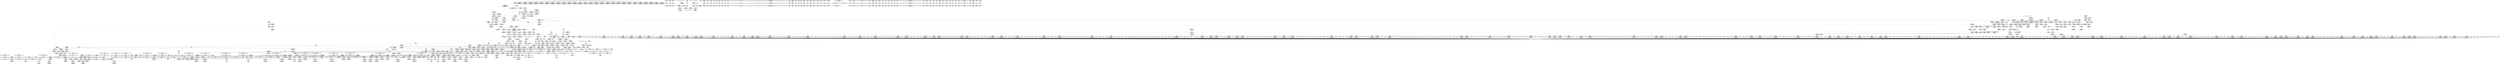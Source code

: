 digraph {
	CE0x44ea7b0 [shape=record,shape=Mrecord,label="{CE0x44ea7b0|apparmor_path_truncate:tmp10|security/apparmor/lsm.c,288}"]
	CE0x44ac8c0 [shape=record,shape=Mrecord,label="{CE0x44ac8c0|apparmor_path_truncate:entry}"]
	CE0x44dab40 [shape=record,shape=Mrecord,label="{CE0x44dab40|80:_i64,_:_CRE_425,426_}"]
	CE0x450bd20 [shape=record,shape=Mrecord,label="{CE0x450bd20|80:_i64,_:_CRE_656,664_|*MultipleSource*|security/apparmor/include/apparmor.h,117|*LoadInst*|security/apparmor/include/apparmor.h,117}"]
	CE0x44c2730 [shape=record,shape=Mrecord,label="{CE0x44c2730|i32_1|*Constant*|*SummSource*}"]
	CE0x4528370 [shape=record,shape=Mrecord,label="{CE0x4528370|aa_cred_profile:lor.rhs}"]
	CE0x450d8a0 [shape=record,shape=Mrecord,label="{CE0x450d8a0|80:_i64,_:_CRE_1212,1213_}"]
	CE0x45273f0 [shape=record,shape=Mrecord,label="{CE0x45273f0|aa_cred_profile:do.cond|*SummSource*}"]
	CE0x453eae0 [shape=record,shape=Mrecord,label="{CE0x453eae0|__aa_current_profile:tmp8|security/apparmor/include/context.h,138}"]
	CE0x44ee450 [shape=record,shape=Mrecord,label="{CE0x44ee450|80:_i64,_:_CRE_128,132_|*MultipleSource*|security/apparmor/include/apparmor.h,117|*LoadInst*|security/apparmor/include/apparmor.h,117}"]
	CE0x451bd70 [shape=record,shape=Mrecord,label="{CE0x451bd70|80:_i64,_:_CRE_1668,1669_}"]
	CE0x454a130 [shape=record,shape=Mrecord,label="{CE0x454a130|aa_cred_profile:tmp1|*SummSource*}"]
	CE0x4569340 [shape=record,shape=Mrecord,label="{CE0x4569340|get_current:tmp4|./arch/x86/include/asm/current.h,14}"]
	CE0x44f86e0 [shape=record,shape=Mrecord,label="{CE0x44f86e0|mediated_filesystem:tmp3|*SummSink*}"]
	CE0x452b150 [shape=record,shape=Mrecord,label="{CE0x452b150|common_perm:tmp6|security/apparmor/lsm.c,169}"]
	CE0x44d7370 [shape=record,shape=Mrecord,label="{CE0x44d7370|80:_i64,_:_CRE_312,320_|*MultipleSource*|security/apparmor/include/apparmor.h,117|*LoadInst*|security/apparmor/include/apparmor.h,117}"]
	CE0x4514fc0 [shape=record,shape=Mrecord,label="{CE0x4514fc0|80:_i64,_:_CRE_1343,1344_}"]
	CE0x451be80 [shape=record,shape=Mrecord,label="{CE0x451be80|80:_i64,_:_CRE_1669,1670_}"]
	CE0x4531940 [shape=record,shape=Mrecord,label="{CE0x4531940|common_perm:tmp7|security/apparmor/lsm.c,170|*SummSink*}"]
	CE0x44d2280 [shape=record,shape=Mrecord,label="{CE0x44d2280|aa_cred_profile:tmp17|security/apparmor/include/context.h,100|*SummSource*}"]
	CE0x44f38d0 [shape=record,shape=Mrecord,label="{CE0x44f38d0|_ret_i1_%lnot,_!dbg_!15473|security/apparmor/include/apparmor.h,117}"]
	CE0x45219c0 [shape=record,shape=Mrecord,label="{CE0x45219c0|80:_i64,_:_CRE_2264,2268_|*MultipleSource*|security/apparmor/include/apparmor.h,117|*LoadInst*|security/apparmor/include/apparmor.h,117}"]
	CE0x45100a0 [shape=record,shape=Mrecord,label="{CE0x45100a0|80:_i64,_:_CRE_1250,1251_}"]
	CE0x44e21a0 [shape=record,shape=Mrecord,label="{CE0x44e21a0|apparmor_path_truncate:tmp14|*LoadInst*|security/apparmor/lsm.c,288}"]
	CE0x44e16a0 [shape=record,shape=Mrecord,label="{CE0x44e16a0|apparmor_path_truncate:tmp21|security/apparmor/lsm.c,289}"]
	CE0x45051c0 [shape=record,shape=Mrecord,label="{CE0x45051c0|80:_i64,_:_CRE_459,460_}"]
	CE0x44ecee0 [shape=record,shape=Mrecord,label="{CE0x44ecee0|80:_i64,_:_CRE_24,32_|*MultipleSource*|security/apparmor/include/apparmor.h,117|*LoadInst*|security/apparmor/include/apparmor.h,117}"]
	CE0x451ad80 [shape=record,shape=Mrecord,label="{CE0x451ad80|80:_i64,_:_CRE_1653,1654_}"]
	CE0x44ab2d0 [shape=record,shape=Mrecord,label="{CE0x44ab2d0|apparmor_path_truncate:mode|security/apparmor/lsm.c,284}"]
	CE0x44eee70 [shape=record,shape=Mrecord,label="{CE0x44eee70|80:_i64,_:_CRE_176,184_|*MultipleSource*|security/apparmor/include/apparmor.h,117|*LoadInst*|security/apparmor/include/apparmor.h,117}"]
	CE0x4588560 [shape=record,shape=Mrecord,label="{CE0x4588560|aa_cred_profile:tmp23|security/apparmor/include/context.h,100|*SummSink*}"]
	CE0x44e86b0 [shape=record,shape=Mrecord,label="{CE0x44e86b0|apparmor_path_truncate:tmp8|security/apparmor/lsm.c,285|*SummSource*}"]
	CE0x44f8c50 [shape=record,shape=Mrecord,label="{CE0x44f8c50|i32_0|*Constant*}"]
	CE0x45304b0 [shape=record,shape=Mrecord,label="{CE0x45304b0|aa_path_perm:request|Function::aa_path_perm&Arg::request::}"]
	CE0x452fe90 [shape=record,shape=Mrecord,label="{CE0x452fe90|aa_path_perm:path|Function::aa_path_perm&Arg::path::|*SummSink*}"]
	CE0x44e1c30 [shape=record,shape=Mrecord,label="{CE0x44e1c30|i64*_getelementptr_inbounds_(_8_x_i64_,_8_x_i64_*___llvm_gcov_ctr63,_i64_0,_i64_6)|*Constant*}"]
	CE0x44dc800 [shape=record,shape=Mrecord,label="{CE0x44dc800|apparmor_path_truncate:d_inode4|security/apparmor/lsm.c,288|*SummSource*}"]
	CE0x45180f0 [shape=record,shape=Mrecord,label="{CE0x45180f0|80:_i64,_:_CRE_1600,1604_|*MultipleSource*|security/apparmor/include/apparmor.h,117|*LoadInst*|security/apparmor/include/apparmor.h,117}"]
	CE0x45162e0 [shape=record,shape=Mrecord,label="{CE0x45162e0|80:_i64,_:_CRE_1361,1362_}"]
	CE0x4503830 [shape=record,shape=Mrecord,label="{CE0x4503830|i64*_getelementptr_inbounds_(_5_x_i64_,_5_x_i64_*___llvm_gcov_ctr57,_i64_0,_i64_4)|*Constant*|*SummSink*}"]
	CE0x4519840 [shape=record,shape=Mrecord,label="{CE0x4519840|80:_i64,_:_CRE_1633,1634_}"]
	CE0x45242d0 [shape=record,shape=Mrecord,label="{CE0x45242d0|common_perm:mode|security/apparmor/lsm.c,169}"]
	CE0x44f50f0 [shape=record,shape=Mrecord,label="{CE0x44f50f0|common_perm:path|Function::common_perm&Arg::path::}"]
	CE0x450a5c0 [shape=record,shape=Mrecord,label="{CE0x450a5c0|80:_i64,_:_CRE_614,615_}"]
	CE0x4501400 [shape=record,shape=Mrecord,label="{CE0x4501400|__aa_current_profile:tmp20|security/apparmor/include/context.h,138}"]
	CE0x456fdd0 [shape=record,shape=Mrecord,label="{CE0x456fdd0|aa_cred_profile:profile11|security/apparmor/include/context.h,101}"]
	CE0x4549960 [shape=record,shape=Mrecord,label="{CE0x4549960|aa_cred_profile:tmp6|security/apparmor/include/context.h,100|*SummSource*}"]
	CE0x450da60 [shape=record,shape=Mrecord,label="{CE0x450da60|80:_i64,_:_CRE_1214,1215_}"]
	CE0x4523800 [shape=record,shape=Mrecord,label="{CE0x4523800|__aa_current_profile:tobool|security/apparmor/include/context.h,138}"]
	CE0x458c390 [shape=record,shape=Mrecord,label="{CE0x458c390|44:_i32,_48:_i16,_128:_i8*,_:_SCMRE_96,104_|*MultipleSource*|Function::aa_cred_profile&Arg::cred::|security/apparmor/include/context.h,138|security/apparmor/include/context.h,99}"]
	CE0x4538400 [shape=record,shape=Mrecord,label="{CE0x4538400|i64_2|*Constant*}"]
	CE0x44e72c0 [shape=record,shape=Mrecord,label="{CE0x44e72c0|mediated_filesystem:lnot|security/apparmor/include/apparmor.h,117|*SummSource*}"]
	CE0x45072c0 [shape=record,shape=Mrecord,label="{CE0x45072c0|80:_i64,_:_CRE_566,567_}"]
	CE0x45203b0 [shape=record,shape=Mrecord,label="{CE0x45203b0|80:_i64,_:_CRE_1878,1879_}"]
	CE0x4daff50 [shape=record,shape=Mrecord,label="{CE0x4daff50|i64_1|*Constant*}"]
	CE0x4537b90 [shape=record,shape=Mrecord,label="{CE0x4537b90|GLOBAL:__aa_current_profile|*Constant*|*SummSink*}"]
	CE0x451b4f0 [shape=record,shape=Mrecord,label="{CE0x451b4f0|80:_i64,_:_CRE_1660,1661_}"]
	CE0x451c920 [shape=record,shape=Mrecord,label="{CE0x451c920|80:_i64,_:_CRE_1679,1680_}"]
	CE0x4537de0 [shape=record,shape=Mrecord,label="{CE0x4537de0|__aa_current_profile:entry|*SummSource*}"]
	CE0x44f1a70 [shape=record,shape=Mrecord,label="{CE0x44f1a70|i64*_getelementptr_inbounds_(_8_x_i64_,_8_x_i64_*___llvm_gcov_ctr63,_i64_0,_i64_5)|*Constant*|*SummSink*}"]
	CE0x451d4d0 [shape=record,shape=Mrecord,label="{CE0x451d4d0|80:_i64,_:_CRE_1704,1712_|*MultipleSource*|security/apparmor/include/apparmor.h,117|*LoadInst*|security/apparmor/include/apparmor.h,117}"]
	CE0x4513970 [shape=record,shape=Mrecord,label="{CE0x4513970|80:_i64,_:_CRE_1322,1323_}"]
	CE0x4504230 [shape=record,shape=Mrecord,label="{CE0x4504230|common_perm:tmp10|security/apparmor/lsm.c,172|*SummSource*}"]
	CE0x4576580 [shape=record,shape=Mrecord,label="{CE0x4576580|44:_i32,_48:_i16,_128:_i8*,_:_SCMRE_120,128_|*MultipleSource*|Function::aa_cred_profile&Arg::cred::|security/apparmor/include/context.h,138|security/apparmor/include/context.h,99}"]
	CE0x449dd70 [shape=record,shape=Mrecord,label="{CE0x449dd70|i32_1|*Constant*}"]
	CE0x4512ed0 [shape=record,shape=Mrecord,label="{CE0x4512ed0|80:_i64,_:_CRE_1312,1313_}"]
	CE0x4544830 [shape=record,shape=Mrecord,label="{CE0x4544830|__aa_current_profile:tmp|*SummSink*}"]
	CE0x451b0b0 [shape=record,shape=Mrecord,label="{CE0x451b0b0|80:_i64,_:_CRE_1656,1657_}"]
	CE0x450fa40 [shape=record,shape=Mrecord,label="{CE0x450fa40|80:_i64,_:_CRE_1244,1245_}"]
	CE0x4542210 [shape=record,shape=Mrecord,label="{CE0x4542210|i32_22|*Constant*}"]
	CE0x4528e60 [shape=record,shape=Mrecord,label="{CE0x4528e60|common_perm:tmp5|security/apparmor/lsm.c,169}"]
	CE0x455e980 [shape=record,shape=Mrecord,label="{CE0x455e980|__aa_current_profile:call3|security/apparmor/include/context.h,138|*SummSink*}"]
	CE0x44de7d0 [shape=record,shape=Mrecord,label="{CE0x44de7d0|80:_i64,_:_CRE_451,452_}"]
	CE0x44f1860 [shape=record,shape=Mrecord,label="{CE0x44f1860|common_perm:cmp|security/apparmor/lsm.c,169}"]
	CE0x44e1ca0 [shape=record,shape=Mrecord,label="{CE0x44e1ca0|i64*_getelementptr_inbounds_(_8_x_i64_,_8_x_i64_*___llvm_gcov_ctr63,_i64_0,_i64_6)|*Constant*|*SummSource*}"]
	CE0x44dc280 [shape=record,shape=Mrecord,label="{CE0x44dc280|i32_2|*Constant*|*SummSink*}"]
	"CONST[source:0(mediator),value:2(dynamic)][purpose:{subject}]"
	CE0x455f560 [shape=record,shape=Mrecord,label="{CE0x455f560|_ret_%struct.task_struct*_%tmp4,_!dbg_!15471|./arch/x86/include/asm/current.h,14|*SummSource*}"]
	CE0x44d4920 [shape=record,shape=Mrecord,label="{CE0x44d4920|get_current:tmp|*SummSink*}"]
	CE0x451b2d0 [shape=record,shape=Mrecord,label="{CE0x451b2d0|80:_i64,_:_CRE_1658,1659_}"]
	CE0x451a610 [shape=record,shape=Mrecord,label="{CE0x451a610|80:_i64,_:_CRE_1646,1647_}"]
	CE0x4544d10 [shape=record,shape=Mrecord,label="{CE0x4544d10|GLOBAL:current_task|Global_var:current_task}"]
	CE0x44e3a10 [shape=record,shape=Mrecord,label="{CE0x44e3a10|apparmor_path_truncate:tmp14|*LoadInst*|security/apparmor/lsm.c,288|*SummSource*}"]
	CE0x453ef80 [shape=record,shape=Mrecord,label="{CE0x453ef80|aa_cred_profile:do.body|*SummSource*}"]
	CE0x4588100 [shape=record,shape=Mrecord,label="{CE0x4588100|aa_cred_profile:tmp23|security/apparmor/include/context.h,100}"]
	CE0x451ba40 [shape=record,shape=Mrecord,label="{CE0x451ba40|80:_i64,_:_CRE_1665,1666_}"]
	CE0x44fb000 [shape=record,shape=Mrecord,label="{CE0x44fb000|i64*_getelementptr_inbounds_(_11_x_i64_,_11_x_i64_*___llvm_gcov_ctr58,_i64_0,_i64_8)|*Constant*|*SummSource*}"]
	CE0x4527460 [shape=record,shape=Mrecord,label="{CE0x4527460|aa_cred_profile:do.cond|*SummSink*}"]
	CE0x456c250 [shape=record,shape=Mrecord,label="{CE0x456c250|aa_cred_profile:tmp27|security/apparmor/include/context.h,100}"]
	CE0x44ac320 [shape=record,shape=Mrecord,label="{CE0x44ac320|i64*_getelementptr_inbounds_(_8_x_i64_,_8_x_i64_*___llvm_gcov_ctr63,_i64_0,_i64_0)|*Constant*}"]
	CE0x4549bd0 [shape=record,shape=Mrecord,label="{CE0x4549bd0|i64_0|*Constant*}"]
	CE0x4585170 [shape=record,shape=Mrecord,label="{CE0x4585170|aa_cred_profile:profile|security/apparmor/include/context.h,100}"]
	CE0x456be60 [shape=record,shape=Mrecord,label="{CE0x456be60|aa_cred_profile:tmp26|security/apparmor/include/context.h,100}"]
	CE0x4510e70 [shape=record,shape=Mrecord,label="{CE0x4510e70|80:_i64,_:_CRE_1263,1264_}"]
	CE0x44c2b50 [shape=record,shape=Mrecord,label="{CE0x44c2b50|common_perm:tmp|*SummSink*}"]
	CE0x454be50 [shape=record,shape=Mrecord,label="{CE0x454be50|__aa_current_profile:bb|*SummSink*}"]
	CE0x45030a0 [shape=record,shape=Mrecord,label="{CE0x45030a0|80:_i64,_:_CRE_443,444_}"]
	CE0x4531d60 [shape=record,shape=Mrecord,label="{CE0x4531d60|mediated_filesystem:and|security/apparmor/include/apparmor.h,117|*SummSource*}"]
	CE0x4503b00 [shape=record,shape=Mrecord,label="{CE0x4503b00|common_perm:tmp9|security/apparmor/lsm.c,172}"]
	CE0x44ab1d0 [shape=record,shape=Mrecord,label="{CE0x44ab1d0|i32_4|*Constant*|*SummSink*}"]
	CE0x455f840 [shape=record,shape=Mrecord,label="{CE0x455f840|_ret_%struct.task_struct*_%tmp4,_!dbg_!15471|./arch/x86/include/asm/current.h,14|*SummSink*}"]
	"CONST[source:0(mediator),value:0(static)][purpose:{operation}][SrcIdx:3]"
	CE0x4521010 [shape=record,shape=Mrecord,label="{CE0x4521010|80:_i64,_:_CRE_2056,2112_|*MultipleSource*|security/apparmor/include/apparmor.h,117|*LoadInst*|security/apparmor/include/apparmor.h,117}"]
	CE0x45776e0 [shape=record,shape=Mrecord,label="{CE0x45776e0|GLOBAL:__llvm_gcov_ctr46|Global_var:__llvm_gcov_ctr46|*SummSink*}"]
	CE0x4561290 [shape=record,shape=Mrecord,label="{CE0x4561290|aa_cred_profile:entry}"]
	CE0x4199840 [shape=record,shape=Mrecord,label="{CE0x4199840|0:_%struct.vfsmount*,_8:_%struct.dentry*,_:_CRE_0,8_|*MultipleSource*|Function::apparmor_path_truncate&Arg::path::|security/apparmor/lsm.c,284}"]
	CE0x45112b0 [shape=record,shape=Mrecord,label="{CE0x45112b0|80:_i64,_:_CRE_1267,1268_}"]
	CE0x457b7d0 [shape=record,shape=Mrecord,label="{CE0x457b7d0|GLOBAL:llvm.expect.i64|*Constant*}"]
	CE0x44d3bc0 [shape=record,shape=Mrecord,label="{CE0x44d3bc0|common_perm:call|security/apparmor/lsm.c,168|*SummSink*}"]
	CE0x44e7780 [shape=record,shape=Mrecord,label="{CE0x44e7780|common_perm:if.then|*SummSource*}"]
	CE0x4522c70 [shape=record,shape=Mrecord,label="{CE0x4522c70|common_perm:if.end|*SummSource*}"]
	CE0x4534ad0 [shape=record,shape=Mrecord,label="{CE0x4534ad0|aa_cred_profile:lnot|security/apparmor/include/context.h,100|*SummSource*}"]
	CE0x44aba50 [shape=record,shape=Mrecord,label="{CE0x44aba50|apparmor_path_truncate:dentry1|security/apparmor/lsm.c,285|*SummSource*}"]
	CE0x44ebe30 [shape=record,shape=Mrecord,label="{CE0x44ebe30|80:_i64,_:_CRE_0,8_|*MultipleSource*|security/apparmor/include/apparmor.h,117|*LoadInst*|security/apparmor/include/apparmor.h,117}"]
	CE0x4519a60 [shape=record,shape=Mrecord,label="{CE0x4519a60|80:_i64,_:_CRE_1635,1636_}"]
	CE0x44fc900 [shape=record,shape=Mrecord,label="{CE0x44fc900|__aa_current_profile:tmp13|security/apparmor/include/context.h,138}"]
	CE0x44efef0 [shape=record,shape=Mrecord,label="{CE0x44efef0|common_perm:call1|security/apparmor/lsm.c,170}"]
	CE0x44abb40 [shape=record,shape=Mrecord,label="{CE0x44abb40|0:_i16,_4:_i32,_8:_i16,_40:_%struct.super_block*,_72:_i32,_:_SCMRE_0,4_|*MultipleSource*|security/apparmor/lsm.c, 284|security/apparmor/lsm.c,284}"]
	CE0x44f79e0 [shape=record,shape=Mrecord,label="{CE0x44f79e0|mediated_filesystem:bb}"]
	CE0x45084d0 [shape=record,shape=Mrecord,label="{CE0x45084d0|80:_i64,_:_CRE_583,584_}"]
	CE0x452a440 [shape=record,shape=Mrecord,label="{CE0x452a440|aa_cred_profile:tmp12|security/apparmor/include/context.h,100|*SummSink*}"]
	CE0x44f1fb0 [shape=record,shape=Mrecord,label="{CE0x44f1fb0|apparmor_path_truncate:tmp22|security/apparmor/lsm.c,291|*SummSource*}"]
	CE0x44e82c0 [shape=record,shape=Mrecord,label="{CE0x44e82c0|apparmor_path_truncate:tmp8|security/apparmor/lsm.c,285}"]
	CE0x450f600 [shape=record,shape=Mrecord,label="{CE0x450f600|80:_i64,_:_CRE_1240,1241_}"]
	CE0x44a9580 [shape=record,shape=Mrecord,label="{CE0x44a9580|apparmor_path_truncate:tmp3|security/apparmor/lsm.c,284}"]
	CE0x450b5b0 [shape=record,shape=Mrecord,label="{CE0x450b5b0|80:_i64,_:_CRE_629,630_}"]
	CE0x4542aa0 [shape=record,shape=Mrecord,label="{CE0x4542aa0|i64*_getelementptr_inbounds_(_11_x_i64_,_11_x_i64_*___llvm_gcov_ctr58,_i64_0,_i64_1)|*Constant*}"]
	CE0x4508910 [shape=record,shape=Mrecord,label="{CE0x4508910|80:_i64,_:_CRE_587,588_}"]
	CE0x450dc80 [shape=record,shape=Mrecord,label="{CE0x450dc80|80:_i64,_:_CRE_1216,1217_}"]
	CE0x44bbc90 [shape=record,shape=Mrecord,label="{CE0x44bbc90|i64_3|*Constant*|*SummSink*}"]
	CE0x4569e90 [shape=record,shape=Mrecord,label="{CE0x4569e90|i64*_getelementptr_inbounds_(_16_x_i64_,_16_x_i64_*___llvm_gcov_ctr46,_i64_0,_i64_4)|*Constant*|*SummSink*}"]
	CE0x456d040 [shape=record,shape=Mrecord,label="{CE0x456d040|void_(i8*,_i32,_i64)*_asm_sideeffect_1:_09ud2_0A.pushsection___bug_table,_22a_22_0A2:_09.long_1b_-_2b,_$_0:c_-_2b_0A_09.word_$_1:c_,_0_0A_09.org_2b+$_2:c_0A.popsection_,_i,i,i,_dirflag_,_fpsr_,_flags_}"]
	CE0x44f2510 [shape=record,shape=Mrecord,label="{CE0x44f2510|apparmor_path_truncate:tmp23|security/apparmor/lsm.c,291|*SummSource*}"]
	CE0x44dde40 [shape=record,shape=Mrecord,label="{CE0x44dde40|apparmor_path_truncate:tmp7|security/apparmor/lsm.c,285|*SummSink*}"]
	CE0x44ea090 [shape=record,shape=Mrecord,label="{CE0x44ea090|i64_2|*Constant*|*SummSource*}"]
	CE0x4522c00 [shape=record,shape=Mrecord,label="{CE0x4522c00|common_perm:if.end}"]
	CE0x44e8ce0 [shape=record,shape=Mrecord,label="{CE0x44e8ce0|apparmor_path_truncate:mnt|security/apparmor/lsm.c,288|*SummSource*}"]
	CE0x44fff20 [shape=record,shape=Mrecord,label="{CE0x44fff20|__aa_current_profile:tmp17|security/apparmor/include/context.h,138|*SummSink*}"]
	CE0x44c4ed0 [shape=record,shape=Mrecord,label="{CE0x44c4ed0|COLLAPSED:_GCMRE___llvm_gcov_ctr57_internal_global_5_x_i64_zeroinitializer:_elem_0:default:}"]
	CE0x44a5b60 [shape=record,shape=Mrecord,label="{CE0x44a5b60|i64*_getelementptr_inbounds_(_8_x_i64_,_8_x_i64_*___llvm_gcov_ctr63,_i64_0,_i64_0)|*Constant*|*SummSink*}"]
	CE0x4586cf0 [shape=record,shape=Mrecord,label="{CE0x4586cf0|_call_void_asm_sideeffect_1:_09ud2_0A.pushsection___bug_table,_22a_22_0A2:_09.long_1b_-_2b,_$_0:c_-_2b_0A_09.word_$_1:c_,_0_0A_09.org_2b+$_2:c_0A.popsection_,_i,i,i,_dirflag_,_fpsr_,_flags_(i8*_getelementptr_inbounds_(_36_x_i8_,_36_x_i8_*_.str12,_i32_0,_i32_0),_i32_100,_i64_12)_#2,_!dbg_!15490,_!srcloc_!15493|security/apparmor/include/context.h,100|*SummSource*}"]
	CE0x4545c70 [shape=record,shape=Mrecord,label="{CE0x4545c70|i64*_getelementptr_inbounds_(_11_x_i64_,_11_x_i64_*___llvm_gcov_ctr58,_i64_0,_i64_0)|*Constant*|*SummSource*}"]
	CE0x4515510 [shape=record,shape=Mrecord,label="{CE0x4515510|80:_i64,_:_CRE_1348,1349_}"]
	CE0x4523fc0 [shape=record,shape=Mrecord,label="{CE0x4523fc0|i32_11|*Constant*}"]
	CE0x450b280 [shape=record,shape=Mrecord,label="{CE0x450b280|80:_i64,_:_CRE_626,627_}"]
	CE0x44dbf90 [shape=record,shape=Mrecord,label="{CE0x44dbf90|apparmor_path_truncate:tmp3|security/apparmor/lsm.c,284|*SummSource*}"]
	CE0x44d9a40 [shape=record,shape=Mrecord,label="{CE0x44d9a40|80:_i64,_:_CRE_409,410_}"]
	CE0x44b97d0 [shape=record,shape=Mrecord,label="{CE0x44b97d0|mediated_filesystem:tmp1}"]
	CE0x456eef0 [shape=record,shape=Mrecord,label="{CE0x456eef0|aa_cred_profile:conv|security/apparmor/include/context.h,100|*SummSource*}"]
	CE0x451c5f0 [shape=record,shape=Mrecord,label="{CE0x451c5f0|80:_i64,_:_CRE_1676,1677_}"]
	CE0x45393a0 [shape=record,shape=Mrecord,label="{CE0x45393a0|i64_-2147483648|*Constant*|*SummSource*}"]
	CE0x44ada40 [shape=record,shape=Mrecord,label="{CE0x44ada40|apparmor_path_truncate:d_inode|security/apparmor/lsm.c,284}"]
	CE0x4506720 [shape=record,shape=Mrecord,label="{CE0x4506720|80:_i64,_:_CRE_544,552_|*MultipleSource*|security/apparmor/include/apparmor.h,117|*LoadInst*|security/apparmor/include/apparmor.h,117}"]
	CE0x45873b0 [shape=record,shape=Mrecord,label="{CE0x45873b0|i32_100|*Constant*|*SummSink*}"]
	CE0x44fbe20 [shape=record,shape=Mrecord,label="{CE0x44fbe20|__aa_current_profile:tmp16|security/apparmor/include/context.h,138|*SummSink*}"]
	CE0x457ab30 [shape=record,shape=Mrecord,label="{CE0x457ab30|aa_cred_profile:tmp7|security/apparmor/include/context.h,100}"]
	CE0x44dc0d0 [shape=record,shape=Mrecord,label="{CE0x44dc0d0|i32_2|*Constant*}"]
	CE0x44f34a0 [shape=record,shape=Mrecord,label="{CE0x44f34a0|GLOBAL:mediated_filesystem|*Constant*|*SummSink*}"]
	CE0x44ec610 [shape=record,shape=Mrecord,label="{CE0x44ec610|80:_i64,_:_CRE_8,16_|*MultipleSource*|security/apparmor/include/apparmor.h,117|*LoadInst*|security/apparmor/include/apparmor.h,117}"]
	CE0x45318d0 [shape=record,shape=Mrecord,label="{CE0x45318d0|common_perm:tmp7|security/apparmor/lsm.c,170|*SummSource*}"]
	CE0x44fa290 [shape=record,shape=Mrecord,label="{CE0x44fa290|_ret_i32_%retval.0,_!dbg_!15489|security/apparmor/lsm.c,293|*SummSink*}"]
	CE0x454cb50 [shape=record,shape=Mrecord,label="{CE0x454cb50|aa_cred_profile:tmp|*SummSource*}"]
	CE0x453ec50 [shape=record,shape=Mrecord,label="{CE0x453ec50|0:_i8,_:_GCMR___aa_current_profile.__warned_internal_global_i8_0,_section_.data.unlikely_,_align_1:_elem_0:default:}"]
	CE0x44e2e70 [shape=record,shape=Mrecord,label="{CE0x44e2e70|apparmor_path_truncate:i_uid|security/apparmor/lsm.c,284|*SummSource*}"]
	CE0x44f29d0 [shape=record,shape=Mrecord,label="{CE0x44f29d0|apparmor_path_truncate:call5|security/apparmor/lsm.c,291}"]
	CE0x451ee60 [shape=record,shape=Mrecord,label="{CE0x451ee60|80:_i64,_:_CRE_1816,1824_|*MultipleSource*|security/apparmor/include/apparmor.h,117|*LoadInst*|security/apparmor/include/apparmor.h,117}"]
	CE0x44e0330 [shape=record,shape=Mrecord,label="{CE0x44e0330|i64_4|*Constant*}"]
	CE0x4531350 [shape=record,shape=Mrecord,label="{CE0x4531350|common_perm:error.0}"]
	CE0x44f7e90 [shape=record,shape=Mrecord,label="{CE0x44f7e90|__aa_current_profile:tmp2|*SummSink*}"]
	CE0x44a7c70 [shape=record,shape=Mrecord,label="{CE0x44a7c70|apparmor_path_truncate:dentry3|security/apparmor/lsm.c,288|*SummSink*}"]
	CE0x44f7e20 [shape=record,shape=Mrecord,label="{CE0x44f7e20|__aa_current_profile:tmp2|*SummSource*}"]
	CE0x451b3e0 [shape=record,shape=Mrecord,label="{CE0x451b3e0|80:_i64,_:_CRE_1659,1660_}"]
	CE0x45126e0 [shape=record,shape=Mrecord,label="{CE0x45126e0|80:_i64,_:_CRE_1305,1306_}"]
	CE0x4540f00 [shape=record,shape=Mrecord,label="{CE0x4540f00|__aa_current_profile:tmp6|security/apparmor/include/context.h,138|*SummSource*}"]
	CE0x44f64e0 [shape=record,shape=Mrecord,label="{CE0x44f64e0|_ret_i32_%error.0,_!dbg_!15483|security/apparmor/lsm.c,172}"]
	CE0x4510b40 [shape=record,shape=Mrecord,label="{CE0x4510b40|80:_i64,_:_CRE_1260,1261_}"]
	CE0x44e2f10 [shape=record,shape=Mrecord,label="{CE0x44e2f10|apparmor_path_truncate:i_uid|security/apparmor/lsm.c,284|*SummSink*}"]
	CE0x44de4a0 [shape=record,shape=Mrecord,label="{CE0x44de4a0|80:_i64,_:_CRE_448,449_}"]
	CE0x44e29b0 [shape=record,shape=Mrecord,label="{CE0x44e29b0|apparmor_path_truncate:tmp11|security/apparmor/lsm.c,288|*SummSource*}"]
	CE0x4588d80 [shape=record,shape=Mrecord,label="{CE0x4588d80|aa_cred_profile:tmp20|security/apparmor/include/context.h,100|*SummSource*}"]
	CE0x454c500 [shape=record,shape=Mrecord,label="{CE0x454c500|44:_i32,_48:_i16,_128:_i8*,_:_SCMRE_20,24_|*MultipleSource*|Function::aa_cred_profile&Arg::cred::|security/apparmor/include/context.h,138|security/apparmor/include/context.h,99}"]
	CE0x4518c90 [shape=record,shape=Mrecord,label="{CE0x4518c90|80:_i64,_:_CRE_1622,1623_}"]
	CE0x44c4270 [shape=record,shape=Mrecord,label="{CE0x44c4270|apparmor_path_truncate:d_inode|security/apparmor/lsm.c,284|*SummSink*}"]
	CE0x4516e90 [shape=record,shape=Mrecord,label="{CE0x4516e90|80:_i64,_:_CRE_1372,1373_}"]
	CE0x450a3a0 [shape=record,shape=Mrecord,label="{CE0x450a3a0|80:_i64,_:_CRE_612,613_}"]
	CE0x451b710 [shape=record,shape=Mrecord,label="{CE0x451b710|80:_i64,_:_CRE_1662,1663_}"]
	CE0x44edf20 [shape=record,shape=Mrecord,label="{CE0x44edf20|80:_i64,_:_CRE_104,112_|*MultipleSource*|security/apparmor/include/apparmor.h,117|*LoadInst*|security/apparmor/include/apparmor.h,117}"]
	CE0x4511f70 [shape=record,shape=Mrecord,label="{CE0x4511f70|80:_i64,_:_CRE_1279,1280_}"]
	CE0x458b190 [shape=record,shape=Mrecord,label="{CE0x458b190|i64*_getelementptr_inbounds_(_16_x_i64_,_16_x_i64_*___llvm_gcov_ctr46,_i64_0,_i64_14)|*Constant*|*SummSource*}"]
	CE0x4547d70 [shape=record,shape=Mrecord,label="{CE0x4547d70|aa_cred_profile:do.end|*SummSink*}"]
	CE0x457ca20 [shape=record,shape=Mrecord,label="{CE0x457ca20|i64_6|*Constant*}"]
	CE0x44ed700 [shape=record,shape=Mrecord,label="{CE0x44ed700|80:_i64,_:_CRE_64,72_|*MultipleSource*|security/apparmor/include/apparmor.h,117|*LoadInst*|security/apparmor/include/apparmor.h,117}"]
	CE0x44deb00 [shape=record,shape=Mrecord,label="{CE0x44deb00|80:_i64,_:_CRE_454,455_}"]
	CE0x4530310 [shape=record,shape=Mrecord,label="{CE0x4530310|aa_path_perm:flags|Function::aa_path_perm&Arg::flags::|*SummSink*}"]
	CE0x44c2bc0 [shape=record,shape=Mrecord,label="{CE0x44c2bc0|common_perm:tmp1}"]
	CE0x44c3ae0 [shape=record,shape=Mrecord,label="{CE0x44c3ae0|apparmor_path_truncate:tmp13|security/apparmor/lsm.c,288}"]
	CE0x45892f0 [shape=record,shape=Mrecord,label="{CE0x45892f0|aa_cred_profile:tmp21|security/apparmor/include/context.h,100|*SummSource*}"]
	CE0x452a200 [shape=record,shape=Mrecord,label="{CE0x452a200|aa_cred_profile:tmp12|security/apparmor/include/context.h,100|*SummSource*}"]
	CE0x44fb1c0 [shape=record,shape=Mrecord,label="{CE0x44fb1c0|i64*_getelementptr_inbounds_(_11_x_i64_,_11_x_i64_*___llvm_gcov_ctr58,_i64_0,_i64_8)|*Constant*|*SummSink*}"]
	CE0x450b8e0 [shape=record,shape=Mrecord,label="{CE0x450b8e0|80:_i64,_:_CRE_632,640_|*MultipleSource*|security/apparmor/include/apparmor.h,117|*LoadInst*|security/apparmor/include/apparmor.h,117}"]
	CE0x4522dd0 [shape=record,shape=Mrecord,label="{CE0x4522dd0|common_perm:bb}"]
	CE0x456df40 [shape=record,shape=Mrecord,label="{CE0x456df40|aa_cred_profile:lnot2|security/apparmor/include/context.h,100|*SummSink*}"]
	CE0x44dd340 [shape=record,shape=Mrecord,label="{CE0x44dd340|apparmor_path_truncate:d_inode2|security/apparmor/lsm.c,285}"]
	CE0x453e010 [shape=record,shape=Mrecord,label="{CE0x453e010|__aa_current_profile:tmp1|*SummSink*}"]
	CE0x4505b50 [shape=record,shape=Mrecord,label="{CE0x4505b50|80:_i64,_:_CRE_488,496_|*MultipleSource*|security/apparmor/include/apparmor.h,117|*LoadInst*|security/apparmor/include/apparmor.h,117}"]
	CE0x4502b50 [shape=record,shape=Mrecord,label="{CE0x4502b50|80:_i64,_:_CRE_438,439_}"]
	CE0x450a8f0 [shape=record,shape=Mrecord,label="{CE0x450a8f0|80:_i64,_:_CRE_617,618_}"]
	CE0x4548690 [shape=record,shape=Mrecord,label="{CE0x4548690|i64*_getelementptr_inbounds_(_11_x_i64_,_11_x_i64_*___llvm_gcov_ctr58,_i64_0,_i64_6)|*Constant*}"]
	CE0x4587e10 [shape=record,shape=Mrecord,label="{CE0x4587e10|aa_cred_profile:tmp22|security/apparmor/include/context.h,100|*SummSource*}"]
	CE0x452daf0 [shape=record,shape=Mrecord,label="{CE0x452daf0|i64*_getelementptr_inbounds_(_16_x_i64_,_16_x_i64_*___llvm_gcov_ctr46,_i64_0,_i64_15)|*Constant*|*SummSink*}"]
	CE0x450f0b0 [shape=record,shape=Mrecord,label="{CE0x450f0b0|80:_i64,_:_CRE_1235,1236_}"]
	CE0x451ec70 [shape=record,shape=Mrecord,label="{CE0x451ec70|80:_i64,_:_CRE_1808,1816_|*MultipleSource*|security/apparmor/include/apparmor.h,117|*LoadInst*|security/apparmor/include/apparmor.h,117}"]
	CE0x44de170 [shape=record,shape=Mrecord,label="{CE0x44de170|80:_i64,_:_CRE_445,446_}"]
	CE0x44d7940 [shape=record,shape=Mrecord,label="{CE0x44d7940|80:_i64,_:_CRE_336,344_|*MultipleSource*|security/apparmor/include/apparmor.h,117|*LoadInst*|security/apparmor/include/apparmor.h,117}"]
	CE0x44d9e80 [shape=record,shape=Mrecord,label="{CE0x44d9e80|80:_i64,_:_CRE_413,414_}"]
	CE0x455fba0 [shape=record,shape=Mrecord,label="{CE0x455fba0|i32_78|*Constant*}"]
	CE0x455f450 [shape=record,shape=Mrecord,label="{CE0x455f450|get_current:entry|*SummSink*}"]
	CE0x44f46d0 [shape=record,shape=Mrecord,label="{CE0x44f46d0|GLOBAL:common_perm|*Constant*|*SummSource*}"]
	CE0x4545fc0 [shape=record,shape=Mrecord,label="{CE0x4545fc0|get_current:tmp2|*SummSink*}"]
	CE0x4561960 [shape=record,shape=Mrecord,label="{CE0x4561960|aa_cred_profile:cred|Function::aa_cred_profile&Arg::cred::|*SummSource*}"]
	CE0x44ef160 [shape=record,shape=Mrecord,label="{CE0x44ef160|i64*_getelementptr_inbounds_(_5_x_i64_,_5_x_i64_*___llvm_gcov_ctr57,_i64_0,_i64_3)|*Constant*|*SummSource*}"]
	CE0x4586150 [shape=record,shape=Mrecord,label="{CE0x4586150|44:_i32,_48:_i16,_128:_i8*,_:_SCMRE_80,88_|*MultipleSource*|Function::aa_cred_profile&Arg::cred::|security/apparmor/include/context.h,138|security/apparmor/include/context.h,99}"]
	CE0x456b680 [shape=record,shape=Mrecord,label="{CE0x456b680|i64*_getelementptr_inbounds_(_16_x_i64_,_16_x_i64_*___llvm_gcov_ctr46,_i64_0,_i64_12)|*Constant*|*SummSource*}"]
	CE0x45071b0 [shape=record,shape=Mrecord,label="{CE0x45071b0|80:_i64,_:_CRE_565,566_}"]
	CE0x4549e40 [shape=record,shape=Mrecord,label="{CE0x4549e40|__aa_current_profile:do.body}"]
	CE0x44e04e0 [shape=record,shape=Mrecord,label="{CE0x44e04e0|i64_4|*Constant*|*SummSource*}"]
	CE0x4510920 [shape=record,shape=Mrecord,label="{CE0x4510920|80:_i64,_:_CRE_1258,1259_}"]
	CE0x4569820 [shape=record,shape=Mrecord,label="{CE0x4569820|i64*_getelementptr_inbounds_(_16_x_i64_,_16_x_i64_*___llvm_gcov_ctr46,_i64_0,_i64_4)|*Constant*}"]
	CE0x4513420 [shape=record,shape=Mrecord,label="{CE0x4513420|80:_i64,_:_CRE_1317,1318_}"]
	CE0x4504360 [shape=record,shape=Mrecord,label="{CE0x4504360|common_perm:tmp10|security/apparmor/lsm.c,172|*SummSink*}"]
	CE0x44eccb0 [shape=record,shape=Mrecord,label="{CE0x44eccb0|80:_i64,_:_CRE_20,21_|*MultipleSource*|security/apparmor/include/apparmor.h,117|*LoadInst*|security/apparmor/include/apparmor.h,117}"]
	CE0x451a940 [shape=record,shape=Mrecord,label="{CE0x451a940|80:_i64,_:_CRE_1649,1650_}"]
	CE0x44fc380 [shape=record,shape=Mrecord,label="{CE0x44fc380|i8_1|*Constant*|*SummSource*}"]
	CE0x458ae20 [shape=record,shape=Mrecord,label="{CE0x458ae20|i64*_getelementptr_inbounds_(_16_x_i64_,_16_x_i64_*___llvm_gcov_ctr46,_i64_0,_i64_14)|*Constant*}"]
	CE0x4513200 [shape=record,shape=Mrecord,label="{CE0x4513200|80:_i64,_:_CRE_1315,1316_}"]
	CE0x452b800 [shape=record,shape=Mrecord,label="{CE0x452b800|aa_cred_profile:tmp27|security/apparmor/include/context.h,100|*SummSink*}"]
	CE0x4577e70 [shape=record,shape=Mrecord,label="{CE0x4577e70|44:_i32,_48:_i16,_128:_i8*,_:_SCMRE_44,48_|*MultipleSource*|Function::aa_cred_profile&Arg::cred::|security/apparmor/include/context.h,138|security/apparmor/include/context.h,99}"]
	CE0x44ec2d0 [shape=record,shape=Mrecord,label="{CE0x44ec2d0|mediated_filesystem:s_flags|security/apparmor/include/apparmor.h,117|*SummSink*}"]
	CE0x4512a40 [shape=record,shape=Mrecord,label="{CE0x4512a40|80:_i64,_:_CRE_1307,1308_}"]
	CE0x450dfb0 [shape=record,shape=Mrecord,label="{CE0x450dfb0|80:_i64,_:_CRE_1219,1220_}"]
	CE0x455f050 [shape=record,shape=Mrecord,label="{CE0x455f050|GLOBAL:get_current|*Constant*|*SummSink*}"]
	CE0x452df30 [shape=record,shape=Mrecord,label="{CE0x452df30|aa_cred_profile:tmp32|security/apparmor/include/context.h,101|*SummSource*}"]
	CE0x44ea100 [shape=record,shape=Mrecord,label="{CE0x44ea100|apparmor_path_truncate:tobool|security/apparmor/lsm.c,288|*SummSink*}"]
	CE0x449e4e0 [shape=record,shape=Mrecord,label="{CE0x449e4e0|apparmor_path_truncate:entry|*SummSink*}"]
	CE0x4519730 [shape=record,shape=Mrecord,label="{CE0x4519730|80:_i64,_:_CRE_1632,1633_}"]
	CE0x451e4b0 [shape=record,shape=Mrecord,label="{CE0x451e4b0|80:_i64,_:_CRE_1776,1784_|*MultipleSource*|security/apparmor/include/apparmor.h,117|*LoadInst*|security/apparmor/include/apparmor.h,117}"]
	CE0x44f41b0 [shape=record,shape=Mrecord,label="{CE0x44f41b0|apparmor_path_truncate:tmp17|security/apparmor/lsm.c,288}"]
	CE0x45451c0 [shape=record,shape=Mrecord,label="{CE0x45451c0|__aa_current_profile:tobool1|security/apparmor/include/context.h,138|*SummSink*}"]
	CE0x451a500 [shape=record,shape=Mrecord,label="{CE0x451a500|80:_i64,_:_CRE_1645,1646_}"]
	CE0x45114d0 [shape=record,shape=Mrecord,label="{CE0x45114d0|80:_i64,_:_CRE_1269,1270_}"]
	CE0x4512cb0 [shape=record,shape=Mrecord,label="{CE0x4512cb0|80:_i64,_:_CRE_1310,1311_}"]
	CE0x4518a20 [shape=record,shape=Mrecord,label="{CE0x4518a20|80:_i64,_:_CRE_1619,1620_}"]
	CE0x44ad5f0 [shape=record,shape=Mrecord,label="{CE0x44ad5f0|0:_%struct.vfsmount*,_8:_%struct.dentry*,_:_CRE_8,16_|*MultipleSource*|Function::apparmor_path_truncate&Arg::path::|security/apparmor/lsm.c,284}"]
	CE0x452f810 [shape=record,shape=Mrecord,label="{CE0x452f810|aa_path_perm:profile|Function::aa_path_perm&Arg::profile::|*SummSource*}"]
	CE0x44a5970 [shape=record,shape=Mrecord,label="{CE0x44a5970|apparmor_path_truncate:if.then|*SummSink*}"]
	CE0x4584ad0 [shape=record,shape=Mrecord,label="{CE0x4584ad0|aa_cred_profile:tmp10|security/apparmor/include/context.h,100|*SummSink*}"]
	CE0x4584ed0 [shape=record,shape=Mrecord,label="{CE0x4584ed0|aa_cred_profile:tmp11|security/apparmor/include/context.h,100|*SummSource*}"]
	CE0x44d7560 [shape=record,shape=Mrecord,label="{CE0x44d7560|80:_i64,_:_CRE_320,328_|*MultipleSource*|security/apparmor/include/apparmor.h,117|*LoadInst*|security/apparmor/include/apparmor.h,117}"]
	CE0x456f790 [shape=record,shape=Mrecord,label="{CE0x456f790|aa_cred_profile:tmp33|security/apparmor/include/context.h,101}"]
	CE0x4585a80 [shape=record,shape=Mrecord,label="{CE0x4585a80|aa_cred_profile:do.end10}"]
	CE0x457adb0 [shape=record,shape=Mrecord,label="{CE0x457adb0|aa_cred_profile:tmp7|security/apparmor/include/context.h,100|*SummSink*}"]
	CE0x45859d0 [shape=record,shape=Mrecord,label="{CE0x45859d0|aa_cred_profile:if.end|*SummSink*}"]
	CE0x45396a0 [shape=record,shape=Mrecord,label="{CE0x45396a0|i64*_getelementptr_inbounds_(_5_x_i64_,_5_x_i64_*___llvm_gcov_ctr57,_i64_0,_i64_4)|*Constant*}"]
	CE0x44fd400 [shape=record,shape=Mrecord,label="{CE0x44fd400|i64*_getelementptr_inbounds_(_11_x_i64_,_11_x_i64_*___llvm_gcov_ctr58,_i64_0,_i64_8)|*Constant*}"]
	CE0x45415b0 [shape=record,shape=Mrecord,label="{CE0x45415b0|__aa_current_profile:land.lhs.true|*SummSource*}"]
	CE0x4587a20 [shape=record,shape=Mrecord,label="{CE0x4587a20|i64*_getelementptr_inbounds_(_16_x_i64_,_16_x_i64_*___llvm_gcov_ctr46,_i64_0,_i64_9)|*Constant*}"]
	CE0x44c6e40 [shape=record,shape=Mrecord,label="{CE0x44c6e40|i64*_getelementptr_inbounds_(_2_x_i64_,_2_x_i64_*___llvm_gcov_ctr112,_i64_0,_i64_1)|*Constant*}"]
	CE0x44ad800 [shape=record,shape=Mrecord,label="{CE0x44ad800|apparmor_path_truncate:if.end}"]
	CE0x44f7120 [shape=record,shape=Mrecord,label="{CE0x44f7120|i64*_getelementptr_inbounds_(_8_x_i64_,_8_x_i64_*___llvm_gcov_ctr63,_i64_0,_i64_7)|*Constant*|*SummSource*}"]
	CE0x4526ab0 [shape=record,shape=Mrecord,label="{CE0x4526ab0|__aa_current_profile:tmp3|*SummSource*}"]
	CE0x4095950 [shape=record,shape=Mrecord,label="{CE0x4095950|apparmor_path_truncate:path|Function::apparmor_path_truncate&Arg::path::}"]
	CE0x456ffc0 [shape=record,shape=Mrecord,label="{CE0x456ffc0|aa_cred_profile:profile11|security/apparmor/include/context.h,101|*SummSink*}"]
	CE0x4506150 [shape=record,shape=Mrecord,label="{CE0x4506150|80:_i64,_:_CRE_512,528_|*MultipleSource*|security/apparmor/include/apparmor.h,117|*LoadInst*|security/apparmor/include/apparmor.h,117}"]
	CE0x4515950 [shape=record,shape=Mrecord,label="{CE0x4515950|80:_i64,_:_CRE_1352,1353_}"]
	CE0x451d2b0 [shape=record,shape=Mrecord,label="{CE0x451d2b0|80:_i64,_:_CRE_1688,1696_|*MultipleSource*|security/apparmor/include/apparmor.h,117|*LoadInst*|security/apparmor/include/apparmor.h,117}"]
	CE0x44e5210 [shape=record,shape=Mrecord,label="{CE0x44e5210|i64*_getelementptr_inbounds_(_2_x_i64_,_2_x_i64_*___llvm_gcov_ctr112,_i64_0,_i64_0)|*Constant*|*SummSource*}"]
	CE0x44d4ec0 [shape=record,shape=Mrecord,label="{CE0x44d4ec0|44:_i32,_48:_i16,_128:_i8*,_:_SCMRE_144,152_|*MultipleSource*|Function::aa_cred_profile&Arg::cred::|security/apparmor/include/context.h,138|security/apparmor/include/context.h,99}"]
	CE0x4502f90 [shape=record,shape=Mrecord,label="{CE0x4502f90|80:_i64,_:_CRE_442,443_}"]
	CE0x4510d60 [shape=record,shape=Mrecord,label="{CE0x4510d60|80:_i64,_:_CRE_1262,1263_}"]
	CE0x456aac0 [shape=record,shape=Mrecord,label="{CE0x456aac0|aa_cred_profile:tmp24|security/apparmor/include/context.h,100|*SummSource*}"]
	CE0x4545790 [shape=record,shape=Mrecord,label="{CE0x4545790|i64*_getelementptr_inbounds_(_16_x_i64_,_16_x_i64_*___llvm_gcov_ctr46,_i64_0,_i64_1)|*Constant*|*SummSource*}"]
	CE0x44fe530 [shape=record,shape=Mrecord,label="{CE0x44fe530|i8*_getelementptr_inbounds_(_36_x_i8_,_36_x_i8_*_.str12,_i32_0,_i32_0)|*Constant*|*SummSink*}"]
	CE0x454dff0 [shape=record,shape=Mrecord,label="{CE0x454dff0|44:_i32,_48:_i16,_128:_i8*,_:_SCMRE_168,176_|*MultipleSource*|Function::aa_cred_profile&Arg::cred::|security/apparmor/include/context.h,138|security/apparmor/include/context.h,99}"]
	CE0x45174f0 [shape=record,shape=Mrecord,label="{CE0x45174f0|80:_i64,_:_CRE_1392,1536_|*MultipleSource*|security/apparmor/include/apparmor.h,117|*LoadInst*|security/apparmor/include/apparmor.h,117}"]
	CE0x449e1a0 [shape=record,shape=Mrecord,label="{CE0x449e1a0|i64_1|*Constant*|*SummSource*}"]
	CE0x44b9840 [shape=record,shape=Mrecord,label="{CE0x44b9840|mediated_filesystem:tmp1|*SummSource*}"]
	CE0x4530be0 [shape=record,shape=Mrecord,label="{CE0x4530be0|aa_path_perm:cond|Function::aa_path_perm&Arg::cond::|*SummSource*}"]
	CE0x454db40 [shape=record,shape=Mrecord,label="{CE0x454db40|__aa_current_profile:tmp9|security/apparmor/include/context.h,138|*SummSource*}"]
	CE0x4535880 [shape=record,shape=Mrecord,label="{CE0x4535880|common_perm:if.then}"]
	CE0x4506cf0 [shape=record,shape=Mrecord,label="{CE0x4506cf0|80:_i64,_:_CRE_561,562_}"]
	CE0x4523700 [shape=record,shape=Mrecord,label="{CE0x4523700|i32_0|*Constant*}"]
	CE0x44ace90 [shape=record,shape=Mrecord,label="{CE0x44ace90|i64_1|*Constant*|*SummSink*}"]
	CE0x4509080 [shape=record,shape=Mrecord,label="{CE0x4509080|80:_i64,_:_CRE_594,595_}"]
	CE0x456e9a0 [shape=record,shape=Mrecord,label="{CE0x456e9a0|aa_cred_profile:lnot.ext|security/apparmor/include/context.h,100|*SummSource*}"]
	CE0x45190d0 [shape=record,shape=Mrecord,label="{CE0x45190d0|80:_i64,_:_CRE_1626,1627_}"]
	CE0x452bd30 [shape=record,shape=Mrecord,label="{CE0x452bd30|i64*_getelementptr_inbounds_(_16_x_i64_,_16_x_i64_*___llvm_gcov_ctr46,_i64_0,_i64_13)|*Constant*|*SummSource*}"]
	CE0x45054f0 [shape=record,shape=Mrecord,label="{CE0x45054f0|80:_i64,_:_CRE_462,463_}"]
	CE0x449e890 [shape=record,shape=Mrecord,label="{CE0x449e890|apparmor_path_truncate:entry|*SummSource*}"]
	CE0x44dc930 [shape=record,shape=Mrecord,label="{CE0x44dc930|apparmor_path_truncate:d_inode4|security/apparmor/lsm.c,288|*SummSink*}"]
	CE0x44b1f30 [shape=record,shape=Mrecord,label="{CE0x44b1f30|72:_%struct.hlist_bl_node**,_80:_%struct.dentry*,_104:_%struct.inode*,_:_CRE_104,112_|*MultipleSource*|*LoadInst*|security/apparmor/lsm.c,284|security/apparmor/lsm.c,284}"]
	CE0x44f9720 [shape=record,shape=Mrecord,label="{CE0x44f9720|apparmor_path_truncate:tmp24|security/apparmor/lsm.c,293|*SummSink*}"]
	CE0x44f9e00 [shape=record,shape=Mrecord,label="{CE0x44f9e00|apparmor_path_truncate:tmp25|security/apparmor/lsm.c,293|*SummSink*}"]
	CE0x4537d50 [shape=record,shape=Mrecord,label="{CE0x4537d50|__aa_current_profile:entry}"]
	CE0x4540810 [shape=record,shape=Mrecord,label="{CE0x4540810|aa_cred_profile:tobool|security/apparmor/include/context.h,100|*SummSink*}"]
	CE0x4534350 [shape=record,shape=Mrecord,label="{CE0x4534350|%struct.aa_profile*_null|*Constant*|*SummSource*}"]
	CE0x4516c70 [shape=record,shape=Mrecord,label="{CE0x4516c70|80:_i64,_:_CRE_1370,1371_}"]
	CE0x451fde0 [shape=record,shape=Mrecord,label="{CE0x451fde0|80:_i64,_:_CRE_1873,1874_}"]
	CE0x454a070 [shape=record,shape=Mrecord,label="{CE0x454a070|__aa_current_profile:do.body|*SummSink*}"]
	CE0x4517d10 [shape=record,shape=Mrecord,label="{CE0x4517d10|80:_i64,_:_CRE_1592,1596_|*MultipleSource*|security/apparmor/include/apparmor.h,117|*LoadInst*|security/apparmor/include/apparmor.h,117}"]
	CE0x4519c80 [shape=record,shape=Mrecord,label="{CE0x4519c80|80:_i64,_:_CRE_1637,1638_}"]
	CE0x44a8340 [shape=record,shape=Mrecord,label="{CE0x44a8340|get_current:tmp4|./arch/x86/include/asm/current.h,14|*SummSource*}"]
	CE0x44e0e10 [shape=record,shape=Mrecord,label="{CE0x44e0e10|apparmor_path_truncate:tmp11|security/apparmor/lsm.c,288}"]
	CE0x44ea8c0 [shape=record,shape=Mrecord,label="{CE0x44ea8c0|apparmor_path_truncate:tmp10|security/apparmor/lsm.c,288|*SummSink*}"]
	CE0x4512dc0 [shape=record,shape=Mrecord,label="{CE0x4512dc0|80:_i64,_:_CRE_1311,1312_}"]
	CE0x452e530 [shape=record,shape=Mrecord,label="{CE0x452e530|aa_cred_profile:tmp28|security/apparmor/include/context.h,100|*SummSink*}"]
	CE0x4531cf0 [shape=record,shape=Mrecord,label="{CE0x4531cf0|mediated_filesystem:and|security/apparmor/include/apparmor.h,117}"]
	CE0x451aa50 [shape=record,shape=Mrecord,label="{CE0x451aa50|80:_i64,_:_CRE_1650,1651_}"]
	CE0x450c320 [shape=record,shape=Mrecord,label="{CE0x450c320|80:_i64,_:_CRE_680,696_|*MultipleSource*|security/apparmor/include/apparmor.h,117|*LoadInst*|security/apparmor/include/apparmor.h,117}"]
	CE0x4199780 [shape=record,shape=Mrecord,label="{CE0x4199780|apparmor_path_truncate:tmp2|*LoadInst*|security/apparmor/lsm.c,284|*SummSource*}"]
	CE0x450e500 [shape=record,shape=Mrecord,label="{CE0x450e500|80:_i64,_:_CRE_1224,1225_}"]
	CE0x44d25c0 [shape=record,shape=Mrecord,label="{CE0x44d25c0|i64*_getelementptr_inbounds_(_16_x_i64_,_16_x_i64_*___llvm_gcov_ctr46,_i64_0,_i64_7)|*Constant*}"]
	CE0x45418f0 [shape=record,shape=Mrecord,label="{CE0x45418f0|aa_cred_profile:do.body6|*SummSource*}"]
	CE0x456ab30 [shape=record,shape=Mrecord,label="{CE0x456ab30|aa_cred_profile:tmp24|security/apparmor/include/context.h,100|*SummSink*}"]
	CE0x4528a40 [shape=record,shape=Mrecord,label="{CE0x4528a40|GLOBAL:__llvm_gcov_ctr57|Global_var:__llvm_gcov_ctr57|*SummSource*}"]
	CE0x44c56f0 [shape=record,shape=Mrecord,label="{CE0x44c56f0|44:_i32,_48:_i16,_128:_i8*,_:_SCMRE_24,28_|*MultipleSource*|Function::aa_cred_profile&Arg::cred::|security/apparmor/include/context.h,138|security/apparmor/include/context.h,99}"]
	CE0x44c5d00 [shape=record,shape=Mrecord,label="{CE0x44c5d00|apparmor_path_truncate:dentry|security/apparmor/lsm.c,284|*SummSource*}"]
	CE0x44ad9d0 [shape=record,shape=Mrecord,label="{CE0x44ad9d0|i32_5|*Constant*|*SummSource*}"]
	CE0x450bb00 [shape=record,shape=Mrecord,label="{CE0x450bb00|80:_i64,_:_CRE_648,656_|*MultipleSource*|security/apparmor/include/apparmor.h,117|*LoadInst*|security/apparmor/include/apparmor.h,117}"]
	"CONST[source:2(external),value:2(dynamic)][purpose:{subject}][SrcIdx:5]"
	CE0x4587ae0 [shape=record,shape=Mrecord,label="{CE0x4587ae0|i64*_getelementptr_inbounds_(_16_x_i64_,_16_x_i64_*___llvm_gcov_ctr46,_i64_0,_i64_9)|*Constant*|*SummSource*}"]
	CE0x450b170 [shape=record,shape=Mrecord,label="{CE0x450b170|80:_i64,_:_CRE_625,626_}"]
	CE0x451a720 [shape=record,shape=Mrecord,label="{CE0x451a720|80:_i64,_:_CRE_1647,1648_}"]
	CE0x44e4390 [shape=record,shape=Mrecord,label="{CE0x44e4390|mediated_filesystem:tobool|security/apparmor/include/apparmor.h,117|*SummSource*}"]
	CE0x44d93e0 [shape=record,shape=Mrecord,label="{CE0x44d93e0|80:_i64,_:_CRE_403,404_}"]
	CE0x44da5f0 [shape=record,shape=Mrecord,label="{CE0x44da5f0|80:_i64,_:_CRE_420,421_}"]
	CE0x44f1f40 [shape=record,shape=Mrecord,label="{CE0x44f1f40|apparmor_path_truncate:tmp22|security/apparmor/lsm.c,291}"]
	CE0x44c4480 [shape=record,shape=Mrecord,label="{CE0x44c4480|apparmor_path_truncate:cond|security/apparmor/lsm.c, 284|*SummSink*}"]
	CE0x4526b90 [shape=record,shape=Mrecord,label="{CE0x4526b90|__aa_current_profile:tmp3|*SummSink*}"]
	CE0x458b7e0 [shape=record,shape=Mrecord,label="{CE0x458b7e0|aa_cred_profile:tmp8|security/apparmor/include/context.h,100|*SummSink*}"]
	CE0x4545930 [shape=record,shape=Mrecord,label="{CE0x4545930|i64*_getelementptr_inbounds_(_16_x_i64_,_16_x_i64_*___llvm_gcov_ctr46,_i64_0,_i64_1)|*Constant*|*SummSink*}"]
	CE0x4577380 [shape=record,shape=Mrecord,label="{CE0x4577380|GLOBAL:__llvm_gcov_ctr46|Global_var:__llvm_gcov_ctr46}"]
	CE0x4509c30 [shape=record,shape=Mrecord,label="{CE0x4509c30|80:_i64,_:_CRE_605,606_}"]
	CE0x454ca70 [shape=record,shape=Mrecord,label="{CE0x454ca70|aa_cred_profile:tmp}"]
	CE0x4513310 [shape=record,shape=Mrecord,label="{CE0x4513310|80:_i64,_:_CRE_1316,1317_}"]
	CE0x44a5a40 [shape=record,shape=Mrecord,label="{CE0x44a5a40|apparmor_path_truncate:lor.lhs.false}"]
	CE0x44e0620 [shape=record,shape=Mrecord,label="{CE0x44e0620|i64_4|*Constant*|*SummSink*}"]
	CE0x44d7f10 [shape=record,shape=Mrecord,label="{CE0x44d7f10|80:_i64,_:_CRE_360,368_|*MultipleSource*|security/apparmor/include/apparmor.h,117|*LoadInst*|security/apparmor/include/apparmor.h,117}"]
	CE0x453fdc0 [shape=record,shape=Mrecord,label="{CE0x453fdc0|%struct.task_struct*_(%struct.task_struct**)*_asm_movq_%gs:$_1:P_,$0_,_r,im,_dirflag_,_fpsr_,_flags_|*SummSource*}"]
	CE0x451a1d0 [shape=record,shape=Mrecord,label="{CE0x451a1d0|80:_i64,_:_CRE_1642,1643_}"]
	CE0x45311b0 [shape=record,shape=Mrecord,label="{CE0x45311b0|_ret_i32_%call17,_!dbg_!15526|security/apparmor/file.c,307|*SummSink*}"]
	CE0x450cae0 [shape=record,shape=Mrecord,label="{CE0x450cae0|80:_i64,_:_CRE_720,736_|*MultipleSource*|security/apparmor/include/apparmor.h,117|*LoadInst*|security/apparmor/include/apparmor.h,117}"]
	CE0x4521200 [shape=record,shape=Mrecord,label="{CE0x4521200|80:_i64,_:_CRE_2112,2120_|*MultipleSource*|security/apparmor/include/apparmor.h,117|*LoadInst*|security/apparmor/include/apparmor.h,117}"]
	CE0x44ed220 [shape=record,shape=Mrecord,label="{CE0x44ed220|80:_i64,_:_CRE_40,48_|*MultipleSource*|security/apparmor/include/apparmor.h,117|*LoadInst*|security/apparmor/include/apparmor.h,117}"]
	CE0x4508c40 [shape=record,shape=Mrecord,label="{CE0x4508c40|80:_i64,_:_CRE_590,591_}"]
	CE0x45226c0 [shape=record,shape=Mrecord,label="{CE0x45226c0|__aa_current_profile:call|security/apparmor/include/context.h,138}"]
	CE0x454d6f0 [shape=record,shape=Mrecord,label="{CE0x454d6f0|i64_5|*Constant*|*SummSink*}"]
	CE0x4527c70 [shape=record,shape=Mrecord,label="{CE0x4527c70|i64_2|*Constant*}"]
	CE0x44f59d0 [shape=record,shape=Mrecord,label="{CE0x44f59d0|i32_66|*Constant*|*SummSource*}"]
	CE0x455fe90 [shape=record,shape=Mrecord,label="{CE0x455fe90|COLLAPSED:_GCRE_current_task_external_global_%struct.task_struct*:_elem_0::|security/apparmor/include/context.h,138}"]
	CE0x4527220 [shape=record,shape=Mrecord,label="{CE0x4527220|aa_cred_profile:lor.rhs|*SummSink*}"]
	CE0x44dd010 [shape=record,shape=Mrecord,label="{CE0x44dd010|apparmor_path_truncate:tmp6|*LoadInst*|security/apparmor/lsm.c,285|*SummSource*}"]
	CE0x4538bd0 [shape=record,shape=Mrecord,label="{CE0x4538bd0|aa_cred_profile:if.then|*SummSource*}"]
	CE0x44fe0e0 [shape=record,shape=Mrecord,label="{CE0x44fe0e0|GLOBAL:lockdep_rcu_suspicious|*Constant*|*SummSink*}"]
	CE0x44f1620 [shape=record,shape=Mrecord,label="{CE0x44f1620|common_perm:tmp2|security/apparmor/lsm.c,169|*SummSink*}"]
	CE0x45306c0 [shape=record,shape=Mrecord,label="{CE0x45306c0|aa_path_perm:request|Function::aa_path_perm&Arg::request::|*SummSource*}"]
	CE0x44fe9b0 [shape=record,shape=Mrecord,label="{CE0x44fe9b0|i32_138|*Constant*}"]
	CE0x44f73c0 [shape=record,shape=Mrecord,label="{CE0x44f73c0|i64*_getelementptr_inbounds_(_8_x_i64_,_8_x_i64_*___llvm_gcov_ctr63,_i64_0,_i64_7)|*Constant*|*SummSink*}"]
	CE0x44d91c0 [shape=record,shape=Mrecord,label="{CE0x44d91c0|80:_i64,_:_CRE_401,402_}"]
	CE0x44ed080 [shape=record,shape=Mrecord,label="{CE0x44ed080|80:_i64,_:_CRE_32,40_|*MultipleSource*|security/apparmor/include/apparmor.h,117|*LoadInst*|security/apparmor/include/apparmor.h,117}"]
	CE0x44d4d10 [shape=record,shape=Mrecord,label="{CE0x44d4d10|44:_i32,_48:_i16,_128:_i8*,_:_SCMRE_136,144_|*MultipleSource*|Function::aa_cred_profile&Arg::cred::|security/apparmor/include/context.h,138|security/apparmor/include/context.h,99}"]
	CE0x449ee90 [shape=record,shape=Mrecord,label="{CE0x449ee90|apparmor_path_truncate:return}"]
	CE0x44f5b90 [shape=record,shape=Mrecord,label="{CE0x44f5b90|i32_66|*Constant*|*SummSink*}"]
	CE0x45787e0 [shape=record,shape=Mrecord,label="{CE0x45787e0|44:_i32,_48:_i16,_128:_i8*,_:_SCMRE_56,64_|*MultipleSource*|Function::aa_cred_profile&Arg::cred::|security/apparmor/include/context.h,138|security/apparmor/include/context.h,99}"]
	CE0x44ddc80 [shape=record,shape=Mrecord,label="{CE0x44ddc80|apparmor_path_truncate:tmp7|security/apparmor/lsm.c,285|*SummSource*}"]
	CE0x44acde0 [shape=record,shape=Mrecord,label="{CE0x44acde0|apparmor_path_truncate:uid|security/apparmor/lsm.c,284}"]
	CE0x458c150 [shape=record,shape=Mrecord,label="{CE0x458c150|44:_i32,_48:_i16,_128:_i8*,_:_SCMRE_88,89_|*MultipleSource*|Function::aa_cred_profile&Arg::cred::|security/apparmor/include/context.h,138|security/apparmor/include/context.h,99}"]
	CE0x4584ff0 [shape=record,shape=Mrecord,label="{CE0x4584ff0|aa_cred_profile:tmp11|security/apparmor/include/context.h,100|*SummSink*}"]
	CE0x4524490 [shape=record,shape=Mrecord,label="{CE0x4524490|common_perm:mode|security/apparmor/lsm.c,169|*SummSink*}"]
	CE0x4199030 [shape=record,shape=Mrecord,label="{CE0x4199030|apparmor_path_truncate:tmp2|*LoadInst*|security/apparmor/lsm.c,284}"]
	CE0x452b020 [shape=record,shape=Mrecord,label="{CE0x452b020|common_perm:tmp5|security/apparmor/lsm.c,169|*SummSink*}"]
	CE0x44e1920 [shape=record,shape=Mrecord,label="{CE0x44e1920|apparmor_path_truncate:tmp21|security/apparmor/lsm.c,289|*SummSink*}"]
	CE0x4568e10 [shape=record,shape=Mrecord,label="{CE0x4568e10|i64*_getelementptr_inbounds_(_16_x_i64_,_16_x_i64_*___llvm_gcov_ctr46,_i64_0,_i64_0)|*Constant*}"]
	CE0x4514da0 [shape=record,shape=Mrecord,label="{CE0x4514da0|80:_i64,_:_CRE_1341,1342_}"]
	CE0x44d3ca0 [shape=record,shape=Mrecord,label="{CE0x44d3ca0|GLOBAL:__aa_current_profile|*Constant*}"]
	CE0x44d69c0 [shape=record,shape=Mrecord,label="{CE0x44d69c0|80:_i64,_:_CRE_272,280_|*MultipleSource*|security/apparmor/include/apparmor.h,117|*LoadInst*|security/apparmor/include/apparmor.h,117}"]
	CE0x44e5cf0 [shape=record,shape=Mrecord,label="{CE0x44e5cf0|apparmor_path_truncate:tmp17|security/apparmor/lsm.c,288|*SummSource*}"]
	CE0x457ba00 [shape=record,shape=Mrecord,label="{CE0x457ba00|aa_cred_profile:expval|security/apparmor/include/context.h,100}"]
	"CONST[source:0(mediator),value:0(static)][purpose:{operation}]"
	CE0x4522310 [shape=record,shape=Mrecord,label="{CE0x4522310|_call_void_mcount()_#2|*SummSource*}"]
	CE0x44d6f90 [shape=record,shape=Mrecord,label="{CE0x44d6f90|80:_i64,_:_CRE_296,304_|*MultipleSource*|security/apparmor/include/apparmor.h,117|*LoadInst*|security/apparmor/include/apparmor.h,117}"]
	CE0x4502e80 [shape=record,shape=Mrecord,label="{CE0x4502e80|80:_i64,_:_CRE_441,442_}"]
	CE0x4541af0 [shape=record,shape=Mrecord,label="{CE0x4541af0|aa_cred_profile:if.then}"]
	CE0x4528190 [shape=record,shape=Mrecord,label="{CE0x4528190|aa_cred_profile:bb|*SummSource*}"]
	CE0x455fcc0 [shape=record,shape=Mrecord,label="{CE0x455fcc0|i32_78|*Constant*|*SummSource*}"]
	CE0x4510700 [shape=record,shape=Mrecord,label="{CE0x4510700|80:_i64,_:_CRE_1256,1257_}"]
	CE0x451bf90 [shape=record,shape=Mrecord,label="{CE0x451bf90|80:_i64,_:_CRE_1670,1671_}"]
	CE0x44d9c60 [shape=record,shape=Mrecord,label="{CE0x44d9c60|80:_i64,_:_CRE_411,412_}"]
	CE0x4509190 [shape=record,shape=Mrecord,label="{CE0x4509190|80:_i64,_:_CRE_595,596_}"]
	CE0x4511b30 [shape=record,shape=Mrecord,label="{CE0x4511b30|80:_i64,_:_CRE_1275,1276_}"]
	CE0x452a610 [shape=record,shape=Mrecord,label="{CE0x452a610|aa_cred_profile:tobool1|security/apparmor/include/context.h,100|*SummSink*}"]
	CE0x44dad60 [shape=record,shape=Mrecord,label="{CE0x44dad60|80:_i64,_:_CRE_427,428_}"]
	CE0x4506340 [shape=record,shape=Mrecord,label="{CE0x4506340|80:_i64,_:_CRE_528,536_|*MultipleSource*|security/apparmor/include/apparmor.h,117|*LoadInst*|security/apparmor/include/apparmor.h,117}"]
	CE0x45015d0 [shape=record,shape=Mrecord,label="{CE0x45015d0|__aa_current_profile:tmp20|security/apparmor/include/context.h,138|*SummSource*}"]
	CE0x452eff0 [shape=record,shape=Mrecord,label="{CE0x452eff0|aa_cred_profile:tmp30|security/apparmor/include/context.h,100|*SummSource*}"]
	CE0x456ded0 [shape=record,shape=Mrecord,label="{CE0x456ded0|aa_cred_profile:lnot2|security/apparmor/include/context.h,100|*SummSource*}"]
	CE0x4528ce0 [shape=record,shape=Mrecord,label="{CE0x4528ce0|common_perm:tmp4|security/apparmor/lsm.c,169|*SummSource*}"]
	CE0x44e1210 [shape=record,shape=Mrecord,label="{CE0x44e1210|apparmor_path_truncate:tmp20|security/apparmor/lsm.c,289}"]
	CE0x4534610 [shape=record,shape=Mrecord,label="{CE0x4534610|i1_true|*Constant*}"]
	CE0x4540030 [shape=record,shape=Mrecord,label="{CE0x4540030|__aa_current_profile:do.end}"]
	CE0x44ff240 [shape=record,shape=Mrecord,label="{CE0x44ff240|i64*_getelementptr_inbounds_(_11_x_i64_,_11_x_i64_*___llvm_gcov_ctr58,_i64_0,_i64_9)|*Constant*|*SummSink*}"]
	CE0x44a1500 [shape=record,shape=Mrecord,label="{CE0x44a1500|apparmor_path_truncate:if.end|*SummSource*}"]
	CE0x45616d0 [shape=record,shape=Mrecord,label="{CE0x45616d0|aa_cred_profile:entry|*SummSource*}"]
	CE0x45092a0 [shape=record,shape=Mrecord,label="{CE0x45092a0|80:_i64,_:_CRE_596,597_}"]
	CE0x4549260 [shape=record,shape=Mrecord,label="{CE0x4549260|%struct.aa_task_cxt*_null|*Constant*|*SummSink*}"]
	CE0x4541140 [shape=record,shape=Mrecord,label="{CE0x4541140|44:_i32,_48:_i16,_128:_i8*,_:_SCMRE_8,16_|*MultipleSource*|Function::aa_cred_profile&Arg::cred::|security/apparmor/include/context.h,138|security/apparmor/include/context.h,99}"]
	CE0x456f8b0 [shape=record,shape=Mrecord,label="{CE0x456f8b0|aa_cred_profile:tmp33|security/apparmor/include/context.h,101|*SummSource*}"]
	CE0x450fc60 [shape=record,shape=Mrecord,label="{CE0x450fc60|80:_i64,_:_CRE_1246,1247_}"]
	CE0x45692a0 [shape=record,shape=Mrecord,label="{CE0x45692a0|_call_void_mcount()_#2|*SummSink*}"]
	CE0x452a060 [shape=record,shape=Mrecord,label="{CE0x452a060|aa_cred_profile:tmp12|security/apparmor/include/context.h,100}"]
	CE0x452fd40 [shape=record,shape=Mrecord,label="{CE0x452fd40|aa_path_perm:path|Function::aa_path_perm&Arg::path::|*SummSource*}"]
	CE0x44ed3c0 [shape=record,shape=Mrecord,label="{CE0x44ed3c0|80:_i64,_:_CRE_48,56_|*MultipleSource*|security/apparmor/include/apparmor.h,117|*LoadInst*|security/apparmor/include/apparmor.h,117}"]
	CE0x44df7d0 [shape=record,shape=Mrecord,label="{CE0x44df7d0|apparmor_path_truncate:tmp16|security/apparmor/lsm.c,288|*SummSource*}"]
	CE0x454a380 [shape=record,shape=Mrecord,label="{CE0x454a380|i64*_getelementptr_inbounds_(_16_x_i64_,_16_x_i64_*___llvm_gcov_ctr46,_i64_0,_i64_1)|*Constant*}"]
	CE0x457b090 [shape=record,shape=Mrecord,label="{CE0x457b090|aa_cred_profile:tmp9|security/apparmor/include/context.h,100}"]
	CE0x453ede0 [shape=record,shape=Mrecord,label="{CE0x453ede0|__aa_current_profile:tobool1|security/apparmor/include/context.h,138}"]
	CE0x451ffd0 [shape=record,shape=Mrecord,label="{CE0x451ffd0|80:_i64,_:_CRE_1874,1875_}"]
	CE0x44d6da0 [shape=record,shape=Mrecord,label="{CE0x44d6da0|80:_i64,_:_CRE_288,296_|*MultipleSource*|security/apparmor/include/apparmor.h,117|*LoadInst*|security/apparmor/include/apparmor.h,117}"]
	CE0x4528d50 [shape=record,shape=Mrecord,label="{CE0x4528d50|common_perm:tmp4|security/apparmor/lsm.c,169|*SummSink*}"]
	CE0x4528260 [shape=record,shape=Mrecord,label="{CE0x4528260|aa_cred_profile:bb|*SummSink*}"]
	CE0x4508b30 [shape=record,shape=Mrecord,label="{CE0x4508b30|80:_i64,_:_CRE_589,590_}"]
	CE0x44e32c0 [shape=record,shape=Mrecord,label="{CE0x44e32c0|apparmor_path_truncate:tmp4|security/apparmor/lsm.c,284|*SummSink*}"]
	CE0x44f2fa0 [shape=record,shape=Mrecord,label="{CE0x44f2fa0|apparmor_path_truncate:call|security/apparmor/lsm.c,288|*SummSink*}"]
	CE0x454b8a0 [shape=record,shape=Mrecord,label="{CE0x454b8a0|GLOBAL:__llvm_gcov_ctr58|Global_var:__llvm_gcov_ctr58|*SummSink*}"]
	CE0x44c2ca0 [shape=record,shape=Mrecord,label="{CE0x44c2ca0|common_perm:tmp1|*SummSink*}"]
	CE0x4505930 [shape=record,shape=Mrecord,label="{CE0x4505930|80:_i64,_:_CRE_480,488_|*MultipleSource*|security/apparmor/include/apparmor.h,117|*LoadInst*|security/apparmor/include/apparmor.h,117}"]
	CE0x45122a0 [shape=record,shape=Mrecord,label="{CE0x45122a0|80:_i64,_:_CRE_1296,1300_|*MultipleSource*|security/apparmor/include/apparmor.h,117|*LoadInst*|security/apparmor/include/apparmor.h,117}"]
	CE0x4514a70 [shape=record,shape=Mrecord,label="{CE0x4514a70|80:_i64,_:_CRE_1338,1339_}"]
	CE0x450e1d0 [shape=record,shape=Mrecord,label="{CE0x450e1d0|80:_i64,_:_CRE_1221,1222_}"]
	CE0x45085e0 [shape=record,shape=Mrecord,label="{CE0x45085e0|80:_i64,_:_CRE_584,585_}"]
	CE0x44eafb0 [shape=record,shape=Mrecord,label="{CE0x44eafb0|i32_8|*Constant*|*SummSink*}"]
	CE0x44eb240 [shape=record,shape=Mrecord,label="{CE0x44eb240|mediated_filesystem:i_sb|security/apparmor/include/apparmor.h,117}"]
	CE0x44d1a50 [shape=record,shape=Mrecord,label="{CE0x44d1a50|aa_cred_profile:tmp16|security/apparmor/include/context.h,100}"]
	CE0x45040b0 [shape=record,shape=Mrecord,label="{CE0x45040b0|common_perm:tmp10|security/apparmor/lsm.c,172}"]
	CE0x4587710 [shape=record,shape=Mrecord,label="{CE0x4587710|i64_12|*Constant*|*SummSource*}"]
	CE0x44d63f0 [shape=record,shape=Mrecord,label="{CE0x44d63f0|80:_i64,_:_CRE_256,264_|*MultipleSource*|security/apparmor/include/apparmor.h,117|*LoadInst*|security/apparmor/include/apparmor.h,117}"]
	CE0x44d90b0 [shape=record,shape=Mrecord,label="{CE0x44d90b0|80:_i64,_:_CRE_400,401_}"]
	CE0x45450f0 [shape=record,shape=Mrecord,label="{CE0x45450f0|__aa_current_profile:tobool1|security/apparmor/include/context.h,138|*SummSource*}"]
	CE0x4504d40 [shape=record,shape=Mrecord,label="{CE0x4504d40|GLOBAL:current_task|Global_var:current_task|*SummSource*}"]
	CE0x44dc140 [shape=record,shape=Mrecord,label="{CE0x44dc140|apparmor_path_truncate:tmp3|security/apparmor/lsm.c,284|*SummSink*}"]
	CE0x45102c0 [shape=record,shape=Mrecord,label="{CE0x45102c0|80:_i64,_:_CRE_1252,1253_}"]
	CE0x44e5280 [shape=record,shape=Mrecord,label="{CE0x44e5280|i64*_getelementptr_inbounds_(_2_x_i64_,_2_x_i64_*___llvm_gcov_ctr112,_i64_0,_i64_0)|*Constant*}"]
	CE0x44d1390 [shape=record,shape=Mrecord,label="{CE0x44d1390|aa_cred_profile:tmp14|security/apparmor/include/context.h,100|*SummSink*}"]
	CE0x44f56d0 [shape=record,shape=Mrecord,label="{CE0x44f56d0|common_perm:path|Function::common_perm&Arg::path::|*SummSink*}"]
	CE0x450c8f0 [shape=record,shape=Mrecord,label="{CE0x450c8f0|80:_i64,_:_CRE_712,720_|*MultipleSource*|security/apparmor/include/apparmor.h,117|*LoadInst*|security/apparmor/include/apparmor.h,117}"]
	CE0x44f4af0 [shape=record,shape=Mrecord,label="{CE0x44f4af0|common_perm:entry|*SummSource*}"]
	CE0x44f9640 [shape=record,shape=Mrecord,label="{CE0x44f9640|apparmor_path_truncate:tmp24|security/apparmor/lsm.c,293}"]
	CE0x4517f00 [shape=record,shape=Mrecord,label="{CE0x4517f00|80:_i64,_:_CRE_1596,1600_|*MultipleSource*|security/apparmor/include/apparmor.h,117|*LoadInst*|security/apparmor/include/apparmor.h,117}"]
	CE0x4560ca0 [shape=record,shape=Mrecord,label="{CE0x4560ca0|__aa_current_profile:call4|security/apparmor/include/context.h,138|*SummSource*}"]
	CE0x44f5fa0 [shape=record,shape=Mrecord,label="{CE0x44f5fa0|common_perm:mask|Function::common_perm&Arg::mask::|*SummSink*}"]
	CE0x4521bb0 [shape=record,shape=Mrecord,label="{CE0x4521bb0|80:_i64,_:_CRE_2268,2304_|*MultipleSource*|security/apparmor/include/apparmor.h,117|*LoadInst*|security/apparmor/include/apparmor.h,117}"]
	CE0x44e3bd0 [shape=record,shape=Mrecord,label="{CE0x44e3bd0|apparmor_path_truncate:tmp14|*LoadInst*|security/apparmor/lsm.c,288|*SummSink*}"]
	CE0x44dec10 [shape=record,shape=Mrecord,label="{CE0x44dec10|80:_i64,_:_CRE_455,456_}"]
	CE0x4518da0 [shape=record,shape=Mrecord,label="{CE0x4518da0|80:_i64,_:_CRE_1623,1624_}"]
	CE0x4509b20 [shape=record,shape=Mrecord,label="{CE0x4509b20|80:_i64,_:_CRE_604,605_}"]
	CE0x44fd810 [shape=record,shape=Mrecord,label="{CE0x44fd810|_call_void_lockdep_rcu_suspicious(i8*_getelementptr_inbounds_(_36_x_i8_,_36_x_i8_*_.str12,_i32_0,_i32_0),_i32_138,_i8*_getelementptr_inbounds_(_45_x_i8_,_45_x_i8_*_.str14,_i32_0,_i32_0))_#7,_!dbg_!15483|security/apparmor/include/context.h,138}"]
	CE0x4576df0 [shape=record,shape=Mrecord,label="{CE0x4576df0|aa_cred_profile:do.end8|*SummSource*}"]
	CE0x457aac0 [shape=record,shape=Mrecord,label="{CE0x457aac0|aa_cred_profile:tmp7|security/apparmor/include/context.h,100|*SummSource*}"]
	CE0x456b9c0 [shape=record,shape=Mrecord,label="{CE0x456b9c0|i64*_getelementptr_inbounds_(_16_x_i64_,_16_x_i64_*___llvm_gcov_ctr46,_i64_0,_i64_12)|*Constant*|*SummSink*}"]
	CE0x4513530 [shape=record,shape=Mrecord,label="{CE0x4513530|80:_i64,_:_CRE_1318,1319_}"]
	CE0x4516830 [shape=record,shape=Mrecord,label="{CE0x4516830|80:_i64,_:_CRE_1366,1367_}"]
	CE0x44f66f0 [shape=record,shape=Mrecord,label="{CE0x44f66f0|_ret_i32_%error.0,_!dbg_!15483|security/apparmor/lsm.c,172|*SummSource*}"]
	CE0x44da0a0 [shape=record,shape=Mrecord,label="{CE0x44da0a0|80:_i64,_:_CRE_415,416_}"]
	CE0x449ecb0 [shape=record,shape=Mrecord,label="{CE0x449ecb0|apparmor_path_truncate:bb|*SummSink*}"]
	CE0x44d7180 [shape=record,shape=Mrecord,label="{CE0x44d7180|80:_i64,_:_CRE_304,312_|*MultipleSource*|security/apparmor/include/apparmor.h,117|*LoadInst*|security/apparmor/include/apparmor.h,117}"]
	CE0x44d2c70 [shape=record,shape=Mrecord,label="{CE0x44d2c70|i64*_getelementptr_inbounds_(_16_x_i64_,_16_x_i64_*___llvm_gcov_ctr46,_i64_0,_i64_7)|*Constant*|*SummSink*}"]
	CE0x44ee270 [shape=record,shape=Mrecord,label="{CE0x44ee270|80:_i64,_:_CRE_120,128_|*MultipleSource*|security/apparmor/include/apparmor.h,117|*LoadInst*|security/apparmor/include/apparmor.h,117}"]
	CE0x45163f0 [shape=record,shape=Mrecord,label="{CE0x45163f0|80:_i64,_:_CRE_1362,1363_}"]
	CE0x44dd730 [shape=record,shape=Mrecord,label="{CE0x44dd730|apparmor_path_truncate:d_inode2|security/apparmor/lsm.c,285|*SummSink*}"]
	CE0x453de90 [shape=record,shape=Mrecord,label="{CE0x453de90|get_current:tmp|*SummSource*}"]
	CE0x4505d70 [shape=record,shape=Mrecord,label="{CE0x4505d70|80:_i64,_:_CRE_496,504_|*MultipleSource*|security/apparmor/include/apparmor.h,117|*LoadInst*|security/apparmor/include/apparmor.h,117}"]
	CE0x44eac10 [shape=record,shape=Mrecord,label="{CE0x44eac10|i64_0|*Constant*|*SummSource*}"]
	CE0x44f4990 [shape=record,shape=Mrecord,label="{CE0x44f4990|common_perm:entry}"]
	CE0x45023e0 [shape=record,shape=Mrecord,label="{CE0x45023e0|80:_i64,_:_CRE_431,432_}"]
	CE0x4515fb0 [shape=record,shape=Mrecord,label="{CE0x4515fb0|80:_i64,_:_CRE_1358,1359_}"]
	CE0x44efb40 [shape=record,shape=Mrecord,label="{CE0x44efb40|common_perm:tmp8|security/apparmor/lsm.c,170|*SummSource*}"]
	CE0x44ec770 [shape=record,shape=Mrecord,label="{CE0x44ec770|80:_i64,_:_CRE_16,20_|*MultipleSource*|security/apparmor/include/apparmor.h,117|*LoadInst*|security/apparmor/include/apparmor.h,117}"]
	CE0x456e550 [shape=record,shape=Mrecord,label="{CE0x456e550|aa_cred_profile:lnot3|security/apparmor/include/context.h,100|*SummSink*}"]
	CE0x44e00b0 [shape=record,shape=Mrecord,label="{CE0x44e00b0|apparmor_path_truncate:tmp5|security/apparmor/lsm.c,284|*SummSource*}"]
	CE0x454cc50 [shape=record,shape=Mrecord,label="{CE0x454cc50|aa_cred_profile:tmp|*SummSink*}"]
	CE0x4510f80 [shape=record,shape=Mrecord,label="{CE0x4510f80|80:_i64,_:_CRE_1264,1265_}"]
	CE0x4530d30 [shape=record,shape=Mrecord,label="{CE0x4530d30|aa_path_perm:cond|Function::aa_path_perm&Arg::cond::|*SummSink*}"]
	CE0x44e93f0 [shape=record,shape=Mrecord,label="{CE0x44e93f0|apparmor_path_truncate:tmp9|*LoadInst*|security/apparmor/lsm.c,288|*SummSource*}"]
	CE0x44da3d0 [shape=record,shape=Mrecord,label="{CE0x44da3d0|80:_i64,_:_CRE_418,419_}"]
	CE0x4540190 [shape=record,shape=Mrecord,label="{CE0x4540190|__aa_current_profile:do.end|*SummSink*}"]
	CE0x450a6d0 [shape=record,shape=Mrecord,label="{CE0x450a6d0|80:_i64,_:_CRE_615,616_}"]
	CE0x4536240 [shape=record,shape=Mrecord,label="{CE0x4536240|common_perm:bb|*SummSink*}"]
	CE0x44fa110 [shape=record,shape=Mrecord,label="{CE0x44fa110|_ret_i32_%retval.0,_!dbg_!15489|security/apparmor/lsm.c,293}"]
	CE0x44a7680 [shape=record,shape=Mrecord,label="{CE0x44a7680|apparmor_path_truncate:lor.lhs.false|*SummSource*}"]
	CE0x4547fb0 [shape=record,shape=Mrecord,label="{CE0x4547fb0|aa_cred_profile:do.body5|*SummSource*}"]
	CE0x45854e0 [shape=record,shape=Mrecord,label="{CE0x45854e0|aa_cred_profile:profile|security/apparmor/include/context.h,100|*SummSource*}"]
	CE0x44e9380 [shape=record,shape=Mrecord,label="{CE0x44e9380|apparmor_path_truncate:tmp9|*LoadInst*|security/apparmor/lsm.c,288}"]
	CE0x44fbd20 [shape=record,shape=Mrecord,label="{CE0x44fbd20|__aa_current_profile:tmp16|security/apparmor/include/context.h,138|*SummSource*}"]
	CE0x44e4600 [shape=record,shape=Mrecord,label="{CE0x44e4600|aa_cred_profile:cred|Function::aa_cred_profile&Arg::cred::|*SummSink*}"]
	CE0x44e3620 [shape=record,shape=Mrecord,label="{CE0x44e3620|apparmor_path_truncate:tmp13|security/apparmor/lsm.c,288|*SummSink*}"]
	CE0x450b7d0 [shape=record,shape=Mrecord,label="{CE0x450b7d0|80:_i64,_:_CRE_631,632_}"]
	CE0x44e49b0 [shape=record,shape=Mrecord,label="{CE0x44e49b0|_ret_%struct.aa_profile*_%tmp34,_!dbg_!15510|security/apparmor/include/context.h,101}"]
	CE0x451cb40 [shape=record,shape=Mrecord,label="{CE0x451cb40|80:_i64,_:_CRE_1681,1682_}"]
	CE0x44e31b0 [shape=record,shape=Mrecord,label="{CE0x44e31b0|apparmor_path_truncate:tmp4|security/apparmor/lsm.c,284|*SummSource*}"]
	CE0x44ff040 [shape=record,shape=Mrecord,label="{CE0x44ff040|i64*_getelementptr_inbounds_(_11_x_i64_,_11_x_i64_*___llvm_gcov_ctr58,_i64_0,_i64_9)|*Constant*}"]
	CE0x44b9e60 [shape=record,shape=Mrecord,label="{CE0x44b9e60|_call_void_mcount()_#2|*SummSink*}"]
	CE0x44e81e0 [shape=record,shape=Mrecord,label="{CE0x44e81e0|apparmor_path_truncate:i_mode|security/apparmor/lsm.c,285|*SummSink*}"]
	CE0x44e7f80 [shape=record,shape=Mrecord,label="{CE0x44e7f80|apparmor_path_truncate:tmp19|security/apparmor/lsm.c,288|*SummSink*}"]
	CE0x44e5f50 [shape=record,shape=Mrecord,label="{CE0x44e5f50|apparmor_path_truncate:tmp18|security/apparmor/lsm.c,288}"]
	CE0x44e5520 [shape=record,shape=Mrecord,label="{CE0x44e5520|i1_true|*Constant*}"]
	CE0x44c8e70 [shape=record,shape=Mrecord,label="{CE0x44c8e70|apparmor_path_truncate:tmp1|*SummSink*}"]
	CE0x4509e50 [shape=record,shape=Mrecord,label="{CE0x4509e50|80:_i64,_:_CRE_607,608_}"]
	CE0x40958e0 [shape=record,shape=Mrecord,label="{CE0x40958e0|0:_i16,_4:_i32,_8:_i16,_40:_%struct.super_block*,_72:_i32,_:_SCMRE_4,6_|*MultipleSource*|security/apparmor/lsm.c, 284|security/apparmor/lsm.c,284}"]
	CE0x4538110 [shape=record,shape=Mrecord,label="{CE0x4538110|_call_void_mcount()_#2|*SummSource*}"]
	CE0x44b1c50 [shape=record,shape=Mrecord,label="{CE0x44b1c50|apparmor_path_truncate:tmp1}"]
	CE0x451ce70 [shape=record,shape=Mrecord,label="{CE0x451ce70|80:_i64,_:_CRE_1684,1685_}"]
	CE0x4516b60 [shape=record,shape=Mrecord,label="{CE0x4516b60|80:_i64,_:_CRE_1369,1370_}"]
	CE0x44d2930 [shape=record,shape=Mrecord,label="{CE0x44d2930|i64*_getelementptr_inbounds_(_16_x_i64_,_16_x_i64_*___llvm_gcov_ctr46,_i64_0,_i64_7)|*Constant*|*SummSource*}"]
	CE0x4500bf0 [shape=record,shape=Mrecord,label="{CE0x4500bf0|i64*_getelementptr_inbounds_(_11_x_i64_,_11_x_i64_*___llvm_gcov_ctr58,_i64_0,_i64_10)|*Constant*|*SummSink*}"]
	CE0x4588720 [shape=record,shape=Mrecord,label="{CE0x4588720|i64*_getelementptr_inbounds_(_16_x_i64_,_16_x_i64_*___llvm_gcov_ctr46,_i64_0,_i64_10)|*Constant*}"]
	CE0x45452f0 [shape=record,shape=Mrecord,label="{CE0x45452f0|i64_5|*Constant*}"]
	CE0x449f1c0 [shape=record,shape=Mrecord,label="{CE0x449f1c0|apparmor_path_truncate:bb|*SummSource*}"]
	CE0x44a5c40 [shape=record,shape=Mrecord,label="{CE0x44a5c40|COLLAPSED:_GCMRE___llvm_gcov_ctr63_internal_global_8_x_i64_zeroinitializer:_elem_0:default:}"]
	CE0x4538a60 [shape=record,shape=Mrecord,label="{CE0x4538a60|common_perm:tmp4|security/apparmor/lsm.c,169}"]
	CE0x4545f50 [shape=record,shape=Mrecord,label="{CE0x4545f50|get_current:tmp2|*SummSource*}"]
	CE0x4588440 [shape=record,shape=Mrecord,label="{CE0x4588440|aa_cred_profile:tmp23|security/apparmor/include/context.h,100|*SummSource*}"]
	CE0x452e4c0 [shape=record,shape=Mrecord,label="{CE0x452e4c0|aa_cred_profile:tmp28|security/apparmor/include/context.h,100|*SummSource*}"]
	CE0x452dec0 [shape=record,shape=Mrecord,label="{CE0x452dec0|aa_cred_profile:tmp32|security/apparmor/include/context.h,101}"]
	CE0x451fbf0 [shape=record,shape=Mrecord,label="{CE0x451fbf0|80:_i64,_:_CRE_1872,1873_}"]
	CE0x4515730 [shape=record,shape=Mrecord,label="{CE0x4515730|80:_i64,_:_CRE_1350,1351_}"]
	CE0x4542890 [shape=record,shape=Mrecord,label="{CE0x4542890|__aa_current_profile:tmp1|*SummSource*}"]
	CE0x450e940 [shape=record,shape=Mrecord,label="{CE0x450e940|80:_i64,_:_CRE_1228,1229_}"]
	CE0x457c000 [shape=record,shape=Mrecord,label="{CE0x457c000|aa_cred_profile:expval|security/apparmor/include/context.h,100|*SummSink*}"]
	CE0x4508d50 [shape=record,shape=Mrecord,label="{CE0x4508d50|80:_i64,_:_CRE_591,592_}"]
	CE0x454c7f0 [shape=record,shape=Mrecord,label="{CE0x454c7f0|__aa_current_profile:tmp6|security/apparmor/include/context.h,138}"]
	CE0x44c4410 [shape=record,shape=Mrecord,label="{CE0x44c4410|apparmor_path_truncate:cond|security/apparmor/lsm.c, 284|*SummSource*}"]
	CE0x453f4f0 [shape=record,shape=Mrecord,label="{CE0x453f4f0|%struct.task_struct*_(%struct.task_struct**)*_asm_movq_%gs:$_1:P_,$0_,_r,im,_dirflag_,_fpsr_,_flags_|*SummSink*}"]
	CE0x4511090 [shape=record,shape=Mrecord,label="{CE0x4511090|80:_i64,_:_CRE_1265,1266_}"]
	CE0x45419e0 [shape=record,shape=Mrecord,label="{CE0x45419e0|aa_cred_profile:do.body6|*SummSink*}"]
	CE0x4513fd0 [shape=record,shape=Mrecord,label="{CE0x4513fd0|80:_i64,_:_CRE_1328,1329_}"]
	CE0x451d910 [shape=record,shape=Mrecord,label="{CE0x451d910|80:_i64,_:_CRE_1720,1728_|*MultipleSource*|security/apparmor/include/apparmor.h,117|*LoadInst*|security/apparmor/include/apparmor.h,117}"]
	CE0x45128d0 [shape=record,shape=Mrecord,label="{CE0x45128d0|80:_i64,_:_CRE_1306,1307_}"]
	CE0x4538f00 [shape=record,shape=Mrecord,label="{CE0x4538f00|aa_cred_profile:do.end|*SummSource*}"]
	CE0x454c960 [shape=record,shape=Mrecord,label="{CE0x454c960|__aa_current_profile:tmp5|security/apparmor/include/context.h,138|*SummSink*}"]
	CE0x457cba0 [shape=record,shape=Mrecord,label="{CE0x457cba0|i64_6|*Constant*|*SummSource*}"]
	CE0x456d440 [shape=record,shape=Mrecord,label="{CE0x456d440|void_(i8*,_i32,_i64)*_asm_sideeffect_1:_09ud2_0A.pushsection___bug_table,_22a_22_0A2:_09.long_1b_-_2b,_$_0:c_-_2b_0A_09.word_$_1:c_,_0_0A_09.org_2b+$_2:c_0A.popsection_,_i,i,i,_dirflag_,_fpsr_,_flags_|*SummSource*}"]
	CE0x4534df0 [shape=record,shape=Mrecord,label="{CE0x4534df0|aa_cred_profile:lnot|security/apparmor/include/context.h,100|*SummSink*}"]
	CE0x44e7a80 [shape=record,shape=Mrecord,label="{CE0x44e7a80|apparmor_path_truncate:tmp18|security/apparmor/lsm.c,288|*SummSink*}"]
	CE0x4540240 [shape=record,shape=Mrecord,label="{CE0x4540240|__aa_current_profile:bb}"]
	CE0x44ab4a0 [shape=record,shape=Mrecord,label="{CE0x44ab4a0|apparmor_path_truncate:mode|security/apparmor/lsm.c,284|*SummSink*}"]
	CE0x44fc9e0 [shape=record,shape=Mrecord,label="{CE0x44fc9e0|__aa_current_profile:tmp13|security/apparmor/include/context.h,138|*SummSink*}"]
	CE0x45497e0 [shape=record,shape=Mrecord,label="{CE0x45497e0|i64_2|*Constant*}"]
	CE0x44d8ab0 [shape=record,shape=Mrecord,label="{CE0x44d8ab0|80:_i64,_:_CRE_394,395_}"]
	CE0x4521f90 [shape=record,shape=Mrecord,label="{CE0x4521f90|mediated_filesystem:tmp5|security/apparmor/include/apparmor.h,117|*SummSource*}"]
	CE0x44ba2f0 [shape=record,shape=Mrecord,label="{CE0x44ba2f0|_call_void_mcount()_#2}"]
	CE0x450a070 [shape=record,shape=Mrecord,label="{CE0x450a070|80:_i64,_:_CRE_609,610_}"]
	CE0x44f0210 [shape=record,shape=Mrecord,label="{CE0x44f0210|GLOBAL:aa_path_perm|*Constant*}"]
	CE0x4535da0 [shape=record,shape=Mrecord,label="{CE0x4535da0|__aa_current_profile:call|security/apparmor/include/context.h,138|*SummSink*}"]
	CE0x4528600 [shape=record,shape=Mrecord,label="{CE0x4528600|common_perm:tmp3|security/apparmor/lsm.c,169|*SummSink*}"]
	CE0x4504ec0 [shape=record,shape=Mrecord,label="{CE0x4504ec0|GLOBAL:current_task|Global_var:current_task|*SummSink*}"]
	CE0x453d720 [shape=record,shape=Mrecord,label="{CE0x453d720|__aa_current_profile:tmp}"]
	CE0x451bc60 [shape=record,shape=Mrecord,label="{CE0x451bc60|80:_i64,_:_CRE_1667,1668_}"]
	CE0x44f2d00 [shape=record,shape=Mrecord,label="{CE0x44f2d00|GLOBAL:common_perm|*Constant*}"]
	CE0x44df700 [shape=record,shape=Mrecord,label="{CE0x44df700|apparmor_path_truncate:tmp16|security/apparmor/lsm.c,288}"]
	CE0x45607d0 [shape=record,shape=Mrecord,label="{CE0x45607d0|__aa_current_profile:call4|security/apparmor/include/context.h,138}"]
	CE0x4546d80 [shape=record,shape=Mrecord,label="{CE0x4546d80|_call_void_mcount()_#2|*SummSource*}"]
	CE0x457c610 [shape=record,shape=Mrecord,label="{CE0x457c610|aa_cred_profile:tobool4|security/apparmor/include/context.h,100|*SummSink*}"]
	CE0x4587e80 [shape=record,shape=Mrecord,label="{CE0x4587e80|aa_cred_profile:tmp22|security/apparmor/include/context.h,100|*SummSink*}"]
	CE0x44ed8a0 [shape=record,shape=Mrecord,label="{CE0x44ed8a0|80:_i64,_:_CRE_72,80_|*MultipleSource*|security/apparmor/include/apparmor.h,117|*LoadInst*|security/apparmor/include/apparmor.h,117}"]
	CE0x45095d0 [shape=record,shape=Mrecord,label="{CE0x45095d0|80:_i64,_:_CRE_599,600_}"]
	CE0x45217d0 [shape=record,shape=Mrecord,label="{CE0x45217d0|80:_i64,_:_CRE_2256,2264_|*MultipleSource*|security/apparmor/include/apparmor.h,117|*LoadInst*|security/apparmor/include/apparmor.h,117}"]
	CE0x44f7db0 [shape=record,shape=Mrecord,label="{CE0x44f7db0|__aa_current_profile:tmp2}"]
	CE0x44fd8f0 [shape=record,shape=Mrecord,label="{CE0x44fd8f0|_call_void_lockdep_rcu_suspicious(i8*_getelementptr_inbounds_(_36_x_i8_,_36_x_i8_*_.str12,_i32_0,_i32_0),_i32_138,_i8*_getelementptr_inbounds_(_45_x_i8_,_45_x_i8_*_.str14,_i32_0,_i32_0))_#7,_!dbg_!15483|security/apparmor/include/context.h,138|*SummSink*}"]
	CE0x44dc2f0 [shape=record,shape=Mrecord,label="{CE0x44dc2f0|i32_2|*Constant*|*SummSource*}"]
	CE0x44a2860 [shape=record,shape=Mrecord,label="{CE0x44a2860|apparmor_path_truncate:return|*SummSink*}"]
	CE0x454c040 [shape=record,shape=Mrecord,label="{CE0x454c040|__aa_current_profile:land.lhs.true2|*SummSink*}"]
	CE0x4545b40 [shape=record,shape=Mrecord,label="{CE0x4545b40|i64*_getelementptr_inbounds_(_11_x_i64_,_11_x_i64_*___llvm_gcov_ctr58,_i64_0,_i64_0)|*Constant*}"]
	CE0x44de060 [shape=record,shape=Mrecord,label="{CE0x44de060|80:_i64,_:_CRE_444,445_}"]
	CE0x44fc6a0 [shape=record,shape=Mrecord,label="{CE0x44fc6a0|i8*_getelementptr_inbounds_(_36_x_i8_,_36_x_i8_*_.str12,_i32_0,_i32_0)|*Constant*}"]
	CE0x4505710 [shape=record,shape=Mrecord,label="{CE0x4505710|80:_i64,_:_CRE_464,472_|*MultipleSource*|security/apparmor/include/apparmor.h,117|*LoadInst*|security/apparmor/include/apparmor.h,117}"]
	CE0x4588df0 [shape=record,shape=Mrecord,label="{CE0x4588df0|aa_cred_profile:tmp20|security/apparmor/include/context.h,100|*SummSink*}"]
	CE0x45239c0 [shape=record,shape=Mrecord,label="{CE0x45239c0|__aa_current_profile:tobool|security/apparmor/include/context.h,138|*SummSink*}"]
	CE0x44c71c0 [shape=record,shape=Mrecord,label="{CE0x44c71c0|COLLAPSED:_GCMRE___llvm_gcov_ctr112_internal_global_2_x_i64_zeroinitializer:_elem_0:default:}"]
	CE0x451b820 [shape=record,shape=Mrecord,label="{CE0x451b820|80:_i64,_:_CRE_1663,1664_}"]
	CE0x44dcc70 [shape=record,shape=Mrecord,label="{CE0x44dcc70|apparmor_path_truncate:dentry1|security/apparmor/lsm.c,285|*SummSink*}"]
	CE0x457c1d0 [shape=record,shape=Mrecord,label="{CE0x457c1d0|aa_cred_profile:tobool4|security/apparmor/include/context.h,100|*SummSource*}"]
	CE0x44e4b90 [shape=record,shape=Mrecord,label="{CE0x44e4b90|_ret_%struct.aa_profile*_%tmp34,_!dbg_!15510|security/apparmor/include/context.h,101|*SummSink*}"]
	CE0x456b310 [shape=record,shape=Mrecord,label="{CE0x456b310|i64*_getelementptr_inbounds_(_16_x_i64_,_16_x_i64_*___llvm_gcov_ctr46,_i64_0,_i64_12)|*Constant*}"]
	CE0x44eeb10 [shape=record,shape=Mrecord,label="{CE0x44eeb10|80:_i64,_:_CRE_152,160_|*MultipleSource*|security/apparmor/include/apparmor.h,117|*LoadInst*|security/apparmor/include/apparmor.h,117}"]
	CE0x450d490 [shape=record,shape=Mrecord,label="{CE0x450d490|80:_i64,_:_CRE_1209,1210_}"]
	CE0x44d2400 [shape=record,shape=Mrecord,label="{CE0x44d2400|aa_cred_profile:tmp17|security/apparmor/include/context.h,100|*SummSink*}"]
	CE0x45301e0 [shape=record,shape=Mrecord,label="{CE0x45301e0|aa_path_perm:flags|Function::aa_path_perm&Arg::flags::|*SummSource*}"]
	CE0x4542e50 [shape=record,shape=Mrecord,label="{CE0x4542e50|aa_cred_profile:tmp2|*SummSource*}"]
	CE0x44fa180 [shape=record,shape=Mrecord,label="{CE0x44fa180|_ret_i32_%retval.0,_!dbg_!15489|security/apparmor/lsm.c,293|*SummSource*}"]
	CE0x4507f80 [shape=record,shape=Mrecord,label="{CE0x4507f80|80:_i64,_:_CRE_578,579_}"]
	CE0x44f5570 [shape=record,shape=Mrecord,label="{CE0x44f5570|common_perm:path|Function::common_perm&Arg::path::|*SummSource*}"]
	CE0x4587da0 [shape=record,shape=Mrecord,label="{CE0x4587da0|aa_cred_profile:tmp22|security/apparmor/include/context.h,100}"]
	CE0x44f5320 [shape=record,shape=Mrecord,label="{CE0x44f5320|common_perm:op|Function::common_perm&Arg::op::|*SummSink*}"]
	CE0x44edd80 [shape=record,shape=Mrecord,label="{CE0x44edd80|80:_i64,_:_CRE_96,104_|*MultipleSource*|security/apparmor/include/apparmor.h,117|*LoadInst*|security/apparmor/include/apparmor.h,117}"]
	CE0x4502820 [shape=record,shape=Mrecord,label="{CE0x4502820|80:_i64,_:_CRE_435,436_}"]
	CE0x4514850 [shape=record,shape=Mrecord,label="{CE0x4514850|80:_i64,_:_CRE_1336,1337_}"]
	CE0x4523f50 [shape=record,shape=Mrecord,label="{CE0x4523f50|i32_11|*Constant*|*SummSource*}"]
	CE0x44ab060 [shape=record,shape=Mrecord,label="{CE0x44ab060|i32_4|*Constant*}"]
	CE0x4545680 [shape=record,shape=Mrecord,label="{CE0x4545680|i64_5|*Constant*|*SummSource*}"]
	CE0x452ebb0 [shape=record,shape=Mrecord,label="{CE0x452ebb0|i64*_getelementptr_inbounds_(_16_x_i64_,_16_x_i64_*___llvm_gcov_ctr46,_i64_0,_i64_14)|*Constant*|*SummSink*}"]
	CE0x451f240 [shape=record,shape=Mrecord,label="{CE0x451f240|80:_i64,_:_CRE_1832,1840_|*MultipleSource*|security/apparmor/include/apparmor.h,117|*LoadInst*|security/apparmor/include/apparmor.h,117}"]
	CE0x44ee0c0 [shape=record,shape=Mrecord,label="{CE0x44ee0c0|80:_i64,_:_CRE_112,120_|*MultipleSource*|security/apparmor/include/apparmor.h,117|*LoadInst*|security/apparmor/include/apparmor.h,117}"]
	CE0x44a7d20 [shape=record,shape=Mrecord,label="{CE0x44a7d20|apparmor_path_truncate:uid|security/apparmor/lsm.c,284|*SummSink*}"]
	CE0x451c4e0 [shape=record,shape=Mrecord,label="{CE0x451c4e0|80:_i64,_:_CRE_1675,1676_}"]
	CE0x44ee7b0 [shape=record,shape=Mrecord,label="{CE0x44ee7b0|80:_i64,_:_CRE_136,140_|*MultipleSource*|security/apparmor/include/apparmor.h,117|*LoadInst*|security/apparmor/include/apparmor.h,117}"]
	CE0x44fd880 [shape=record,shape=Mrecord,label="{CE0x44fd880|_call_void_lockdep_rcu_suspicious(i8*_getelementptr_inbounds_(_36_x_i8_,_36_x_i8_*_.str12,_i32_0,_i32_0),_i32_138,_i8*_getelementptr_inbounds_(_45_x_i8_,_45_x_i8_*_.str14,_i32_0,_i32_0))_#7,_!dbg_!15483|security/apparmor/include/context.h,138|*SummSource*}"]
	CE0x4542de0 [shape=record,shape=Mrecord,label="{CE0x4542de0|aa_cred_profile:tmp2}"]
	CE0x45417e0 [shape=record,shape=Mrecord,label="{CE0x45417e0|aa_cred_profile:do.body6}"]
	CE0x4586930 [shape=record,shape=Mrecord,label="{CE0x4586930|i64*_getelementptr_inbounds_(_16_x_i64_,_16_x_i64_*___llvm_gcov_ctr46,_i64_0,_i64_8)|*Constant*|*SummSink*}"]
	CE0x44c43a0 [shape=record,shape=Mrecord,label="{CE0x44c43a0|_call_void_mcount()_#2}"]
	CE0x4513ca0 [shape=record,shape=Mrecord,label="{CE0x4513ca0|80:_i64,_:_CRE_1325,1326_}"]
	CE0x457bf00 [shape=record,shape=Mrecord,label="{CE0x457bf00|aa_cred_profile:expval|security/apparmor/include/context.h,100|*SummSource*}"]
	CE0x4529c90 [shape=record,shape=Mrecord,label="{CE0x4529c90|%struct.aa_profile*_null|*Constant*}"]
	CE0x457bb80 [shape=record,shape=Mrecord,label="{CE0x457bb80|GLOBAL:llvm.expect.i64|*Constant*|*SummSource*}"]
	CE0x4541c50 [shape=record,shape=Mrecord,label="{CE0x4541c50|__aa_current_profile:tmp4|security/apparmor/include/context.h,138}"]
	CE0x452e840 [shape=record,shape=Mrecord,label="{CE0x452e840|aa_cred_profile:tmp29|security/apparmor/include/context.h,100}"]
	CE0x450cec0 [shape=record,shape=Mrecord,label="{CE0x450cec0|80:_i64,_:_CRE_880,896_|*MultipleSource*|security/apparmor/include/apparmor.h,117|*LoadInst*|security/apparmor/include/apparmor.h,117}"]
	CE0x4538230 [shape=record,shape=Mrecord,label="{CE0x4538230|_call_void_mcount()_#2|*SummSink*}"]
	CE0x45173e0 [shape=record,shape=Mrecord,label="{CE0x45173e0|80:_i64,_:_CRE_1384,1392_|*MultipleSource*|security/apparmor/include/apparmor.h,117|*LoadInst*|security/apparmor/include/apparmor.h,117}"]
	CE0x451cc50 [shape=record,shape=Mrecord,label="{CE0x451cc50|80:_i64,_:_CRE_1682,1683_}"]
	CE0x44a7b60 [shape=record,shape=Mrecord,label="{CE0x44a7b60|apparmor_path_truncate:dentry3|security/apparmor/lsm.c,288|*SummSource*}"]
	CE0x44d86d0 [shape=record,shape=Mrecord,label="{CE0x44d86d0|80:_i64,_:_CRE_392,393_}"]
	CE0x451f810 [shape=record,shape=Mrecord,label="{CE0x451f810|80:_i64,_:_CRE_1856,1864_|*MultipleSource*|security/apparmor/include/apparmor.h,117|*LoadInst*|security/apparmor/include/apparmor.h,117}"]
	CE0x44d3930 [shape=record,shape=Mrecord,label="{CE0x44d3930|aa_cred_profile:tmp19|security/apparmor/include/context.h,100|*SummSink*}"]
	CE0x44bb9d0 [shape=record,shape=Mrecord,label="{CE0x44bb9d0|apparmor_path_truncate:call|security/apparmor/lsm.c,288}"]
	CE0x44e5040 [shape=record,shape=Mrecord,label="{CE0x44e5040|get_current:bb|*SummSink*}"]
	CE0x4569b30 [shape=record,shape=Mrecord,label="{CE0x4569b30|i64*_getelementptr_inbounds_(_16_x_i64_,_16_x_i64_*___llvm_gcov_ctr46,_i64_0,_i64_4)|*Constant*|*SummSource*}"]
	CE0x452b9c0 [shape=record,shape=Mrecord,label="{CE0x452b9c0|i64*_getelementptr_inbounds_(_16_x_i64_,_16_x_i64_*___llvm_gcov_ctr46,_i64_0,_i64_13)|*Constant*}"]
	CE0x450a7e0 [shape=record,shape=Mrecord,label="{CE0x450a7e0|80:_i64,_:_CRE_616,617_}"]
	CE0x4516d80 [shape=record,shape=Mrecord,label="{CE0x4516d80|80:_i64,_:_CRE_1371,1372_}"]
	CE0x44e17b0 [shape=record,shape=Mrecord,label="{CE0x44e17b0|apparmor_path_truncate:tmp21|security/apparmor/lsm.c,289|*SummSource*}"]
	CE0x4518ad0 [shape=record,shape=Mrecord,label="{CE0x4518ad0|80:_i64,_:_CRE_1620,1621_}"]
	CE0x4527680 [shape=record,shape=Mrecord,label="{CE0x4527680|_ret_%struct.aa_profile*_%call4,_!dbg_!15494|security/apparmor/include/context.h,138|*SummSink*}"]
	CE0x44ec020 [shape=record,shape=Mrecord,label="{CE0x44ec020|mediated_filesystem:s_flags|security/apparmor/include/apparmor.h,117|*SummSource*}"]
	CE0x44da920 [shape=record,shape=Mrecord,label="{CE0x44da920|80:_i64,_:_CRE_423,424_}"]
	CE0x44d65e0 [shape=record,shape=Mrecord,label="{CE0x44d65e0|80:_i64,_:_CRE_264,268_|*MultipleSource*|security/apparmor/include/apparmor.h,117|*LoadInst*|security/apparmor/include/apparmor.h,117}"]
	CE0x450aa00 [shape=record,shape=Mrecord,label="{CE0x450aa00|80:_i64,_:_CRE_618,619_}"]
	CE0x44de9f0 [shape=record,shape=Mrecord,label="{CE0x44de9f0|80:_i64,_:_CRE_453,454_}"]
	CE0x450ccd0 [shape=record,shape=Mrecord,label="{CE0x450ccd0|80:_i64,_:_CRE_736,880_|*MultipleSource*|security/apparmor/include/apparmor.h,117|*LoadInst*|security/apparmor/include/apparmor.h,117}"]
	CE0x44f83d0 [shape=record,shape=Mrecord,label="{CE0x44f83d0|mediated_filesystem:tmp3}"]
	CE0x453fc20 [shape=record,shape=Mrecord,label="{CE0x453fc20|%struct.task_struct*_(%struct.task_struct**)*_asm_movq_%gs:$_1:P_,$0_,_r,im,_dirflag_,_fpsr_,_flags_}"]
	CE0x44d9b50 [shape=record,shape=Mrecord,label="{CE0x44d9b50|80:_i64,_:_CRE_410,411_}"]
	CE0x450d0b0 [shape=record,shape=Mrecord,label="{CE0x450d0b0|80:_i64,_:_CRE_896,1208_|*MultipleSource*|security/apparmor/include/apparmor.h,117|*LoadInst*|security/apparmor/include/apparmor.h,117}"]
	CE0x44feba0 [shape=record,shape=Mrecord,label="{CE0x44feba0|i32_138|*Constant*|*SummSink*}"]
	CE0x44e8e50 [shape=record,shape=Mrecord,label="{CE0x44e8e50|apparmor_path_truncate:mnt|security/apparmor/lsm.c,288|*SummSink*}"]
	CE0x4577b00 [shape=record,shape=Mrecord,label="{CE0x4577b00|%struct.aa_task_cxt*_null|*Constant*|*SummSource*}"]
	CE0x44f7c90 [shape=record,shape=Mrecord,label="{CE0x44f7c90|mediated_filesystem:bb|*SummSink*}"]
	CE0x44ee960 [shape=record,shape=Mrecord,label="{CE0x44ee960|80:_i64,_:_CRE_144,152_|*MultipleSource*|security/apparmor/include/apparmor.h,117|*LoadInst*|security/apparmor/include/apparmor.h,117}"]
	CE0x44e7250 [shape=record,shape=Mrecord,label="{CE0x44e7250|mediated_filesystem:lnot|security/apparmor/include/apparmor.h,117}"]
	CE0x45224b0 [shape=record,shape=Mrecord,label="{CE0x45224b0|common_perm:call|security/apparmor/lsm.c,168}"]
	CE0x45480a0 [shape=record,shape=Mrecord,label="{CE0x45480a0|aa_cred_profile:do.body5|*SummSink*}"]
	CE0x4513640 [shape=record,shape=Mrecord,label="{CE0x4513640|80:_i64,_:_CRE_1319,1320_}"]
	CE0x450a180 [shape=record,shape=Mrecord,label="{CE0x450a180|80:_i64,_:_CRE_610,611_}"]
	CE0x45172d0 [shape=record,shape=Mrecord,label="{CE0x45172d0|80:_i64,_:_CRE_1376,1384_|*MultipleSource*|security/apparmor/include/apparmor.h,117|*LoadInst*|security/apparmor/include/apparmor.h,117}"]
	CE0x44ea480 [shape=record,shape=Mrecord,label="{CE0x44ea480|i64_2|*Constant*|*SummSink*}"]
	CE0x44f3ff0 [shape=record,shape=Mrecord,label="{CE0x44f3ff0|_ret_i1_%lnot,_!dbg_!15473|security/apparmor/include/apparmor.h,117|*SummSink*}"]
	CE0x44f8a40 [shape=record,shape=Mrecord,label="{CE0x44f8a40|_call_void_mcount()_#2|*SummSource*}"]
	CE0x44f4c20 [shape=record,shape=Mrecord,label="{CE0x44f4c20|common_perm:entry|*SummSink*}"]
	CE0x4516fa0 [shape=record,shape=Mrecord,label="{CE0x4516fa0|80:_i64,_:_CRE_1373,1374_}"]
	CE0x44c4610 [shape=record,shape=Mrecord,label="{CE0x44c4610|COLLAPSED:_GCMRE___llvm_gcov_ctr55_internal_global_2_x_i64_zeroinitializer:_elem_0:default:}"]
	CE0x45073d0 [shape=record,shape=Mrecord,label="{CE0x45073d0|80:_i64,_:_CRE_567,568_}"]
	CE0x44d8d80 [shape=record,shape=Mrecord,label="{CE0x44d8d80|80:_i64,_:_CRE_397,398_}"]
	CE0x4585d10 [shape=record,shape=Mrecord,label="{CE0x4585d10|44:_i32,_48:_i16,_128:_i8*,_:_SCMRE_64,72_|*MultipleSource*|Function::aa_cred_profile&Arg::cred::|security/apparmor/include/context.h,138|security/apparmor/include/context.h,99}"]
	CE0x4588d10 [shape=record,shape=Mrecord,label="{CE0x4588d10|aa_cred_profile:tmp20|security/apparmor/include/context.h,100}"]
	CE0x4543710 [shape=record,shape=Mrecord,label="{CE0x4543710|44:_i32,_48:_i16,_128:_i8*,_:_SCMRE_40,44_|*MultipleSource*|Function::aa_cred_profile&Arg::cred::|security/apparmor/include/context.h,138|security/apparmor/include/context.h,99}"]
	CE0x4589100 [shape=record,shape=Mrecord,label="{CE0x4589100|aa_cred_profile:tmp21|security/apparmor/include/context.h,100}"]
	CE0x4515400 [shape=record,shape=Mrecord,label="{CE0x4515400|80:_i64,_:_CRE_1347,1348_}"]
	CE0x457c7d0 [shape=record,shape=Mrecord,label="{CE0x457c7d0|i64_5|*Constant*}"]
	CE0x4542500 [shape=record,shape=Mrecord,label="{CE0x4542500|aa_cred_profile:security|security/apparmor/include/context.h,99}"]
	CE0x44df450 [shape=record,shape=Mrecord,label="{CE0x44df450|i64*_getelementptr_inbounds_(_8_x_i64_,_8_x_i64_*___llvm_gcov_ctr63,_i64_0,_i64_5)|*Constant*|*SummSource*}"]
	CE0x44c4190 [shape=record,shape=Mrecord,label="{CE0x44c4190|apparmor_path_truncate:d_inode|security/apparmor/lsm.c,284|*SummSource*}"]
	CE0x44d5850 [shape=record,shape=Mrecord,label="{CE0x44d5850|80:_i64,_:_CRE_200,204_|*MultipleSource*|security/apparmor/include/apparmor.h,117|*LoadInst*|security/apparmor/include/apparmor.h,117}"]
	CE0x44b9a90 [shape=record,shape=Mrecord,label="{CE0x44b9a90|i64*_getelementptr_inbounds_(_2_x_i64_,_2_x_i64_*___llvm_gcov_ctr55,_i64_0,_i64_1)|*Constant*}"]
	CE0x44d1d30 [shape=record,shape=Mrecord,label="{CE0x44d1d30|aa_cred_profile:tmp16|security/apparmor/include/context.h,100|*SummSource*}"]
	CE0x4507700 [shape=record,shape=Mrecord,label="{CE0x4507700|80:_i64,_:_CRE_570,571_}"]
	CE0x4504900 [shape=record,shape=Mrecord,label="{CE0x4504900|__aa_current_profile:if.then|*SummSource*}"]
	CE0x451cf80 [shape=record,shape=Mrecord,label="{CE0x451cf80|80:_i64,_:_CRE_1685,1686_}"]
	CE0x45053e0 [shape=record,shape=Mrecord,label="{CE0x45053e0|80:_i64,_:_CRE_461,462_}"]
	CE0x458ac60 [shape=record,shape=Mrecord,label="{CE0x458ac60|aa_cred_profile:tmp29|security/apparmor/include/context.h,100|*SummSink*}"]
	CE0x4516610 [shape=record,shape=Mrecord,label="{CE0x4516610|80:_i64,_:_CRE_1364,1365_}"]
	CE0x44eb700 [shape=record,shape=Mrecord,label="{CE0x44eb700|mediated_filesystem:tmp4|*LoadInst*|security/apparmor/include/apparmor.h,117}"]
	CE0x44d1280 [shape=record,shape=Mrecord,label="{CE0x44d1280|aa_cred_profile:tmp14|security/apparmor/include/context.h,100}"]
	CE0x44ed560 [shape=record,shape=Mrecord,label="{CE0x44ed560|80:_i64,_:_CRE_56,64_|*MultipleSource*|security/apparmor/include/apparmor.h,117|*LoadInst*|security/apparmor/include/apparmor.h,117}"]
	CE0x4513860 [shape=record,shape=Mrecord,label="{CE0x4513860|80:_i64,_:_CRE_1321,1322_}"]
	CE0x452ef80 [shape=record,shape=Mrecord,label="{CE0x452ef80|aa_cred_profile:tmp30|security/apparmor/include/context.h,100}"]
	CE0x4568f50 [shape=record,shape=Mrecord,label="{CE0x4568f50|i64*_getelementptr_inbounds_(_16_x_i64_,_16_x_i64_*___llvm_gcov_ctr46,_i64_0,_i64_0)|*Constant*|*SummSource*}"]
	CE0x45279d0 [shape=record,shape=Mrecord,label="{CE0x45279d0|__aa_current_profile:tobool|security/apparmor/include/context.h,138|*SummSource*}"]
	CE0x453ecc0 [shape=record,shape=Mrecord,label="{CE0x453ecc0|__aa_current_profile:tmp8|security/apparmor/include/context.h,138|*SummSource*}"]
	CE0x452f680 [shape=record,shape=Mrecord,label="{CE0x452f680|aa_cred_profile:tmp31|security/apparmor/include/context.h,100|*SummSink*}"]
	CE0x4512af0 [shape=record,shape=Mrecord,label="{CE0x4512af0|80:_i64,_:_CRE_1308,1309_}"]
	CE0x4519950 [shape=record,shape=Mrecord,label="{CE0x4519950|80:_i64,_:_CRE_1634,1635_}"]
	CE0x454b990 [shape=record,shape=Mrecord,label="{CE0x454b990|aa_cred_profile:security|security/apparmor/include/context.h,99|*SummSource*}"]
	CE0x4516940 [shape=record,shape=Mrecord,label="{CE0x4516940|80:_i64,_:_CRE_1367,1368_}"]
	CE0x45074e0 [shape=record,shape=Mrecord,label="{CE0x45074e0|80:_i64,_:_CRE_568,569_}"]
	CE0x452f060 [shape=record,shape=Mrecord,label="{CE0x452f060|aa_cred_profile:tmp30|security/apparmor/include/context.h,100|*SummSink*}"]
	CE0x44c7060 [shape=record,shape=Mrecord,label="{CE0x44c7060|get_current:tmp1|*SummSource*}"]
	CE0x450a290 [shape=record,shape=Mrecord,label="{CE0x450a290|80:_i64,_:_CRE_611,612_}"]
	CE0x451ca30 [shape=record,shape=Mrecord,label="{CE0x451ca30|80:_i64,_:_CRE_1680,1681_}"]
	CE0x4519ea0 [shape=record,shape=Mrecord,label="{CE0x4519ea0|80:_i64,_:_CRE_1639,1640_}"]
	CE0x4576b30 [shape=record,shape=Mrecord,label="{CE0x4576b30|aa_cred_profile:do.end8}"]
	CE0x450db70 [shape=record,shape=Mrecord,label="{CE0x450db70|80:_i64,_:_CRE_1215,1216_}"]
	CE0x44d82f0 [shape=record,shape=Mrecord,label="{CE0x44d82f0|80:_i64,_:_CRE_376,380_|*MultipleSource*|security/apparmor/include/apparmor.h,117|*LoadInst*|security/apparmor/include/apparmor.h,117}"]
	CE0x45191e0 [shape=record,shape=Mrecord,label="{CE0x45191e0|80:_i64,_:_CRE_1627,1628_}"]
	CE0x44c5d70 [shape=record,shape=Mrecord,label="{CE0x44c5d70|apparmor_path_truncate:dentry|security/apparmor/lsm.c,284|*SummSink*}"]
	CE0x45104e0 [shape=record,shape=Mrecord,label="{CE0x45104e0|80:_i64,_:_CRE_1254,1255_}"]
	CE0x44def40 [shape=record,shape=Mrecord,label="{CE0x44def40|80:_i64,_:_CRE_458,459_}"]
	CE0x44f87f0 [shape=record,shape=Mrecord,label="{CE0x44f87f0|_call_void_mcount()_#2}"]
	CE0x44d5470 [shape=record,shape=Mrecord,label="{CE0x44d5470|80:_i64,_:_CRE_184,188_|*MultipleSource*|security/apparmor/include/apparmor.h,117|*LoadInst*|security/apparmor/include/apparmor.h,117}"]
	CE0x45188b0 [shape=record,shape=Mrecord,label="{CE0x45188b0|80:_i64,_:_CRE_1618,1619_}"]
	CE0x456ae40 [shape=record,shape=Mrecord,label="{CE0x456ae40|aa_cred_profile:tmp25|security/apparmor/include/context.h,100}"]
	CE0x4507050 [shape=record,shape=Mrecord,label="{CE0x4507050|80:_i64,_:_CRE_563,564_}"]
	CE0x44f4d30 [shape=record,shape=Mrecord,label="{CE0x44f4d30|i32_7|*Constant*}"]
	CE0x4585f10 [shape=record,shape=Mrecord,label="{CE0x4585f10|44:_i32,_48:_i16,_128:_i8*,_:_SCMRE_72,80_|*MultipleSource*|Function::aa_cred_profile&Arg::cred::|security/apparmor/include/context.h,138|security/apparmor/include/context.h,99}"]
	CE0x45083c0 [shape=record,shape=Mrecord,label="{CE0x45083c0|80:_i64,_:_CRE_582,583_}"]
	CE0x4549490 [shape=record,shape=Mrecord,label="{CE0x4549490|aa_cred_profile:tmp5|security/apparmor/include/context.h,99|*SummSource*}"]
	CE0x44e1f60 [shape=record,shape=Mrecord,label="{CE0x44e1f60|i64*_getelementptr_inbounds_(_8_x_i64_,_8_x_i64_*___llvm_gcov_ctr63,_i64_0,_i64_6)|*Constant*|*SummSink*}"]
	CE0x4503230 [shape=record,shape=Mrecord,label="{CE0x4503230|common_perm:error.0|*SummSource*}"]
	CE0x44a1110 [shape=record,shape=Mrecord,label="{CE0x44a1110|apparmor_path_truncate:tmp|*SummSource*}"]
	CE0x44d6010 [shape=record,shape=Mrecord,label="{CE0x44d6010|80:_i64,_:_CRE_240,248_|*MultipleSource*|security/apparmor/include/apparmor.h,117|*LoadInst*|security/apparmor/include/apparmor.h,117}"]
	CE0x4515b70 [shape=record,shape=Mrecord,label="{CE0x4515b70|80:_i64,_:_CRE_1354,1355_}"]
	CE0x44eb100 [shape=record,shape=Mrecord,label="{CE0x44eb100|i32_8|*Constant*|*SummSource*}"]
	CE0x44fc4e0 [shape=record,shape=Mrecord,label="{CE0x44fc4e0|i8_1|*Constant*|*SummSink*}"]
	CE0x44d9f90 [shape=record,shape=Mrecord,label="{CE0x44d9f90|80:_i64,_:_CRE_414,415_}"]
	CE0x44eb950 [shape=record,shape=Mrecord,label="{CE0x44eb950|mediated_filesystem:tmp4|*LoadInst*|security/apparmor/include/apparmor.h,117|*SummSink*}"]
	CE0x44e2e00 [shape=record,shape=Mrecord,label="{CE0x44e2e00|apparmor_path_truncate:i_uid|security/apparmor/lsm.c,284}"]
	CE0x450e0c0 [shape=record,shape=Mrecord,label="{CE0x450e0c0|80:_i64,_:_CRE_1220,1221_}"]
	CE0x4543380 [shape=record,shape=Mrecord,label="{CE0x4543380|GLOBAL:__aa_current_profile.__warned|Global_var:__aa_current_profile.__warned|*SummSource*}"]
	CE0x44c45a0 [shape=record,shape=Mrecord,label="{CE0x44c45a0|mediated_filesystem:tmp}"]
	CE0x450af50 [shape=record,shape=Mrecord,label="{CE0x450af50|80:_i64,_:_CRE_623,624_}"]
	CE0x451a0c0 [shape=record,shape=Mrecord,label="{CE0x451a0c0|80:_i64,_:_CRE_1641,1642_}"]
	CE0x44f0a00 [shape=record,shape=Mrecord,label="{CE0x44f0a00|aa_path_perm:entry|*SummSink*}"]
	CE0x4549f20 [shape=record,shape=Mrecord,label="{CE0x4549f20|__aa_current_profile:do.body|*SummSource*}"]
	CE0x456db10 [shape=record,shape=Mrecord,label="{CE0x456db10|i32_100|*Constant*|*SummSource*}"]
	CE0x44f5210 [shape=record,shape=Mrecord,label="{CE0x44f5210|common_perm:op|Function::common_perm&Arg::op::}"]
	CE0x451ea80 [shape=record,shape=Mrecord,label="{CE0x451ea80|80:_i64,_:_CRE_1800,1804_|*MultipleSource*|security/apparmor/include/apparmor.h,117|*LoadInst*|security/apparmor/include/apparmor.h,117}"]
	CE0x44e9b70 [shape=record,shape=Mrecord,label="{CE0x44e9b70|%struct.vfsmount*_null|*Constant*|*SummSource*}"]
	CE0x454bf20 [shape=record,shape=Mrecord,label="{CE0x454bf20|__aa_current_profile:land.lhs.true2}"]
	CE0x4543040 [shape=record,shape=Mrecord,label="{CE0x4543040|GLOBAL:__aa_current_profile.__warned|Global_var:__aa_current_profile.__warned}"]
	CE0x4509d40 [shape=record,shape=Mrecord,label="{CE0x4509d40|80:_i64,_:_CRE_606,607_}"]
	CE0x4543b20 [shape=record,shape=Mrecord,label="{CE0x4543b20|__aa_current_profile:tmp10|security/apparmor/include/context.h,138|*SummSink*}"]
	CE0x44ffeb0 [shape=record,shape=Mrecord,label="{CE0x44ffeb0|__aa_current_profile:tmp17|security/apparmor/include/context.h,138|*SummSource*}"]
	CE0x451fa00 [shape=record,shape=Mrecord,label="{CE0x451fa00|80:_i64,_:_CRE_1864,1872_|*MultipleSource*|security/apparmor/include/apparmor.h,117|*LoadInst*|security/apparmor/include/apparmor.h,117}"]
	CE0x45483b0 [shape=record,shape=Mrecord,label="{CE0x45483b0|__aa_current_profile:tmp12|security/apparmor/include/context.h,138|*SummSource*}"]
	CE0x44eb7d0 [shape=record,shape=Mrecord,label="{CE0x44eb7d0|mediated_filesystem:tmp4|*LoadInst*|security/apparmor/include/apparmor.h,117|*SummSource*}"]
	CE0x456ece0 [shape=record,shape=Mrecord,label="{CE0x456ece0|aa_cred_profile:conv|security/apparmor/include/context.h,100}"]
	CE0x44a5bd0 [shape=record,shape=Mrecord,label="{CE0x44a5bd0|apparmor_path_truncate:tmp}"]
	CE0x454cae0 [shape=record,shape=Mrecord,label="{CE0x454cae0|COLLAPSED:_GCMRE___llvm_gcov_ctr46_internal_global_16_x_i64_zeroinitializer:_elem_0:default:}"]
	CE0x4524150 [shape=record,shape=Mrecord,label="{CE0x4524150|i32_11|*Constant*|*SummSink*}"]
	CE0x44fa450 [shape=record,shape=Mrecord,label="{CE0x44fa450|i64*_getelementptr_inbounds_(_11_x_i64_,_11_x_i64_*___llvm_gcov_ctr58,_i64_0,_i64_6)|*Constant*|*SummSink*}"]
	CE0x44d2030 [shape=record,shape=Mrecord,label="{CE0x44d2030|aa_cred_profile:tmp17|security/apparmor/include/context.h,100}"]
	CE0x4542760 [shape=record,shape=Mrecord,label="{CE0x4542760|_call_void_mcount()_#2|*SummSource*}"]
	CE0x45387f0 [shape=record,shape=Mrecord,label="{CE0x45387f0|common_perm:tmp3|security/apparmor/lsm.c,169}"]
	CE0x449dde0 [shape=record,shape=Mrecord,label="{CE0x449dde0|i32_1|*Constant*|*SummSink*}"]
	CE0x4514960 [shape=record,shape=Mrecord,label="{CE0x4514960|80:_i64,_:_CRE_1337,1338_}"]
	CE0x45344d0 [shape=record,shape=Mrecord,label="{CE0x45344d0|aa_cred_profile:tobool1|security/apparmor/include/context.h,100|*SummSource*}"]
	CE0x44ebc50 [shape=record,shape=Mrecord,label="{CE0x44ebc50|i32_10|*Constant*|*SummSource*}"]
	CE0x4502c60 [shape=record,shape=Mrecord,label="{CE0x4502c60|80:_i64,_:_CRE_439,440_}"]
	CE0x44f2a40 [shape=record,shape=Mrecord,label="{CE0x44f2a40|apparmor_path_truncate:call5|security/apparmor/lsm.c,291|*SummSource*}"]
	CE0x4514c90 [shape=record,shape=Mrecord,label="{CE0x4514c90|80:_i64,_:_CRE_1340,1341_}"]
	CE0x45234b0 [shape=record,shape=Mrecord,label="{CE0x45234b0|common_perm:call|security/apparmor/lsm.c,168|*SummSource*}"]
	CE0x44b9df0 [shape=record,shape=Mrecord,label="{CE0x44b9df0|_call_void_mcount()_#2|*SummSource*}"]
	CE0x4506ee0 [shape=record,shape=Mrecord,label="{CE0x4506ee0|80:_i64,_:_CRE_562,563_}"]
	CE0x451f050 [shape=record,shape=Mrecord,label="{CE0x451f050|80:_i64,_:_CRE_1824,1828_|*MultipleSource*|security/apparmor/include/apparmor.h,117|*LoadInst*|security/apparmor/include/apparmor.h,117}"]
	CE0x44db090 [shape=record,shape=Mrecord,label="{CE0x44db090|80:_i64,_:_CRE_430,431_}"]
	CE0x4576340 [shape=record,shape=Mrecord,label="{CE0x4576340|44:_i32,_48:_i16,_128:_i8*,_:_SCMRE_112,120_|*MultipleSource*|Function::aa_cred_profile&Arg::cred::|security/apparmor/include/context.h,138|security/apparmor/include/context.h,99}"]
	CE0x44eff60 [shape=record,shape=Mrecord,label="{CE0x44eff60|common_perm:call1|security/apparmor/lsm.c,170|*SummSource*}"]
	CE0x44a83e0 [shape=record,shape=Mrecord,label="{CE0x44a83e0|get_current:tmp4|./arch/x86/include/asm/current.h,14|*SummSink*}"]
	CE0x4542ec0 [shape=record,shape=Mrecord,label="{CE0x4542ec0|aa_cred_profile:tmp2|*SummSink*}"]
	CE0x44d6200 [shape=record,shape=Mrecord,label="{CE0x44d6200|80:_i64,_:_CRE_248,252_|*MultipleSource*|security/apparmor/include/apparmor.h,117|*LoadInst*|security/apparmor/include/apparmor.h,117}"]
	CE0x4505f60 [shape=record,shape=Mrecord,label="{CE0x4505f60|80:_i64,_:_CRE_504,512_|*MultipleSource*|security/apparmor/include/apparmor.h,117|*LoadInst*|security/apparmor/include/apparmor.h,117}"]
	CE0x450e3f0 [shape=record,shape=Mrecord,label="{CE0x450e3f0|80:_i64,_:_CRE_1223,1224_}"]
	CE0x4510810 [shape=record,shape=Mrecord,label="{CE0x4510810|80:_i64,_:_CRE_1257,1258_}"]
	CE0x456cb10 [shape=record,shape=Mrecord,label="{CE0x456cb10|i8*_getelementptr_inbounds_(_36_x_i8_,_36_x_i8_*_.str12,_i32_0,_i32_0)|*Constant*}"]
	CE0x4505600 [shape=record,shape=Mrecord,label="{CE0x4505600|80:_i64,_:_CRE_463,464_}"]
	CE0x44f5280 [shape=record,shape=Mrecord,label="{CE0x44f5280|common_perm:op|Function::common_perm&Arg::op::|*SummSource*}"]
	CE0x44f7580 [shape=record,shape=Mrecord,label="{CE0x44f7580|i64*_getelementptr_inbounds_(_2_x_i64_,_2_x_i64_*___llvm_gcov_ctr55,_i64_0,_i64_0)|*Constant*}"]
	CE0x45103d0 [shape=record,shape=Mrecord,label="{CE0x45103d0|80:_i64,_:_CRE_1253,1254_}"]
	CE0x4522180 [shape=record,shape=Mrecord,label="{CE0x4522180|mediated_filesystem:tmp5|security/apparmor/include/apparmor.h,117|*SummSink*}"]
	CE0x44c37e0 [shape=record,shape=Mrecord,label="{CE0x44c37e0|i64_1|*Constant*}"]
	CE0x44ffe40 [shape=record,shape=Mrecord,label="{CE0x44ffe40|__aa_current_profile:tmp17|security/apparmor/include/context.h,138}"]
	CE0x450f2d0 [shape=record,shape=Mrecord,label="{CE0x450f2d0|80:_i64,_:_CRE_1237,1238_}"]
	CE0x455eb40 [shape=record,shape=Mrecord,label="{CE0x455eb40|GLOBAL:get_current|*Constant*}"]
	CE0x452fb70 [shape=record,shape=Mrecord,label="{CE0x452fb70|aa_path_perm:path|Function::aa_path_perm&Arg::path::}"]
	CE0x44e7bf0 [shape=record,shape=Mrecord,label="{CE0x44e7bf0|apparmor_path_truncate:tmp19|security/apparmor/lsm.c,288}"]
	CE0x44d5100 [shape=record,shape=Mrecord,label="{CE0x44d5100|44:_i32,_48:_i16,_128:_i8*,_:_SCMRE_152,160_|*MultipleSource*|Function::aa_cred_profile&Arg::cred::|security/apparmor/include/context.h,138|security/apparmor/include/context.h,99}"]
	"CONST[source:0(mediator),value:2(dynamic)][purpose:{subject}][SrcIdx:4]"
	CE0x4542820 [shape=record,shape=Mrecord,label="{CE0x4542820|__aa_current_profile:tmp1}"]
	CE0x44d7750 [shape=record,shape=Mrecord,label="{CE0x44d7750|80:_i64,_:_CRE_328,336_|*MultipleSource*|security/apparmor/include/apparmor.h,117|*LoadInst*|security/apparmor/include/apparmor.h,117}"]
	CE0x44c3970 [shape=record,shape=Mrecord,label="{CE0x44c3970|apparmor_path_truncate:tmp12|security/apparmor/lsm.c,288|*SummSink*}"]
	CE0x453e650 [shape=record,shape=Mrecord,label="{CE0x453e650|i64*_getelementptr_inbounds_(_2_x_i64_,_2_x_i64_*___llvm_gcov_ctr112,_i64_0,_i64_1)|*Constant*|*SummSink*}"]
	CE0x456bed0 [shape=record,shape=Mrecord,label="{CE0x456bed0|aa_cred_profile:tmp26|security/apparmor/include/context.h,100|*SummSource*}"]
	CE0x4506910 [shape=record,shape=Mrecord,label="{CE0x4506910|80:_i64,_:_CRE_552,556_|*MultipleSource*|security/apparmor/include/apparmor.h,117|*LoadInst*|security/apparmor/include/apparmor.h,117}"]
	CE0x44c6260 [shape=record,shape=Mrecord,label="{CE0x44c6260|apparmor_path_truncate:tmp12|security/apparmor/lsm.c,288|*SummSource*}"]
	CE0x44de280 [shape=record,shape=Mrecord,label="{CE0x44de280|80:_i64,_:_CRE_446,447_}"]
	CE0x4501e30 [shape=record,shape=Mrecord,label="{CE0x4501e30|i8*_getelementptr_inbounds_(_45_x_i8_,_45_x_i8_*_.str14,_i32_0,_i32_0)|*Constant*}"]
	CE0x45097f0 [shape=record,shape=Mrecord,label="{CE0x45097f0|80:_i64,_:_CRE_601,602_}"]
	CE0x451c3d0 [shape=record,shape=Mrecord,label="{CE0x451c3d0|80:_i64,_:_CRE_1674,1675_}"]
	CE0x4514520 [shape=record,shape=Mrecord,label="{CE0x4514520|80:_i64,_:_CRE_1333,1334_}"]
	CE0x450ae40 [shape=record,shape=Mrecord,label="{CE0x450ae40|80:_i64,_:_CRE_622,623_}"]
	CE0x45439c0 [shape=record,shape=Mrecord,label="{CE0x45439c0|__aa_current_profile:tmp10|security/apparmor/include/context.h,138|*SummSource*}"]
	CE0x45096e0 [shape=record,shape=Mrecord,label="{CE0x45096e0|80:_i64,_:_CRE_600,601_}"]
	CE0x45207f0 [shape=record,shape=Mrecord,label="{CE0x45207f0|80:_i64,_:_CRE_1896,1904_|*MultipleSource*|security/apparmor/include/apparmor.h,117|*LoadInst*|security/apparmor/include/apparmor.h,117}"]
	CE0x454a610 [shape=record,shape=Mrecord,label="{CE0x454a610|__aa_current_profile:tmp4|security/apparmor/include/context.h,138|*SummSink*}"]
	CE0x4519620 [shape=record,shape=Mrecord,label="{CE0x4519620|80:_i64,_:_CRE_1631,1632_}"]
	CE0x44d6bb0 [shape=record,shape=Mrecord,label="{CE0x44d6bb0|80:_i64,_:_CRE_280,288_|*MultipleSource*|security/apparmor/include/apparmor.h,117|*LoadInst*|security/apparmor/include/apparmor.h,117}"]
	CE0x44b0d00 [shape=record,shape=Mrecord,label="{CE0x44b0d00|mediated_filesystem:tmp2|*SummSink*}"]
	CE0x450e720 [shape=record,shape=Mrecord,label="{CE0x450e720|80:_i64,_:_CRE_1226,1227_}"]
	CE0x44fcda0 [shape=record,shape=Mrecord,label="{CE0x44fcda0|__aa_current_profile:tmp14|security/apparmor/include/context.h,138|*SummSource*}"]
	CE0x4520140 [shape=record,shape=Mrecord,label="{CE0x4520140|80:_i64,_:_CRE_1875,1876_}"]
	CE0x450efa0 [shape=record,shape=Mrecord,label="{CE0x450efa0|80:_i64,_:_CRE_1234,1235_}"]
	CE0x453f390 [shape=record,shape=Mrecord,label="{CE0x453f390|aa_cred_profile:lor.end|*SummSink*}"]
	CE0x44f96b0 [shape=record,shape=Mrecord,label="{CE0x44f96b0|apparmor_path_truncate:tmp24|security/apparmor/lsm.c,293|*SummSource*}"]
	CE0x44ba230 [shape=record,shape=Mrecord,label="{CE0x44ba230|get_current:tmp3|*SummSink*}"]
	CE0x4512190 [shape=record,shape=Mrecord,label="{CE0x4512190|80:_i64,_:_CRE_1288,1296_|*MultipleSource*|security/apparmor/include/apparmor.h,117|*LoadInst*|security/apparmor/include/apparmor.h,117}"]
	CE0x4576eb0 [shape=record,shape=Mrecord,label="{CE0x4576eb0|aa_cred_profile:do.end8|*SummSink*}"]
	CE0x44c65b0 [shape=record,shape=Mrecord,label="{CE0x44c65b0|apparmor_path_truncate:path|Function::apparmor_path_truncate&Arg::path::|*SummSink*}"]
	CE0x450f1c0 [shape=record,shape=Mrecord,label="{CE0x450f1c0|80:_i64,_:_CRE_1236,1237_}"]
	CE0x44b91c0 [shape=record,shape=Mrecord,label="{CE0x44b91c0|i32_0|*Constant*}"]
	CE0x455f390 [shape=record,shape=Mrecord,label="{CE0x455f390|get_current:entry|*SummSource*}"]
	CE0x45448c0 [shape=record,shape=Mrecord,label="{CE0x45448c0|i64_1|*Constant*}"]
	CE0x4570510 [shape=record,shape=Mrecord,label="{CE0x4570510|aa_cred_profile:tmp34|security/apparmor/include/context.h,101|*SummSource*}"]
	CE0x451afa0 [shape=record,shape=Mrecord,label="{CE0x451afa0|80:_i64,_:_CRE_1655,1656_}"]
	CE0x454c6e0 [shape=record,shape=Mrecord,label="{CE0x454c6e0|__aa_current_profile:tmp5|security/apparmor/include/context.h,138|*SummSource*}"]
	CE0x4500270 [shape=record,shape=Mrecord,label="{CE0x4500270|__aa_current_profile:tmp18|security/apparmor/include/context.h,138|*SummSource*}"]
	CE0x45204c0 [shape=record,shape=Mrecord,label="{CE0x45204c0|80:_i64,_:_CRE_1879,1880_}"]
	"CONST[source:0(mediator),value:0(static)][purpose:{operation}][SrcIdx:2]"
	CE0x4588a90 [shape=record,shape=Mrecord,label="{CE0x4588a90|i64*_getelementptr_inbounds_(_16_x_i64_,_16_x_i64_*___llvm_gcov_ctr46,_i64_0,_i64_10)|*Constant*|*SummSource*}"]
	CE0x453fea0 [shape=record,shape=Mrecord,label="{CE0x453fea0|i64_1|*Constant*}"]
	CE0x45033a0 [shape=record,shape=Mrecord,label="{CE0x45033a0|common_perm:error.0|*SummSink*}"]
	CE0x44f5f00 [shape=record,shape=Mrecord,label="{CE0x44f5f00|common_perm:mask|Function::common_perm&Arg::mask::|*SummSource*}"]
	CE0x44f9b80 [shape=record,shape=Mrecord,label="{CE0x44f9b80|apparmor_path_truncate:tmp25|security/apparmor/lsm.c,293}"]
	CE0x4561790 [shape=record,shape=Mrecord,label="{CE0x4561790|aa_cred_profile:entry|*SummSink*}"]
	CE0x450fb50 [shape=record,shape=Mrecord,label="{CE0x450fb50|80:_i64,_:_CRE_1245,1246_}"]
	CE0x4540730 [shape=record,shape=Mrecord,label="{CE0x4540730|aa_cred_profile:tobool|security/apparmor/include/context.h,100|*SummSource*}"]
	CE0x45186c0 [shape=record,shape=Mrecord,label="{CE0x45186c0|80:_i64,_:_CRE_1617,1618_}"]
	CE0x45161d0 [shape=record,shape=Mrecord,label="{CE0x45161d0|80:_i64,_:_CRE_1360,1361_}"]
	CE0x44eb2e0 [shape=record,shape=Mrecord,label="{CE0x44eb2e0|mediated_filesystem:i_sb|security/apparmor/include/apparmor.h,117|*SummSource*}"]
	CE0x44f2b50 [shape=record,shape=Mrecord,label="{CE0x44f2b50|apparmor_path_truncate:call5|security/apparmor/lsm.c,291|*SummSink*}"]
	CE0x44d1010 [shape=record,shape=Mrecord,label="{CE0x44d1010|aa_cred_profile:tmp15|security/apparmor/include/context.h,100}"]
	CE0x4517b20 [shape=record,shape=Mrecord,label="{CE0x4517b20|80:_i64,_:_CRE_1584,1592_|*MultipleSource*|security/apparmor/include/apparmor.h,117|*LoadInst*|security/apparmor/include/apparmor.h,117}"]
	CE0x44f5e90 [shape=record,shape=Mrecord,label="{CE0x44f5e90|common_perm:mask|Function::common_perm&Arg::mask::}"]
	CE0x4511a20 [shape=record,shape=Mrecord,label="{CE0x4511a20|80:_i64,_:_CRE_1274,1275_}"]
	CE0x4519510 [shape=record,shape=Mrecord,label="{CE0x4519510|80:_i64,_:_CRE_1630,1631_}"]
	CE0x4545e80 [shape=record,shape=Mrecord,label="{CE0x4545e80|i64*_getelementptr_inbounds_(_11_x_i64_,_11_x_i64_*___llvm_gcov_ctr58,_i64_0,_i64_0)|*Constant*|*SummSink*}"]
	CE0x44f3f80 [shape=record,shape=Mrecord,label="{CE0x44f3f80|_ret_i1_%lnot,_!dbg_!15473|security/apparmor/include/apparmor.h,117|*SummSource*}"]
	CE0x44d1710 [shape=record,shape=Mrecord,label="{CE0x44d1710|aa_cred_profile:tmp15|security/apparmor/include/context.h,100|*SummSource*}"]
	CE0x44d9820 [shape=record,shape=Mrecord,label="{CE0x44d9820|80:_i64,_:_CRE_407,408_}"]
	CE0x4500090 [shape=record,shape=Mrecord,label="{CE0x4500090|__aa_current_profile:tmp18|security/apparmor/include/context.h,138}"]
	CE0x4517710 [shape=record,shape=Mrecord,label="{CE0x4517710|80:_i64,_:_CRE_1536,1568_|*MultipleSource*|security/apparmor/include/apparmor.h,117|*LoadInst*|security/apparmor/include/apparmor.h,117}"]
	CE0x4541430 [shape=record,shape=Mrecord,label="{CE0x4541430|__aa_current_profile:land.lhs.true}"]
	CE0x44d8fa0 [shape=record,shape=Mrecord,label="{CE0x44d8fa0|80:_i64,_:_CRE_399,400_}"]
	CE0x4507810 [shape=record,shape=Mrecord,label="{CE0x4507810|80:_i64,_:_CRE_571,572_}"]
	CE0x44e8770 [shape=record,shape=Mrecord,label="{CE0x44e8770|apparmor_path_truncate:tmp8|security/apparmor/lsm.c,285|*SummSink*}"]
	CE0x456f080 [shape=record,shape=Mrecord,label="{CE0x456f080|aa_cred_profile:conv|security/apparmor/include/context.h,100|*SummSink*}"]
	CE0x45780b0 [shape=record,shape=Mrecord,label="{CE0x45780b0|44:_i32,_48:_i16,_128:_i8*,_:_SCMRE_48,52_|*MultipleSource*|Function::aa_cred_profile&Arg::cred::|security/apparmor/include/context.h,138|security/apparmor/include/context.h,99}"]
	CE0x455f7a0 [shape=record,shape=Mrecord,label="{CE0x455f7a0|_ret_%struct.task_struct*_%tmp4,_!dbg_!15471|./arch/x86/include/asm/current.h,14}"]
	CE0x44ac7c0 [shape=record,shape=Mrecord,label="{CE0x44ac7c0|i32_0|*Constant*|*SummSource*}"]
	CE0x4509900 [shape=record,shape=Mrecord,label="{CE0x4509900|80:_i64,_:_CRE_602,603_}"]
	CE0x4513750 [shape=record,shape=Mrecord,label="{CE0x4513750|80:_i64,_:_CRE_1320,1321_}"]
	CE0x45105f0 [shape=record,shape=Mrecord,label="{CE0x45105f0|80:_i64,_:_CRE_1255,1256_}"]
	CE0x457bda0 [shape=record,shape=Mrecord,label="{CE0x457bda0|GLOBAL:llvm.expect.i64|*Constant*|*SummSink*}"]
	CE0x4541070 [shape=record,shape=Mrecord,label="{CE0x4541070|44:_i32,_48:_i16,_128:_i8*,_:_SCMRE_4,8_|*MultipleSource*|Function::aa_cred_profile&Arg::cred::|security/apparmor/include/context.h,138|security/apparmor/include/context.h,99}"]
	CE0x44df0b0 [shape=record,shape=Mrecord,label="{CE0x44df0b0|i64*_getelementptr_inbounds_(_8_x_i64_,_8_x_i64_*___llvm_gcov_ctr63,_i64_0,_i64_5)|*Constant*}"]
	CE0x44f69c0 [shape=record,shape=Mrecord,label="{CE0x44f69c0|i64*_getelementptr_inbounds_(_8_x_i64_,_8_x_i64_*___llvm_gcov_ctr63,_i64_0,_i64_7)|*Constant*}"]
	CE0x4546360 [shape=record,shape=Mrecord,label="{CE0x4546360|__aa_current_profile:call|security/apparmor/include/context.h,138|*SummSource*}"]
	CE0x454ba30 [shape=record,shape=Mrecord,label="{CE0x454ba30|aa_cred_profile:security|security/apparmor/include/context.h,99|*SummSink*}"]
	CE0x4521da0 [shape=record,shape=Mrecord,label="{CE0x4521da0|mediated_filesystem:tmp5|security/apparmor/include/apparmor.h,117}"]
	CE0x44f6cb0 [shape=record,shape=Mrecord,label="{CE0x44f6cb0|apparmor_path_truncate:retval.0|*SummSource*}"]
	CE0x44da2c0 [shape=record,shape=Mrecord,label="{CE0x44da2c0|80:_i64,_:_CRE_417,418_}"]
	CE0x45008d0 [shape=record,shape=Mrecord,label="{CE0x45008d0|i64*_getelementptr_inbounds_(_11_x_i64_,_11_x_i64_*___llvm_gcov_ctr58,_i64_0,_i64_10)|*Constant*|*SummSource*}"]
	CE0x456b030 [shape=record,shape=Mrecord,label="{CE0x456b030|aa_cred_profile:tmp25|security/apparmor/include/context.h,100|*SummSource*}"]
	CE0x44de390 [shape=record,shape=Mrecord,label="{CE0x44de390|80:_i64,_:_CRE_447,448_}"]
	CE0x452f560 [shape=record,shape=Mrecord,label="{CE0x452f560|aa_cred_profile:tmp31|security/apparmor/include/context.h,100|*SummSource*}"]
	CE0x4519400 [shape=record,shape=Mrecord,label="{CE0x4519400|80:_i64,_:_CRE_1629,1630_}"]
	CE0x45206e0 [shape=record,shape=Mrecord,label="{CE0x45206e0|80:_i64,_:_CRE_1888,1896_|*MultipleSource*|security/apparmor/include/apparmor.h,117|*LoadInst*|security/apparmor/include/apparmor.h,117}"]
	CE0x44ead20 [shape=record,shape=Mrecord,label="{CE0x44ead20|i64_0|*Constant*|*SummSink*}"]
	CE0x44e01c0 [shape=record,shape=Mrecord,label="{CE0x44e01c0|apparmor_path_truncate:tmp5|security/apparmor/lsm.c,284|*SummSink*}"]
	CE0x4514300 [shape=record,shape=Mrecord,label="{CE0x4514300|80:_i64,_:_CRE_1331,1332_}"]
	CE0x45192f0 [shape=record,shape=Mrecord,label="{CE0x45192f0|80:_i64,_:_CRE_1628,1629_}"]
	CE0x453ff10 [shape=record,shape=Mrecord,label="{CE0x453ff10|get_current:tmp1}"]
	CE0x45093b0 [shape=record,shape=Mrecord,label="{CE0x45093b0|80:_i64,_:_CRE_597,598_}"]
	CE0x451cd60 [shape=record,shape=Mrecord,label="{CE0x451cd60|80:_i64,_:_CRE_1683,1684_}"]
	CE0x44f0d10 [shape=record,shape=Mrecord,label="{CE0x44f0d10|aa_path_perm:op|Function::aa_path_perm&Arg::op::|*SummSource*}"]
	CE0x455f230 [shape=record,shape=Mrecord,label="{CE0x455f230|get_current:entry}"]
	CE0x454b610 [shape=record,shape=Mrecord,label="{CE0x454b610|i64_0|*Constant*}"]
	CE0x4541e10 [shape=record,shape=Mrecord,label="{CE0x4541e10|GLOBAL:__llvm_gcov_ctr58|Global_var:__llvm_gcov_ctr58}"]
	CE0x44f5800 [shape=record,shape=Mrecord,label="{CE0x44f5800|i32_66|*Constant*}"]
	CE0x457c070 [shape=record,shape=Mrecord,label="{CE0x457c070|aa_cred_profile:tobool4|security/apparmor/include/context.h,100}"]
	CE0x44fc970 [shape=record,shape=Mrecord,label="{CE0x44fc970|__aa_current_profile:tmp13|security/apparmor/include/context.h,138|*SummSource*}"]
	CE0x450b9f0 [shape=record,shape=Mrecord,label="{CE0x450b9f0|80:_i64,_:_CRE_640,648_|*MultipleSource*|security/apparmor/include/apparmor.h,117|*LoadInst*|security/apparmor/include/apparmor.h,117}"]
	CE0x44d3af0 [shape=record,shape=Mrecord,label="{CE0x44d3af0|i64*_getelementptr_inbounds_(_16_x_i64_,_16_x_i64_*___llvm_gcov_ctr46,_i64_0,_i64_8)|*Constant*}"]
	CE0x450f4f0 [shape=record,shape=Mrecord,label="{CE0x450f4f0|80:_i64,_:_CRE_1239,1240_}"]
	CE0x44c4f40 [shape=record,shape=Mrecord,label="{CE0x44c4f40|common_perm:tmp|*SummSource*}"]
	CE0x44d9710 [shape=record,shape=Mrecord,label="{CE0x44d9710|80:_i64,_:_CRE_406,407_}"]
	CE0x451d090 [shape=record,shape=Mrecord,label="{CE0x451d090|80:_i64,_:_CRE_1686,1687_}"]
	CE0x44f06b0 [shape=record,shape=Mrecord,label="{CE0x44f06b0|GLOBAL:aa_path_perm|*Constant*|*SummSink*}"]
	CE0x45307f0 [shape=record,shape=Mrecord,label="{CE0x45307f0|aa_path_perm:request|Function::aa_path_perm&Arg::request::|*SummSink*}"]
	CE0x4507b40 [shape=record,shape=Mrecord,label="{CE0x4507b40|80:_i64,_:_CRE_574,575_}"]
	CE0x44d8c20 [shape=record,shape=Mrecord,label="{CE0x44d8c20|80:_i64,_:_CRE_395,396_}"]
	CE0x44e3410 [shape=record,shape=Mrecord,label="{CE0x44e3410|apparmor_path_truncate:tmp5|security/apparmor/lsm.c,284}"]
	CE0x44de8e0 [shape=record,shape=Mrecord,label="{CE0x44de8e0|80:_i64,_:_CRE_452,453_}"]
	CE0x449ef40 [shape=record,shape=Mrecord,label="{CE0x449ef40|apparmor_path_truncate:uid|security/apparmor/lsm.c,284|*SummSource*}"]
	CE0x4539540 [shape=record,shape=Mrecord,label="{CE0x4539540|i64_0|*Constant*}"]
	CE0x44ea820 [shape=record,shape=Mrecord,label="{CE0x44ea820|apparmor_path_truncate:tmp10|security/apparmor/lsm.c,288|*SummSource*}"]
	CE0x450e2e0 [shape=record,shape=Mrecord,label="{CE0x450e2e0|80:_i64,_:_CRE_1222,1223_}"]
	CE0x454da70 [shape=record,shape=Mrecord,label="{CE0x454da70|__aa_current_profile:tmp9|security/apparmor/include/context.h,138}"]
	CE0x451c2c0 [shape=record,shape=Mrecord,label="{CE0x451c2c0|80:_i64,_:_CRE_1673,1674_}"]
	CE0x4560a00 [shape=record,shape=Mrecord,label="{CE0x4560a00|__aa_current_profile:tmp21|security/apparmor/include/context.h,138|*SummSink*}"]
	CE0x4570180 [shape=record,shape=Mrecord,label="{CE0x4570180|aa_cred_profile:tmp34|security/apparmor/include/context.h,101}"]
	CE0x44dac50 [shape=record,shape=Mrecord,label="{CE0x44dac50|80:_i64,_:_CRE_426,427_}"]
	CE0x44f1440 [shape=record,shape=Mrecord,label="{CE0x44f1440|common_perm:tmp2|security/apparmor/lsm.c,169|*SummSource*}"]
	CE0x4502600 [shape=record,shape=Mrecord,label="{CE0x4502600|80:_i64,_:_CRE_433,434_}"]
	CE0x44e7e70 [shape=record,shape=Mrecord,label="{CE0x44e7e70|apparmor_path_truncate:tmp19|security/apparmor/lsm.c,288|*SummSource*}"]
	CE0x4536300 [shape=record,shape=Mrecord,label="{CE0x4536300|i64*_getelementptr_inbounds_(_5_x_i64_,_5_x_i64_*___llvm_gcov_ctr57,_i64_0,_i64_0)|*Constant*}"]
	CE0x4507a30 [shape=record,shape=Mrecord,label="{CE0x4507a30|80:_i64,_:_CRE_573,574_}"]
	CE0x4507c50 [shape=record,shape=Mrecord,label="{CE0x4507c50|80:_i64,_:_CRE_575,576_}"]
	CE0x4503b70 [shape=record,shape=Mrecord,label="{CE0x4503b70|common_perm:tmp9|security/apparmor/lsm.c,172|*SummSource*}"]
	CE0x45406c0 [shape=record,shape=Mrecord,label="{CE0x45406c0|aa_cred_profile:tobool|security/apparmor/include/context.h,100}"]
	CE0x44f3ce0 [shape=record,shape=Mrecord,label="{CE0x44f3ce0|mediated_filesystem:inode|Function::mediated_filesystem&Arg::inode::|*SummSink*}"]
	CE0x45024f0 [shape=record,shape=Mrecord,label="{CE0x45024f0|80:_i64,_:_CRE_432,433_}"]
	CE0x44dfee0 [shape=record,shape=Mrecord,label="{CE0x44dfee0|i64_3|*Constant*|*SummSource*}"]
	CE0x45865f0 [shape=record,shape=Mrecord,label="{CE0x45865f0|i64*_getelementptr_inbounds_(_16_x_i64_,_16_x_i64_*___llvm_gcov_ctr46,_i64_0,_i64_8)|*Constant*|*SummSource*}"]
	CE0x44d9600 [shape=record,shape=Mrecord,label="{CE0x44d9600|80:_i64,_:_CRE_405,406_}"]
	CE0x4526930 [shape=record,shape=Mrecord,label="{CE0x4526930|__aa_current_profile:tmp3}"]
	CE0x44de5b0 [shape=record,shape=Mrecord,label="{CE0x44de5b0|80:_i64,_:_CRE_449,450_}"]
	CE0x44d8cd0 [shape=record,shape=Mrecord,label="{CE0x44d8cd0|80:_i64,_:_CRE_396,397_}"]
	CE0x44e3510 [shape=record,shape=Mrecord,label="{CE0x44e3510|apparmor_path_truncate:tmp13|security/apparmor/lsm.c,288|*SummSource*}"]
	CE0x44f90b0 [shape=record,shape=Mrecord,label="{CE0x44f90b0|i32_8|*Constant*}"]
	CE0x4576c90 [shape=record,shape=Mrecord,label="{CE0x4576c90|aa_cred_profile:if.end|*SummSource*}"]
	CE0x451bb50 [shape=record,shape=Mrecord,label="{CE0x451bb50|80:_i64,_:_CRE_1666,1667_}"]
	CE0x450ad30 [shape=record,shape=Mrecord,label="{CE0x450ad30|80:_i64,_:_CRE_621,622_}"]
	CE0x4561800 [shape=record,shape=Mrecord,label="{CE0x4561800|aa_cred_profile:cred|Function::aa_cred_profile&Arg::cred::}"]
	CE0x453dc80 [shape=record,shape=Mrecord,label="{CE0x453dc80|get_current:tmp3|*SummSource*}"]
	CE0x451f620 [shape=record,shape=Mrecord,label="{CE0x451f620|80:_i64,_:_CRE_1848,1856_|*MultipleSource*|security/apparmor/include/apparmor.h,117|*LoadInst*|security/apparmor/include/apparmor.h,117}"]
	CE0x44c5470 [shape=record,shape=Mrecord,label="{CE0x44c5470|apparmor_path_truncate:dentry|security/apparmor/lsm.c,284}"]
	CE0x44f1570 [shape=record,shape=Mrecord,label="{CE0x44f1570|i64_3|*Constant*}"]
	CE0x454a540 [shape=record,shape=Mrecord,label="{CE0x454a540|__aa_current_profile:tmp4|security/apparmor/include/context.h,138|*SummSource*}"]
	CE0x450ec70 [shape=record,shape=Mrecord,label="{CE0x450ec70|80:_i64,_:_CRE_1231,1232_}"]
	CE0x45081a0 [shape=record,shape=Mrecord,label="{CE0x45081a0|80:_i64,_:_CRE_580,581_}"]
	CE0x4502d70 [shape=record,shape=Mrecord,label="{CE0x4502d70|80:_i64,_:_CRE_440,441_}"]
	CE0x44c5870 [shape=record,shape=Mrecord,label="{CE0x44c5870|44:_i32,_48:_i16,_128:_i8*,_:_SCMRE_28,32_|*MultipleSource*|Function::aa_cred_profile&Arg::cred::|security/apparmor/include/context.h,138|security/apparmor/include/context.h,99}"]
	CE0x453f890 [shape=record,shape=Mrecord,label="{CE0x453f890|__aa_current_profile:tmp6|security/apparmor/include/context.h,138|*SummSink*}"]
	CE0x44da4e0 [shape=record,shape=Mrecord,label="{CE0x44da4e0|80:_i64,_:_CRE_419,420_}"]
	CE0x44f4f40 [shape=record,shape=Mrecord,label="{CE0x44f4f40|i32_7|*Constant*|*SummSource*}"]
	CE0x4514740 [shape=record,shape=Mrecord,label="{CE0x4514740|80:_i64,_:_CRE_1335,1336_}"]
	CE0x44ef410 [shape=record,shape=Mrecord,label="{CE0x44ef410|i64*_getelementptr_inbounds_(_5_x_i64_,_5_x_i64_*___llvm_gcov_ctr57,_i64_0,_i64_3)|*Constant*|*SummSink*}"]
	CE0x45412c0 [shape=record,shape=Mrecord,label="{CE0x45412c0|aa_cred_profile:tmp4|*LoadInst*|security/apparmor/include/context.h,99|*SummSink*}"]
	CE0x45613f0 [shape=record,shape=Mrecord,label="{CE0x45613f0|GLOBAL:aa_cred_profile|*Constant*|*SummSource*}"]
	CE0x45115e0 [shape=record,shape=Mrecord,label="{CE0x45115e0|80:_i64,_:_CRE_1270,1271_}"]
	CE0x45600b0 [shape=record,shape=Mrecord,label="{CE0x45600b0|__aa_current_profile:cred|security/apparmor/include/context.h,138|*SummSink*}"]
	CE0x450c130 [shape=record,shape=Mrecord,label="{CE0x450c130|80:_i64,_:_CRE_672,680_|*MultipleSource*|security/apparmor/include/apparmor.h,117|*LoadInst*|security/apparmor/include/apparmor.h,117}"]
	CE0x4501f10 [shape=record,shape=Mrecord,label="{CE0x4501f10|i8*_getelementptr_inbounds_(_45_x_i8_,_45_x_i8_*_.str14,_i32_0,_i32_0)|*Constant*|*SummSink*}"]
	CE0x44c6640 [shape=record,shape=Mrecord,label="{CE0x44c6640|i64*_getelementptr_inbounds_(_11_x_i64_,_11_x_i64_*___llvm_gcov_ctr58,_i64_0,_i64_1)|*Constant*|*SummSink*}"]
	CE0x44e8bd0 [shape=record,shape=Mrecord,label="{CE0x44e8bd0|apparmor_path_truncate:mnt|security/apparmor/lsm.c,288}"]
	CE0x449f150 [shape=record,shape=Mrecord,label="{CE0x449f150|apparmor_path_truncate:bb}"]
	CE0x450d680 [shape=record,shape=Mrecord,label="{CE0x450d680|80:_i64,_:_CRE_1210,1211_}"]
	CE0x450bf40 [shape=record,shape=Mrecord,label="{CE0x450bf40|80:_i64,_:_CRE_664,672_|*MultipleSource*|security/apparmor/include/apparmor.h,117|*LoadInst*|security/apparmor/include/apparmor.h,117}"]
	CE0x44edbe0 [shape=record,shape=Mrecord,label="{CE0x44edbe0|80:_i64,_:_CRE_88,96_|*MultipleSource*|security/apparmor/include/apparmor.h,117|*LoadInst*|security/apparmor/include/apparmor.h,117}"]
	CE0x45141f0 [shape=record,shape=Mrecord,label="{CE0x45141f0|80:_i64,_:_CRE_1330,1331_}"]
	CE0x4514eb0 [shape=record,shape=Mrecord,label="{CE0x4514eb0|80:_i64,_:_CRE_1342,1343_}"]
	CE0x44f3080 [shape=record,shape=Mrecord,label="{CE0x44f3080|GLOBAL:mediated_filesystem|*Constant*}"]
	CE0x45215e0 [shape=record,shape=Mrecord,label="{CE0x45215e0|80:_i64,_:_CRE_2248,2256_|*MultipleSource*|security/apparmor/include/apparmor.h,117|*LoadInst*|security/apparmor/include/apparmor.h,117}"]
	CE0x4509a10 [shape=record,shape=Mrecord,label="{CE0x4509a10|80:_i64,_:_CRE_603,604_}"]
	CE0x4560fb0 [shape=record,shape=Mrecord,label="{CE0x4560fb0|GLOBAL:aa_cred_profile|*Constant*}"]
	CE0x44d5a40 [shape=record,shape=Mrecord,label="{CE0x44d5a40|80:_i64,_:_CRE_208,216_|*MultipleSource*|security/apparmor/include/apparmor.h,117|*LoadInst*|security/apparmor/include/apparmor.h,117}"]
	CE0x4526ca0 [shape=record,shape=Mrecord,label="{CE0x4526ca0|_call_void_mcount()_#2}"]
	CE0x44d7d20 [shape=record,shape=Mrecord,label="{CE0x44d7d20|80:_i64,_:_CRE_352,360_|*MultipleSource*|security/apparmor/include/apparmor.h,117|*LoadInst*|security/apparmor/include/apparmor.h,117}"]
	CE0x44e9500 [shape=record,shape=Mrecord,label="{CE0x44e9500|apparmor_path_truncate:tmp9|*LoadInst*|security/apparmor/lsm.c,288|*SummSink*}"]
	CE0x44f6370 [shape=record,shape=Mrecord,label="{CE0x44f6370|common_perm:cond|Function::common_perm&Arg::cond::|*SummSink*}"]
	CE0x453f580 [shape=record,shape=Mrecord,label="{CE0x453f580|aa_cred_profile:do.body}"]
	CE0x44f07e0 [shape=record,shape=Mrecord,label="{CE0x44f07e0|aa_path_perm:entry}"]
	CE0x450d950 [shape=record,shape=Mrecord,label="{CE0x450d950|80:_i64,_:_CRE_1213,1214_}"]
	CE0x4527150 [shape=record,shape=Mrecord,label="{CE0x4527150|aa_cred_profile:lor.rhs|*SummSource*}"]
	CE0x44b1be0 [shape=record,shape=Mrecord,label="{CE0x44b1be0|apparmor_path_truncate:tmp|*SummSink*}"]
	CE0x452f370 [shape=record,shape=Mrecord,label="{CE0x452f370|aa_cred_profile:tmp31|security/apparmor/include/context.h,100}"]
	CE0x45094c0 [shape=record,shape=Mrecord,label="{CE0x45094c0|80:_i64,_:_CRE_598,599_}"]
	CE0x4522b90 [shape=record,shape=Mrecord,label="{CE0x4522b90|common_perm:if.then|*SummSink*}"]
	CE0x44c3e20 [shape=record,shape=Mrecord,label="{CE0x44c3e20|__aa_current_profile:tmp7|security/apparmor/include/context.h,138|*SummSource*}"]
	CE0x45385f0 [shape=record,shape=Mrecord,label="{CE0x45385f0|common_perm:cmp|security/apparmor/lsm.c,169|*SummSink*}"]
	CE0x418b0d0 [shape=record,shape=Mrecord,label="{CE0x418b0d0|i32_5|*Constant*}"]
	CE0x4518fc0 [shape=record,shape=Mrecord,label="{CE0x4518fc0|80:_i64,_:_CRE_1625,1626_}"]
	CE0x454dc40 [shape=record,shape=Mrecord,label="{CE0x454dc40|__aa_current_profile:tmp9|security/apparmor/include/context.h,138|*SummSink*}"]
	CE0x45152f0 [shape=record,shape=Mrecord,label="{CE0x45152f0|80:_i64,_:_CRE_1346,1347_}"]
	CE0x454d870 [shape=record,shape=Mrecord,label="{CE0x454d870|__aa_current_profile:tmp10|security/apparmor/include/context.h,138}"]
	CE0x44efc70 [shape=record,shape=Mrecord,label="{CE0x44efc70|common_perm:tmp8|security/apparmor/lsm.c,170|*SummSink*}"]
	CE0x44fea20 [shape=record,shape=Mrecord,label="{CE0x44fea20|i32_138|*Constant*|*SummSource*}"]
	CE0x4500370 [shape=record,shape=Mrecord,label="{CE0x4500370|__aa_current_profile:tmp18|security/apparmor/include/context.h,138|*SummSink*}"]
	CE0x451a3f0 [shape=record,shape=Mrecord,label="{CE0x451a3f0|80:_i64,_:_CRE_1644,1645_}"]
	CE0x45086f0 [shape=record,shape=Mrecord,label="{CE0x45086f0|80:_i64,_:_CRE_585,586_}"]
	CE0x450b390 [shape=record,shape=Mrecord,label="{CE0x450b390|80:_i64,_:_CRE_627,628_}"]
	CE0x4537840 [shape=record,shape=Mrecord,label="{CE0x4537840|aa_cred_profile:tmp3|*SummSink*}"]
	CE0x4507100 [shape=record,shape=Mrecord,label="{CE0x4507100|80:_i64,_:_CRE_564,565_}"]
	CE0x453d790 [shape=record,shape=Mrecord,label="{CE0x453d790|COLLAPSED:_GCMRE___llvm_gcov_ctr58_internal_global_11_x_i64_zeroinitializer:_elem_0:default:}"]
	CE0x451dee0 [shape=record,shape=Mrecord,label="{CE0x451dee0|80:_i64,_:_CRE_1752,1760_|*MultipleSource*|security/apparmor/include/apparmor.h,117|*LoadInst*|security/apparmor/include/apparmor.h,117}"]
	CE0x45170b0 [shape=record,shape=Mrecord,label="{CE0x45170b0|80:_i64,_:_CRE_1374,1375_}"]
	CE0x456b150 [shape=record,shape=Mrecord,label="{CE0x456b150|aa_cred_profile:tmp25|security/apparmor/include/context.h,100|*SummSink*}"]
	CE0x44f0890 [shape=record,shape=Mrecord,label="{CE0x44f0890|aa_path_perm:entry|*SummSource*}"]
	CE0x451e6a0 [shape=record,shape=Mrecord,label="{CE0x451e6a0|80:_i64,_:_CRE_1784,1792_|*MultipleSource*|security/apparmor/include/apparmor.h,117|*LoadInst*|security/apparmor/include/apparmor.h,117}"]
	CE0x44d88c0 [shape=record,shape=Mrecord,label="{CE0x44d88c0|80:_i64,_:_CRE_393,394_}"]
	CE0x451f430 [shape=record,shape=Mrecord,label="{CE0x451f430|80:_i64,_:_CRE_1840,1848_|*MultipleSource*|security/apparmor/include/apparmor.h,117|*LoadInst*|security/apparmor/include/apparmor.h,117}"]
	CE0x450b4a0 [shape=record,shape=Mrecord,label="{CE0x450b4a0|80:_i64,_:_CRE_628,629_}"]
	CE0x4530ea0 [shape=record,shape=Mrecord,label="{CE0x4530ea0|_ret_i32_%call17,_!dbg_!15526|security/apparmor/file.c,307}"]
	CE0x44e2ca0 [shape=record,shape=Mrecord,label="{CE0x44e2ca0|apparmor_path_truncate:tmp4|security/apparmor/lsm.c,284}"]
	CE0x4535b20 [shape=record,shape=Mrecord,label="{CE0x4535b20|_call_void_mcount()_#2}"]
	CE0x44dae70 [shape=record,shape=Mrecord,label="{CE0x44dae70|80:_i64,_:_CRE_428,429_}"]
	CE0x456bf40 [shape=record,shape=Mrecord,label="{CE0x456bf40|aa_cred_profile:tmp26|security/apparmor/include/context.h,100|*SummSink*}"]
	CE0x44c8ee0 [shape=record,shape=Mrecord,label="{CE0x44c8ee0|apparmor_path_truncate:tmp1|*SummSource*}"]
	CE0x450ea50 [shape=record,shape=Mrecord,label="{CE0x450ea50|80:_i64,_:_CRE_1229,1230_}"]
	CE0x44f3390 [shape=record,shape=Mrecord,label="{CE0x44f3390|GLOBAL:mediated_filesystem|*Constant*|*SummSource*}"]
	CE0x44ac260 [shape=record,shape=Mrecord,label="{CE0x44ac260|apparmor_path_truncate:lor.lhs.false|*SummSink*}"]
	CE0x4534fe0 [shape=record,shape=Mrecord,label="{CE0x4534fe0|aa_cred_profile:tmp13|*SummSource*}"]
	CE0x450fd70 [shape=record,shape=Mrecord,label="{CE0x450fd70|80:_i64,_:_CRE_1247,1248_}"]
	CE0x44d92d0 [shape=record,shape=Mrecord,label="{CE0x44d92d0|80:_i64,_:_CRE_402,403_}"]
	CE0x45288c0 [shape=record,shape=Mrecord,label="{CE0x45288c0|GLOBAL:__llvm_gcov_ctr57|Global_var:__llvm_gcov_ctr57}"]
	CE0x4585c10 [shape=record,shape=Mrecord,label="{CE0x4585c10|aa_cred_profile:lor.end}"]
	CE0x44bb860 [shape=record,shape=Mrecord,label="{CE0x44bb860|apparmor_path_truncate:tmp15|security/apparmor/lsm.c,288|*SummSource*}"]
	CE0x451a830 [shape=record,shape=Mrecord,label="{CE0x451a830|80:_i64,_:_CRE_1648,1649_}"]
	CE0x4577500 [shape=record,shape=Mrecord,label="{CE0x4577500|GLOBAL:__llvm_gcov_ctr46|Global_var:__llvm_gcov_ctr46|*SummSource*}"]
	CE0x4543fc0 [shape=record,shape=Mrecord,label="{CE0x4543fc0|__aa_current_profile:tmp11|security/apparmor/include/context.h,138|*SummSource*}"]
	CE0x454a1a0 [shape=record,shape=Mrecord,label="{CE0x454a1a0|aa_cred_profile:tmp1|*SummSink*}"]
	CE0x452d440 [shape=record,shape=Mrecord,label="{CE0x452d440|i64*_getelementptr_inbounds_(_16_x_i64_,_16_x_i64_*___llvm_gcov_ctr46,_i64_0,_i64_15)|*Constant*}"]
	CE0x457ac40 [shape=record,shape=Mrecord,label="{CE0x457ac40|aa_cred_profile:tmp8|security/apparmor/include/context.h,100}"]
	CE0x450b060 [shape=record,shape=Mrecord,label="{CE0x450b060|80:_i64,_:_CRE_624,625_}"]
	CE0x4546df0 [shape=record,shape=Mrecord,label="{CE0x4546df0|_call_void_mcount()_#2|*SummSink*}"]
	CE0x4586e70 [shape=record,shape=Mrecord,label="{CE0x4586e70|_call_void_asm_sideeffect_1:_09ud2_0A.pushsection___bug_table,_22a_22_0A2:_09.long_1b_-_2b,_$_0:c_-_2b_0A_09.word_$_1:c_,_0_0A_09.org_2b+$_2:c_0A.popsection_,_i,i,i,_dirflag_,_fpsr_,_flags_(i8*_getelementptr_inbounds_(_36_x_i8_,_36_x_i8_*_.str12,_i32_0,_i32_0),_i32_100,_i64_12)_#2,_!dbg_!15490,_!srcloc_!15493|security/apparmor/include/context.h,100|*SummSink*}"]
	CE0x44fe400 [shape=record,shape=Mrecord,label="{CE0x44fe400|i8*_getelementptr_inbounds_(_36_x_i8_,_36_x_i8_*_.str12,_i32_0,_i32_0)|*Constant*|*SummSource*}"]
	CE0x44ea000 [shape=record,shape=Mrecord,label="{CE0x44ea000|%struct.vfsmount*_null|*Constant*|*SummSink*}"]
	CE0x44d3360 [shape=record,shape=Mrecord,label="{CE0x44d3360|aa_cred_profile:tmp18|security/apparmor/include/context.h,100|*SummSink*}"]
	CE0x45075f0 [shape=record,shape=Mrecord,label="{CE0x45075f0|80:_i64,_:_CRE_569,570_}"]
	CE0x44f0ec0 [shape=record,shape=Mrecord,label="{CE0x44f0ec0|aa_path_perm:profile|Function::aa_path_perm&Arg::profile::}"]
	CE0x4506b00 [shape=record,shape=Mrecord,label="{CE0x4506b00|80:_i64,_:_CRE_560,561_}"]
	CE0x44d1890 [shape=record,shape=Mrecord,label="{CE0x44d1890|aa_cred_profile:tmp15|security/apparmor/include/context.h,100|*SummSink*}"]
	CE0x44a8290 [shape=record,shape=Mrecord,label="{CE0x44a8290|apparmor_path_truncate:if.then|*SummSource*}"]
	CE0x44e3790 [shape=record,shape=Mrecord,label="{CE0x44e3790|apparmor_path_truncate:dentry3|security/apparmor/lsm.c,288}"]
	CE0x44d3e80 [shape=record,shape=Mrecord,label="{CE0x44d3e80|GLOBAL:__aa_current_profile|*Constant*|*SummSource*}"]
	CE0x4535160 [shape=record,shape=Mrecord,label="{CE0x4535160|aa_cred_profile:tmp13|*SummSink*}"]
	CE0x4515a60 [shape=record,shape=Mrecord,label="{CE0x4515a60|80:_i64,_:_CRE_1353,1354_}"]
	CE0x45213f0 [shape=record,shape=Mrecord,label="{CE0x45213f0|80:_i64,_:_CRE_2120,2248_|*MultipleSource*|security/apparmor/include/apparmor.h,117|*LoadInst*|security/apparmor/include/apparmor.h,117}"]
	CE0x4518eb0 [shape=record,shape=Mrecord,label="{CE0x4518eb0|80:_i64,_:_CRE_1624,1625_}"]
	CE0x44c5a90 [shape=record,shape=Mrecord,label="{CE0x44c5a90|apparmor_path_truncate:tmp12|security/apparmor/lsm.c,288}"]
	CE0x44d4b40 [shape=record,shape=Mrecord,label="{CE0x44d4b40|get_current:tmp2}"]
	CE0x452b570 [shape=record,shape=Mrecord,label="{CE0x452b570|i64*_getelementptr_inbounds_(_5_x_i64_,_5_x_i64_*___llvm_gcov_ctr57,_i64_0,_i64_3)|*Constant*}"]
	CE0x44b0c90 [shape=record,shape=Mrecord,label="{CE0x44b0c90|mediated_filesystem:tmp2|*SummSource*}"]
	CE0x4534c50 [shape=record,shape=Mrecord,label="{CE0x4534c50|aa_cred_profile:tmp13}"]
	CE0x4538950 [shape=record,shape=Mrecord,label="{CE0x4538950|common_perm:tmp3|security/apparmor/lsm.c,169|*SummSource*}"]
	CE0x454d9d0 [shape=record,shape=Mrecord,label="{CE0x454d9d0|i64_4|*Constant*}"]
	CE0x4515d90 [shape=record,shape=Mrecord,label="{CE0x4515d90|80:_i64,_:_CRE_1356,1357_}"]
	CE0x44fcbf0 [shape=record,shape=Mrecord,label="{CE0x44fcbf0|__aa_current_profile:tmp14|security/apparmor/include/context.h,138}"]
	CE0x44e2a20 [shape=record,shape=Mrecord,label="{CE0x44e2a20|apparmor_path_truncate:tmp11|security/apparmor/lsm.c,288|*SummSink*}"]
	CE0x45201f0 [shape=record,shape=Mrecord,label="{CE0x45201f0|80:_i64,_:_CRE_1876,1877_}"]
	CE0x456eb20 [shape=record,shape=Mrecord,label="{CE0x456eb20|aa_cred_profile:lnot.ext|security/apparmor/include/context.h,100|*SummSink*}"]
	CE0x45010f0 [shape=record,shape=Mrecord,label="{CE0x45010f0|__aa_current_profile:tmp19|security/apparmor/include/context.h,138|*SummSink*}"]
	CE0x44f6820 [shape=record,shape=Mrecord,label="{CE0x44f6820|_ret_i32_%error.0,_!dbg_!15483|security/apparmor/lsm.c,172|*SummSink*}"]
	CE0x44fd060 [shape=record,shape=Mrecord,label="{CE0x44fd060|i1_true|*Constant*}"]
	CE0x4548130 [shape=record,shape=Mrecord,label="{CE0x4548130|__aa_current_profile:tmp12|security/apparmor/include/context.h,138}"]
	CE0x450ff90 [shape=record,shape=Mrecord,label="{CE0x450ff90|80:_i64,_:_CRE_1249,1250_}"]
	CE0x4520c30 [shape=record,shape=Mrecord,label="{CE0x4520c30|80:_i64,_:_CRE_1920,1928_|*MultipleSource*|security/apparmor/include/apparmor.h,117|*LoadInst*|security/apparmor/include/apparmor.h,117}"]
	CE0x44d5c30 [shape=record,shape=Mrecord,label="{CE0x44d5c30|80:_i64,_:_CRE_216,224_|*MultipleSource*|security/apparmor/include/apparmor.h,117|*LoadInst*|security/apparmor/include/apparmor.h,117}"]
	CE0x4501ea0 [shape=record,shape=Mrecord,label="{CE0x4501ea0|i8*_getelementptr_inbounds_(_45_x_i8_,_45_x_i8_*_.str14,_i32_0,_i32_0)|*Constant*|*SummSource*}"]
	CE0x4547180 [shape=record,shape=Mrecord,label="{CE0x4547180|i64*_getelementptr_inbounds_(_2_x_i64_,_2_x_i64_*___llvm_gcov_ctr112,_i64_0,_i64_0)|*Constant*|*SummSink*}"]
	CE0x44e99b0 [shape=record,shape=Mrecord,label="{CE0x44e99b0|apparmor_path_truncate:tobool|security/apparmor/lsm.c,288}"]
	CE0x4547840 [shape=record,shape=Mrecord,label="{CE0x4547840|GLOBAL:__aa_current_profile.__warned|Global_var:__aa_current_profile.__warned|*SummSink*}"]
	CE0x4549500 [shape=record,shape=Mrecord,label="{CE0x4549500|aa_cred_profile:tmp5|security/apparmor/include/context.h,99|*SummSink*}"]
	CE0x44e4710 [shape=record,shape=Mrecord,label="{CE0x44e4710|_ret_%struct.aa_profile*_%tmp34,_!dbg_!15510|security/apparmor/include/context.h,101|*SummSource*}"]
	CE0x44c4e60 [shape=record,shape=Mrecord,label="{CE0x44c4e60|common_perm:tmp}"]
	CE0x456a680 [shape=record,shape=Mrecord,label="{CE0x456a680|i64*_getelementptr_inbounds_(_16_x_i64_,_16_x_i64_*___llvm_gcov_ctr46,_i64_0,_i64_10)|*Constant*|*SummSink*}"]
	CE0x453ffc0 [shape=record,shape=Mrecord,label="{CE0x453ffc0|__aa_current_profile:if.then|*SummSink*}"]
	CE0x44d1eb0 [shape=record,shape=Mrecord,label="{CE0x44d1eb0|aa_cred_profile:tmp16|security/apparmor/include/context.h,100|*SummSink*}"]
	CE0x4513a80 [shape=record,shape=Mrecord,label="{CE0x4513a80|80:_i64,_:_CRE_1323,1324_}"]
	CE0x4534950 [shape=record,shape=Mrecord,label="{CE0x4534950|aa_cred_profile:lnot|security/apparmor/include/context.h,100}"]
	CE0x4547260 [shape=record,shape=Mrecord,label="{CE0x4547260|get_current:tmp1|*SummSink*}"]
	CE0x4508f70 [shape=record,shape=Mrecord,label="{CE0x4508f70|80:_i64,_:_CRE_593,594_}"]
	CE0x45140e0 [shape=record,shape=Mrecord,label="{CE0x45140e0|80:_i64,_:_CRE_1329,1330_}"]
	CE0x44ec8f0 [shape=record,shape=Mrecord,label="{CE0x44ec8f0|i64_-2147483648|*Constant*}"]
	CE0x4512080 [shape=record,shape=Mrecord,label="{CE0x4512080|80:_i64,_:_CRE_1280,1288_|*MultipleSource*|security/apparmor/include/apparmor.h,117|*LoadInst*|security/apparmor/include/apparmor.h,117}"]
	CE0x4501890 [shape=record,shape=Mrecord,label="{CE0x4501890|__aa_current_profile:call3|security/apparmor/include/context.h,138}"]
	CE0x455fc50 [shape=record,shape=Mrecord,label="{CE0x455fc50|i32_78|*Constant*|*SummSink*}"]
	CE0x44d5e20 [shape=record,shape=Mrecord,label="{CE0x44d5e20|80:_i64,_:_CRE_224,240_|*MultipleSource*|security/apparmor/include/apparmor.h,117|*LoadInst*|security/apparmor/include/apparmor.h,117}"]
	CE0x450d2a0 [shape=record,shape=Mrecord,label="{CE0x450d2a0|80:_i64,_:_CRE_1208,1209_}"]
	CE0x45116f0 [shape=record,shape=Mrecord,label="{CE0x45116f0|80:_i64,_:_CRE_1271,1272_}"]
	CE0x4536400 [shape=record,shape=Mrecord,label="{CE0x4536400|i64*_getelementptr_inbounds_(_5_x_i64_,_5_x_i64_*___llvm_gcov_ctr57,_i64_0,_i64_0)|*Constant*|*SummSource*}"]
	CE0x44ad470 [shape=record,shape=Mrecord,label="{CE0x44ad470|i64*_getelementptr_inbounds_(_8_x_i64_,_8_x_i64_*___llvm_gcov_ctr63,_i64_0,_i64_0)|*Constant*|*SummSource*}"]
	CE0x44d84e0 [shape=record,shape=Mrecord,label="{CE0x44d84e0|80:_i64,_:_CRE_384,388_|*MultipleSource*|security/apparmor/include/apparmor.h,117|*LoadInst*|security/apparmor/include/apparmor.h,117}"]
	CE0x4501010 [shape=record,shape=Mrecord,label="{CE0x4501010|__aa_current_profile:tmp19|security/apparmor/include/context.h,138}"]
	CE0x4503be0 [shape=record,shape=Mrecord,label="{CE0x4503be0|common_perm:tmp9|security/apparmor/lsm.c,172|*SummSink*}"]
	CE0x4502a40 [shape=record,shape=Mrecord,label="{CE0x4502a40|80:_i64,_:_CRE_437,438_}"]
	CE0x450f3e0 [shape=record,shape=Mrecord,label="{CE0x450f3e0|80:_i64,_:_CRE_1238,1239_}"]
	CE0x44ea190 [shape=record,shape=Mrecord,label="{CE0x44ea190|i64_2|*Constant*}"]
	CE0x45877c0 [shape=record,shape=Mrecord,label="{CE0x45877c0|i64_12|*Constant*|*SummSink*}"]
	CE0x456e040 [shape=record,shape=Mrecord,label="{CE0x456e040|aa_cred_profile:lnot3|security/apparmor/include/context.h,100}"]
	CE0x4542fb0 [shape=record,shape=Mrecord,label="{CE0x4542fb0|aa_cred_profile:tmp3}"]
	CE0x452c070 [shape=record,shape=Mrecord,label="{CE0x452c070|i64*_getelementptr_inbounds_(_16_x_i64_,_16_x_i64_*___llvm_gcov_ctr46,_i64_0,_i64_13)|*Constant*|*SummSink*}"]
	CE0x44d5340 [shape=record,shape=Mrecord,label="{CE0x44d5340|44:_i32,_48:_i16,_128:_i8*,_:_SCMRE_160,168_|*MultipleSource*|Function::aa_cred_profile&Arg::cred::|security/apparmor/include/context.h,138|security/apparmor/include/context.h,99}"]
	CE0x4585b30 [shape=record,shape=Mrecord,label="{CE0x4585b30|aa_cred_profile:do.end10|*SummSink*}"]
	CE0x4547e80 [shape=record,shape=Mrecord,label="{CE0x4547e80|aa_cred_profile:do.body5}"]
	CE0x458c5d0 [shape=record,shape=Mrecord,label="{CE0x458c5d0|44:_i32,_48:_i16,_128:_i8*,_:_SCMRE_104,112_|*MultipleSource*|Function::aa_cred_profile&Arg::cred::|security/apparmor/include/context.h,138|security/apparmor/include/context.h,99}"]
	CE0x44af6f0 [shape=record,shape=Mrecord,label="{CE0x44af6f0|i64*_getelementptr_inbounds_(_2_x_i64_,_2_x_i64_*___llvm_gcov_ctr55,_i64_0,_i64_1)|*Constant*|*SummSource*}"]
	CE0x4515620 [shape=record,shape=Mrecord,label="{CE0x4515620|80:_i64,_:_CRE_1349,1350_}"]
	CE0x456d930 [shape=record,shape=Mrecord,label="{CE0x456d930|i32_100|*Constant*}"]
	CE0x44e7330 [shape=record,shape=Mrecord,label="{CE0x44e7330|mediated_filesystem:lnot|security/apparmor/include/apparmor.h,117|*SummSink*}"]
	CE0x44c4dc0 [shape=record,shape=Mrecord,label="{CE0x44c4dc0|i64*_getelementptr_inbounds_(_5_x_i64_,_5_x_i64_*___llvm_gcov_ctr57,_i64_0,_i64_0)|*Constant*|*SummSink*}"]
	CE0x44e12f0 [shape=record,shape=Mrecord,label="{CE0x44e12f0|apparmor_path_truncate:tmp20|security/apparmor/lsm.c,289|*SummSink*}"]
	CE0x4514410 [shape=record,shape=Mrecord,label="{CE0x4514410|80:_i64,_:_CRE_1332,1333_}"]
	CE0x450eb60 [shape=record,shape=Mrecord,label="{CE0x450eb60|80:_i64,_:_CRE_1230,1231_}"]
	CE0x454cce0 [shape=record,shape=Mrecord,label="{CE0x454cce0|aa_cred_profile:tmp1}"]
	CE0x44fbfe0 [shape=record,shape=Mrecord,label="{CE0x44fbfe0|i8_1|*Constant*}"]
	CE0x454c280 [shape=record,shape=Mrecord,label="{CE0x454c280|44:_i32,_48:_i16,_128:_i8*,_:_SCMRE_16,20_|*MultipleSource*|Function::aa_cred_profile&Arg::cred::|security/apparmor/include/context.h,138|security/apparmor/include/context.h,99}"]
	CE0x45767c0 [shape=record,shape=Mrecord,label="{CE0x45767c0|44:_i32,_48:_i16,_128:_i8*,_:_SCMRE_128,136_|*MultipleSource*|Function::aa_cred_profile&Arg::cred::|security/apparmor/include/context.h,138|security/apparmor/include/context.h,99}"]
	CE0x452b440 [shape=record,shape=Mrecord,label="{CE0x452b440|common_perm:tmp6|security/apparmor/lsm.c,169|*SummSink*}"]
	CE0x4584ce0 [shape=record,shape=Mrecord,label="{CE0x4584ce0|aa_cred_profile:tmp11|security/apparmor/include/context.h,100}"]
	CE0x4560010 [shape=record,shape=Mrecord,label="{CE0x4560010|__aa_current_profile:cred|security/apparmor/include/context.h,138|*SummSource*}"]
	CE0x451c700 [shape=record,shape=Mrecord,label="{CE0x451c700|80:_i64,_:_CRE_1677,1678_}"]
	CE0x4546f40 [shape=record,shape=Mrecord,label="{CE0x4546f40|i32_0|*Constant*}"]
	CE0x453db30 [shape=record,shape=Mrecord,label="{CE0x453db30|get_current:tmp3}"]
	CE0x44d3810 [shape=record,shape=Mrecord,label="{CE0x44d3810|aa_cred_profile:tmp19|security/apparmor/include/context.h,100|*SummSource*}"]
	CE0x4512ba0 [shape=record,shape=Mrecord,label="{CE0x4512ba0|80:_i64,_:_CRE_1309,1310_}"]
	CE0x44f7b10 [shape=record,shape=Mrecord,label="{CE0x44f7b10|mediated_filesystem:bb|*SummSource*}"]
	CE0x451ae90 [shape=record,shape=Mrecord,label="{CE0x451ae90|80:_i64,_:_CRE_1654,1655_}"]
	CE0x4548a30 [shape=record,shape=Mrecord,label="{CE0x4548a30|i64*_getelementptr_inbounds_(_11_x_i64_,_11_x_i64_*___llvm_gcov_ctr58,_i64_0,_i64_6)|*Constant*|*SummSource*}"]
	CE0x44f85e0 [shape=record,shape=Mrecord,label="{CE0x44f85e0|mediated_filesystem:tmp3|*SummSource*}"]
	CE0x4527560 [shape=record,shape=Mrecord,label="{CE0x4527560|_ret_%struct.aa_profile*_%call4,_!dbg_!15494|security/apparmor/include/context.h,138|*SummSource*}"]
	CE0x45113c0 [shape=record,shape=Mrecord,label="{CE0x45113c0|80:_i64,_:_CRE_1268,1269_}"]
	CE0x450e610 [shape=record,shape=Mrecord,label="{CE0x450e610|80:_i64,_:_CRE_1225,1226_}"]
	CE0x4540390 [shape=record,shape=Mrecord,label="{CE0x4540390|aa_cred_profile:tmp4|*LoadInst*|security/apparmor/include/context.h,99|*SummSource*}"]
	CE0x4585660 [shape=record,shape=Mrecord,label="{CE0x4585660|aa_cred_profile:profile|security/apparmor/include/context.h,100|*SummSink*}"]
	CE0x4543590 [shape=record,shape=Mrecord,label="{CE0x4543590|44:_i32,_48:_i16,_128:_i8*,_:_SCMRE_36,40_|*MultipleSource*|Function::aa_cred_profile&Arg::cred::|security/apparmor/include/context.h,138|security/apparmor/include/context.h,99}"]
	CE0x453fa10 [shape=record,shape=Mrecord,label="{CE0x453fa10|__aa_current_profile:tmp7|security/apparmor/include/context.h,138}"]
	CE0x44d3280 [shape=record,shape=Mrecord,label="{CE0x44d3280|aa_cred_profile:tmp18|security/apparmor/include/context.h,100}"]
	CE0x450fe80 [shape=record,shape=Mrecord,label="{CE0x450fe80|80:_i64,_:_CRE_1248,1249_}"]
	CE0x44f2020 [shape=record,shape=Mrecord,label="{CE0x44f2020|apparmor_path_truncate:tmp22|security/apparmor/lsm.c,291|*SummSink*}"]
	CE0x450f710 [shape=record,shape=Mrecord,label="{CE0x450f710|80:_i64,_:_CRE_1241,1242_}"]
	CE0x4542490 [shape=record,shape=Mrecord,label="{CE0x4542490|44:_i32,_48:_i16,_128:_i8*,_:_SCMRE_0,4_|*MultipleSource*|Function::aa_cred_profile&Arg::cred::|security/apparmor/include/context.h,138|security/apparmor/include/context.h,99}"]
	CE0x4518b80 [shape=record,shape=Mrecord,label="{CE0x4518b80|80:_i64,_:_CRE_1621,1622_}"]
	CE0x4507920 [shape=record,shape=Mrecord,label="{CE0x4507920|80:_i64,_:_CRE_572,573_}"]
	CE0x451c1b0 [shape=record,shape=Mrecord,label="{CE0x451c1b0|80:_i64,_:_CRE_1672,1673_}"]
	CE0x452d7b0 [shape=record,shape=Mrecord,label="{CE0x452d7b0|i64*_getelementptr_inbounds_(_16_x_i64_,_16_x_i64_*___llvm_gcov_ctr46,_i64_0,_i64_15)|*Constant*|*SummSource*}"]
	CE0x451c0a0 [shape=record,shape=Mrecord,label="{CE0x451c0a0|80:_i64,_:_CRE_1671,1672_}"]
	CE0x4507d60 [shape=record,shape=Mrecord,label="{CE0x4507d60|80:_i64,_:_CRE_576,577_}"]
	CE0x45171c0 [shape=record,shape=Mrecord,label="{CE0x45171c0|80:_i64,_:_CRE_1375,1376_}"]
	CE0x44e80d0 [shape=record,shape=Mrecord,label="{CE0x44e80d0|apparmor_path_truncate:i_mode|security/apparmor/lsm.c,285|*SummSource*}"]
	CE0x450e830 [shape=record,shape=Mrecord,label="{CE0x450e830|80:_i64,_:_CRE_1227,1228_}"]
	CE0x4589410 [shape=record,shape=Mrecord,label="{CE0x4589410|aa_cred_profile:tmp21|security/apparmor/include/context.h,100|*SummSink*}"]
	CE0x4506530 [shape=record,shape=Mrecord,label="{CE0x4506530|80:_i64,_:_CRE_536,540_|*MultipleSource*|security/apparmor/include/apparmor.h,117|*LoadInst*|security/apparmor/include/apparmor.h,117}"]
	CE0x44f3bd0 [shape=record,shape=Mrecord,label="{CE0x44f3bd0|mediated_filesystem:inode|Function::mediated_filesystem&Arg::inode::|*SummSource*}"]
	CE0x44d8100 [shape=record,shape=Mrecord,label="{CE0x44d8100|80:_i64,_:_CRE_368,372_|*MultipleSource*|security/apparmor/include/apparmor.h,117|*LoadInst*|security/apparmor/include/apparmor.h,117}"]
	CE0x44eb3b0 [shape=record,shape=Mrecord,label="{CE0x44eb3b0|mediated_filesystem:i_sb|security/apparmor/include/apparmor.h,117|*SummSink*}"]
	CE0x44ab100 [shape=record,shape=Mrecord,label="{CE0x44ab100|i32_4|*Constant*|*SummSource*}"]
	CE0x45151e0 [shape=record,shape=Mrecord,label="{CE0x45151e0|80:_i64,_:_CRE_1345,1346_}"]
	CE0x452ea30 [shape=record,shape=Mrecord,label="{CE0x452ea30|aa_cred_profile:tmp29|security/apparmor/include/context.h,100|*SummSource*}"]
	CE0x45130f0 [shape=record,shape=Mrecord,label="{CE0x45130f0|80:_i64,_:_CRE_1314,1315_}"]
	CE0x456d7a0 [shape=record,shape=Mrecord,label="{CE0x456d7a0|i64*_getelementptr_inbounds_(_16_x_i64_,_16_x_i64_*___llvm_gcov_ctr46,_i64_0,_i64_9)|*Constant*|*SummSink*}"]
	CE0x457b400 [shape=record,shape=Mrecord,label="{CE0x457b400|aa_cred_profile:tmp9|security/apparmor/include/context.h,100|*SummSink*}"]
	CE0x4516720 [shape=record,shape=Mrecord,label="{CE0x4516720|80:_i64,_:_CRE_1365,1366_}"]
	CE0x44dc410 [shape=record,shape=Mrecord,label="{CE0x44dc410|apparmor_path_truncate:d_inode4|security/apparmor/lsm.c,288}"]
	CE0x450ed80 [shape=record,shape=Mrecord,label="{CE0x450ed80|80:_i64,_:_CRE_1232,1233_}"]
	CE0x4500530 [shape=record,shape=Mrecord,label="{CE0x4500530|i64*_getelementptr_inbounds_(_11_x_i64_,_11_x_i64_*___llvm_gcov_ctr58,_i64_0,_i64_10)|*Constant*}"]
	CE0x44adab0 [shape=record,shape=Mrecord,label="{CE0x44adab0|i32_5|*Constant*|*SummSink*}"]
	CE0x4513ec0 [shape=record,shape=Mrecord,label="{CE0x4513ec0|80:_i64,_:_CRE_1327,1328_}"]
	CE0x451db00 [shape=record,shape=Mrecord,label="{CE0x451db00|80:_i64,_:_CRE_1728,1736_|*MultipleSource*|security/apparmor/include/apparmor.h,117|*LoadInst*|security/apparmor/include/apparmor.h,117}"]
	CE0x44c4680 [shape=record,shape=Mrecord,label="{CE0x44c4680|mediated_filesystem:tmp|*SummSource*}"]
	CE0x44e9670 [shape=record,shape=Mrecord,label="{CE0x44e9670|%struct.vfsmount*_null|*Constant*}"]
	CE0x44df870 [shape=record,shape=Mrecord,label="{CE0x44df870|apparmor_path_truncate:tmp16|security/apparmor/lsm.c,288|*SummSink*}"]
	CE0x45047d0 [shape=record,shape=Mrecord,label="{CE0x45047d0|__aa_current_profile:if.then}"]
	CE0x4529450 [shape=record,shape=Mrecord,label="{CE0x4529450|aa_cred_profile:do.end10|*SummSource*}"]
	CE0x44ab3d0 [shape=record,shape=Mrecord,label="{CE0x44ab3d0|apparmor_path_truncate:mode|security/apparmor/lsm.c,284|*SummSource*}"]
	CE0x451d1a0 [shape=record,shape=Mrecord,label="{CE0x451d1a0|80:_i64,_:_CRE_1687,1688_}"]
	CE0x450a4b0 [shape=record,shape=Mrecord,label="{CE0x450a4b0|80:_i64,_:_CRE_613,614_}"]
	CE0x4585820 [shape=record,shape=Mrecord,label="{CE0x4585820|0:_%struct.aa_profile*,_:_CMRE_0,8_|*MultipleSource*|security/apparmor/include/context.h,99|*LoadInst*|security/apparmor/include/context.h,99|security/apparmor/include/context.h,100}"]
	CE0x44f3610 [shape=record,shape=Mrecord,label="{CE0x44f3610|mediated_filesystem:entry}"]
	CE0x44fdb20 [shape=record,shape=Mrecord,label="{CE0x44fdb20|GLOBAL:lockdep_rcu_suspicious|*Constant*}"]
	CE0x44daf80 [shape=record,shape=Mrecord,label="{CE0x44daf80|80:_i64,_:_CRE_429,430_}"]
	CE0x44d35f0 [shape=record,shape=Mrecord,label="{CE0x44d35f0|aa_cred_profile:tmp19|security/apparmor/include/context.h,100}"]
	CE0x450dd90 [shape=record,shape=Mrecord,label="{CE0x450dd90|80:_i64,_:_CRE_1217,1218_}"]
	CE0x44f3750 [shape=record,shape=Mrecord,label="{CE0x44f3750|mediated_filesystem:entry|*SummSource*}"]
	CE0x45495f0 [shape=record,shape=Mrecord,label="{CE0x45495f0|%struct.aa_task_cxt*_null|*Constant*}"]
	"CONST[source:1(input),value:2(dynamic)][purpose:{object}][SrcIdx:1]"
	CE0x452f9b0 [shape=record,shape=Mrecord,label="{CE0x452f9b0|aa_path_perm:profile|Function::aa_path_perm&Arg::profile::|*SummSink*}"]
	CE0x44ab940 [shape=record,shape=Mrecord,label="{CE0x44ab940|apparmor_path_truncate:dentry1|security/apparmor/lsm.c,285}"]
	CE0x44af5a0 [shape=record,shape=Mrecord,label="{CE0x44af5a0|mediated_filesystem:tmp1|*SummSink*}"]
	CE0x456a370 [shape=record,shape=Mrecord,label="{CE0x456a370|aa_cred_profile:tmp10|security/apparmor/include/context.h,100|*SummSource*}"]
	CE0x451d6f0 [shape=record,shape=Mrecord,label="{CE0x451d6f0|80:_i64,_:_CRE_1712,1720_|*MultipleSource*|security/apparmor/include/apparmor.h,117|*LoadInst*|security/apparmor/include/apparmor.h,117}"]
	CE0x45876a0 [shape=record,shape=Mrecord,label="{CE0x45876a0|i64_12|*Constant*}"]
	CE0x454c670 [shape=record,shape=Mrecord,label="{CE0x454c670|__aa_current_profile:tmp5|security/apparmor/include/context.h,138}"]
	CE0x44fb820 [shape=record,shape=Mrecord,label="{CE0x44fb820|__aa_current_profile:tmp15|security/apparmor/include/context.h,138|*SummSource*}"]
	CE0x4530960 [shape=record,shape=Mrecord,label="{CE0x4530960|aa_path_perm:cond|Function::aa_path_perm&Arg::cond::}"]
	CE0x4515c80 [shape=record,shape=Mrecord,label="{CE0x4515c80|80:_i64,_:_CRE_1355,1356_}"]
	CE0x44dd1d0 [shape=record,shape=Mrecord,label="{CE0x44dd1d0|apparmor_path_truncate:tmp6|*LoadInst*|security/apparmor/lsm.c,285|*SummSink*}"]
	CE0x44d94f0 [shape=record,shape=Mrecord,label="{CE0x44d94f0|80:_i64,_:_CRE_404,405_}"]
	CE0x44f0530 [shape=record,shape=Mrecord,label="{CE0x44f0530|GLOBAL:aa_path_perm|*Constant*|*SummSource*}"]
	CE0x44e0e80 [shape=record,shape=Mrecord,label="{CE0x44e0e80|GLOBAL:__llvm_gcov_ctr63|Global_var:__llvm_gcov_ctr63}"]
	CE0x451a2e0 [shape=record,shape=Mrecord,label="{CE0x451a2e0|80:_i64,_:_CRE_1643,1644_}"]
	CE0x457b280 [shape=record,shape=Mrecord,label="{CE0x457b280|aa_cred_profile:tmp9|security/apparmor/include/context.h,100|*SummSource*}"]
	CE0x4508e60 [shape=record,shape=Mrecord,label="{CE0x4508e60|80:_i64,_:_CRE_592,593_}"]
	CE0x4507e70 [shape=record,shape=Mrecord,label="{CE0x4507e70|80:_i64,_:_CRE_577,578_}"]
	CE0x4544120 [shape=record,shape=Mrecord,label="{CE0x4544120|__aa_current_profile:tmp11|security/apparmor/include/context.h,138|*SummSink*}"]
	CE0x453f130 [shape=record,shape=Mrecord,label="{CE0x453f130|aa_cred_profile:if.end}"]
	CE0x455eef0 [shape=record,shape=Mrecord,label="{CE0x455eef0|GLOBAL:get_current|*Constant*|*SummSource*}"]
	CE0x4560650 [shape=record,shape=Mrecord,label="{CE0x4560650|__aa_current_profile:tmp21|security/apparmor/include/context.h,138|*SummSource*}"]
	CE0x44f6e50 [shape=record,shape=Mrecord,label="{CE0x44f6e50|apparmor_path_truncate:retval.0|*SummSink*}"]
	CE0x44c22f0 [shape=record,shape=Mrecord,label="{CE0x44c22f0|i64*_getelementptr_inbounds_(_2_x_i64_,_2_x_i64_*___llvm_gcov_ctr55,_i64_0,_i64_0)|*Constant*|*SummSink*}"]
	CE0x451d3c0 [shape=record,shape=Mrecord,label="{CE0x451d3c0|80:_i64,_:_CRE_1696,1704_|*MultipleSource*|security/apparmor/include/apparmor.h,117|*LoadInst*|security/apparmor/include/apparmor.h,117}"]
	CE0x44e50b0 [shape=record,shape=Mrecord,label="{CE0x44e50b0|get_current:bb|*SummSource*}"]
	CE0x44ded20 [shape=record,shape=Mrecord,label="{CE0x44ded20|80:_i64,_:_CRE_456,457_}"]
	CE0x44d8e90 [shape=record,shape=Mrecord,label="{CE0x44d8e90|80:_i64,_:_CRE_398,399_}"]
	CE0x4513b90 [shape=record,shape=Mrecord,label="{CE0x4513b90|80:_i64,_:_CRE_1324,1325_}"]
	CE0x456a300 [shape=record,shape=Mrecord,label="{CE0x456a300|aa_cred_profile:tmp10|security/apparmor/include/context.h,100}"]
	CE0x45052d0 [shape=record,shape=Mrecord,label="{CE0x45052d0|80:_i64,_:_CRE_460,461_}"]
	CE0x44e1280 [shape=record,shape=Mrecord,label="{CE0x44e1280|apparmor_path_truncate:tmp20|security/apparmor/lsm.c,289|*SummSource*}"]
	CE0x4530000 [shape=record,shape=Mrecord,label="{CE0x4530000|aa_path_perm:flags|Function::aa_path_perm&Arg::flags::}"]
	CE0x44d5660 [shape=record,shape=Mrecord,label="{CE0x44d5660|80:_i64,_:_CRE_192,200_|*MultipleSource*|security/apparmor/include/apparmor.h,117|*LoadInst*|security/apparmor/include/apparmor.h,117}"]
	CE0x44f9c90 [shape=record,shape=Mrecord,label="{CE0x44f9c90|apparmor_path_truncate:tmp25|security/apparmor/lsm.c,293|*SummSource*}"]
	CE0x44f6240 [shape=record,shape=Mrecord,label="{CE0x44f6240|common_perm:cond|Function::common_perm&Arg::cond::|*SummSource*}"]
	CE0x44e0f90 [shape=record,shape=Mrecord,label="{CE0x44e0f90|apparmor_path_truncate:i_mode|security/apparmor/lsm.c,285}"]
	CE0x44ee600 [shape=record,shape=Mrecord,label="{CE0x44ee600|80:_i64,_:_CRE_132,136_|*MultipleSource*|security/apparmor/include/apparmor.h,117|*LoadInst*|security/apparmor/include/apparmor.h,117}"]
	CE0x44eae90 [shape=record,shape=Mrecord,label="{CE0x44eae90|GLOBAL:__llvm_gcov_ctr63|Global_var:__llvm_gcov_ctr63|*SummSink*}"]
	CE0x44f2e90 [shape=record,shape=Mrecord,label="{CE0x44f2e90|apparmor_path_truncate:call|security/apparmor/lsm.c,288|*SummSource*}"]
	CE0x44dcab0 [shape=record,shape=Mrecord,label="{CE0x44dcab0|apparmor_path_truncate:tmp15|security/apparmor/lsm.c,288}"]
	CE0x4501080 [shape=record,shape=Mrecord,label="{CE0x4501080|__aa_current_profile:tmp19|security/apparmor/include/context.h,138|*SummSource*}"]
	CE0x4520e20 [shape=record,shape=Mrecord,label="{CE0x4520e20|80:_i64,_:_CRE_1928,2056_|*MultipleSource*|security/apparmor/include/apparmor.h,117|*LoadInst*|security/apparmor/include/apparmor.h,117}"]
	CE0x44ebfb0 [shape=record,shape=Mrecord,label="{CE0x44ebfb0|mediated_filesystem:s_flags|security/apparmor/include/apparmor.h,117}"]
	CE0x45354d0 [shape=record,shape=Mrecord,label="{CE0x45354d0|aa_cred_profile:do.body|*SummSink*}"]
	CE0x452dfa0 [shape=record,shape=Mrecord,label="{CE0x452dfa0|aa_cred_profile:tmp32|security/apparmor/include/context.h,101|*SummSink*}"]
	CE0x4510c50 [shape=record,shape=Mrecord,label="{CE0x4510c50|80:_i64,_:_CRE_1261,1262_}"]
	CE0x44b9ff0 [shape=record,shape=Mrecord,label="{CE0x44b9ff0|get_current:tmp}"]
	CE0x44adc80 [shape=record,shape=Mrecord,label="{CE0x44adc80|i32_0|*Constant*|*SummSink*}"]
	CE0x4520a10 [shape=record,shape=Mrecord,label="{CE0x4520a10|80:_i64,_:_CRE_1904,1920_|*MultipleSource*|security/apparmor/include/apparmor.h,117|*LoadInst*|security/apparmor/include/apparmor.h,117}"]
	CE0x4560d70 [shape=record,shape=Mrecord,label="{CE0x4560d70|__aa_current_profile:call4|security/apparmor/include/context.h,138|*SummSink*}"]
	CE0x4549d20 [shape=record,shape=Mrecord,label="{CE0x4549d20|__aa_current_profile:if.end|*SummSource*}"]
	CE0x4511c40 [shape=record,shape=Mrecord,label="{CE0x4511c40|80:_i64,_:_CRE_1276,1277_}"]
	CE0x44f37c0 [shape=record,shape=Mrecord,label="{CE0x44f37c0|mediated_filesystem:entry|*SummSink*}"]
	CE0x4561570 [shape=record,shape=Mrecord,label="{CE0x4561570|GLOBAL:aa_cred_profile|*Constant*|*SummSink*}"]
	CE0x45785a0 [shape=record,shape=Mrecord,label="{CE0x45785a0|44:_i32,_48:_i16,_128:_i8*,_:_SCMRE_52,56_|*MultipleSource*|Function::aa_cred_profile&Arg::cred::|security/apparmor/include/context.h,138|security/apparmor/include/context.h,99}"]
	CE0x4544bb0 [shape=record,shape=Mrecord,label="{CE0x4544bb0|aa_cred_profile:lor.end|*SummSource*}"]
	CE0x4510a30 [shape=record,shape=Mrecord,label="{CE0x4510a30|80:_i64,_:_CRE_1259,1260_}"]
	CE0x452a5a0 [shape=record,shape=Mrecord,label="{CE0x452a5a0|aa_cred_profile:tobool1|security/apparmor/include/context.h,100}"]
	CE0x44eecc0 [shape=record,shape=Mrecord,label="{CE0x44eecc0|80:_i64,_:_CRE_160,176_|*MultipleSource*|security/apparmor/include/apparmor.h,117|*LoadInst*|security/apparmor/include/apparmor.h,117}"]
	CE0x454ad90 [shape=record,shape=Mrecord,label="{CE0x454ad90|__aa_current_profile:land.lhs.true2|*SummSource*}"]
	CE0x44f6b80 [shape=record,shape=Mrecord,label="{CE0x44f6b80|apparmor_path_truncate:retval.0}"]
	CE0x45184d0 [shape=record,shape=Mrecord,label="{CE0x45184d0|80:_i64,_:_CRE_1616,1617_}"]
	CE0x450c700 [shape=record,shape=Mrecord,label="{CE0x450c700|80:_i64,_:_CRE_704,708_|*MultipleSource*|security/apparmor/include/apparmor.h,117|*LoadInst*|security/apparmor/include/apparmor.h,117}"]
	CE0x453e130 [shape=record,shape=Mrecord,label="{CE0x453e130|i64*_getelementptr_inbounds_(_11_x_i64_,_11_x_i64_*___llvm_gcov_ctr58,_i64_0,_i64_1)|*Constant*|*SummSource*}"]
	CE0x451ab60 [shape=record,shape=Mrecord,label="{CE0x451ab60|80:_i64,_:_CRE_1651,1652_}"]
	CE0x44a1750 [shape=record,shape=Mrecord,label="{CE0x44a1750|apparmor_path_truncate:return|*SummSource*}"]
	CE0x455fe20 [shape=record,shape=Mrecord,label="{CE0x455fe20|__aa_current_profile:cred|security/apparmor/include/context.h,138}"]
	CE0x44efa10 [shape=record,shape=Mrecord,label="{CE0x44efa10|common_perm:tmp8|security/apparmor/lsm.c,170}"]
	CE0x45769a0 [shape=record,shape=Mrecord,label="{CE0x45769a0|aa_cred_profile:bb}"]
	CE0x4587030 [shape=record,shape=Mrecord,label="{CE0x4587030|void_(i8*,_i32,_i64)*_asm_sideeffect_1:_09ud2_0A.pushsection___bug_table,_22a_22_0A2:_09.long_1b_-_2b,_$_0:c_-_2b_0A_09.word_$_1:c_,_0_0A_09.org_2b+$_2:c_0A.popsection_,_i,i,i,_dirflag_,_fpsr_,_flags_|*SummSink*}"]
	CE0x44a75d0 [shape=record,shape=Mrecord,label="{CE0x44a75d0|apparmor_path_truncate:tmp15|security/apparmor/lsm.c,288|*SummSink*}"]
	CE0x4528fd0 [shape=record,shape=Mrecord,label="{CE0x4528fd0|common_perm:tmp5|security/apparmor/lsm.c,169|*SummSource*}"]
	CE0x45202a0 [shape=record,shape=Mrecord,label="{CE0x45202a0|80:_i64,_:_CRE_1877,1878_}"]
	CE0x454c9d0 [shape=record,shape=Mrecord,label="{CE0x454c9d0|i64*_getelementptr_inbounds_(_16_x_i64_,_16_x_i64_*___llvm_gcov_ctr46,_i64_0,_i64_0)|*Constant*|*SummSink*}"]
	CE0x44f12c0 [shape=record,shape=Mrecord,label="{CE0x44f12c0|common_perm:tmp2|security/apparmor/lsm.c,169}"]
	CE0x4511d50 [shape=record,shape=Mrecord,label="{CE0x4511d50|80:_i64,_:_CRE_1277,1278_}"]
	"CONST[source:2(external),value:0(static)][purpose:{object}][SrcIdx:0]"
	CE0x4514b80 [shape=record,shape=Mrecord,label="{CE0x4514b80|80:_i64,_:_CRE_1339,1340_}"]
	CE0x451b600 [shape=record,shape=Mrecord,label="{CE0x451b600|80:_i64,_:_CRE_1661,1662_}"]
	CE0x451b930 [shape=record,shape=Mrecord,label="{CE0x451b930|80:_i64,_:_CRE_1664,1665_}"]
	CE0x4511910 [shape=record,shape=Mrecord,label="{CE0x4511910|80:_i64,_:_CRE_1273,1274_}"]
	CE0x44fb7b0 [shape=record,shape=Mrecord,label="{CE0x44fb7b0|__aa_current_profile:tmp15|security/apparmor/include/context.h,138}"]
	CE0x45405c0 [shape=record,shape=Mrecord,label="{CE0x45405c0|i64_3|*Constant*}"]
	CE0x44f26c0 [shape=record,shape=Mrecord,label="{CE0x44f26c0|apparmor_path_truncate:tmp23|security/apparmor/lsm.c,291|*SummSink*}"]
	CE0x450b6c0 [shape=record,shape=Mrecord,label="{CE0x450b6c0|80:_i64,_:_CRE_630,631_}"]
	CE0x44fbb20 [shape=record,shape=Mrecord,label="{CE0x44fbb20|__aa_current_profile:tmp16|security/apparmor/include/context.h,138}"]
	CE0x450d7f0 [shape=record,shape=Mrecord,label="{CE0x450d7f0|80:_i64,_:_CRE_1211,1212_}"]
	CE0x44eda40 [shape=record,shape=Mrecord,label="{CE0x44eda40|80:_i64,_:_CRE_80,88_|*MultipleSource*|security/apparmor/include/apparmor.h,117|*LoadInst*|security/apparmor/include/apparmor.h,117}"]
	CE0x450f930 [shape=record,shape=Mrecord,label="{CE0x450f930|80:_i64,_:_CRE_1243,1244_}"]
	CE0x452b2c0 [shape=record,shape=Mrecord,label="{CE0x452b2c0|common_perm:tmp6|security/apparmor/lsm.c,169|*SummSource*}"]
	CE0x44d9d70 [shape=record,shape=Mrecord,label="{CE0x44d9d70|80:_i64,_:_CRE_412,413_}"]
	CE0x45205d0 [shape=record,shape=Mrecord,label="{CE0x45205d0|80:_i64,_:_CRE_1880,1884_|*MultipleSource*|security/apparmor/include/apparmor.h,117|*LoadInst*|security/apparmor/include/apparmor.h,117}"]
	CE0x4531e40 [shape=record,shape=Mrecord,label="{CE0x4531e40|mediated_filesystem:and|security/apparmor/include/apparmor.h,117|*SummSink*}"]
	CE0x4519d90 [shape=record,shape=Mrecord,label="{CE0x4519d90|80:_i64,_:_CRE_1638,1639_}"]
	CE0x45016d0 [shape=record,shape=Mrecord,label="{CE0x45016d0|__aa_current_profile:tmp20|security/apparmor/include/context.h,138|*SummSink*}"]
	CE0x4538ca0 [shape=record,shape=Mrecord,label="{CE0x4538ca0|aa_cred_profile:if.then|*SummSink*}"]
	CE0x44d9930 [shape=record,shape=Mrecord,label="{CE0x44d9930|80:_i64,_:_CRE_408,409_}"]
	CE0x44b0c20 [shape=record,shape=Mrecord,label="{CE0x44b0c20|mediated_filesystem:tmp2}"]
	CE0x44f00e0 [shape=record,shape=Mrecord,label="{CE0x44f00e0|common_perm:call1|security/apparmor/lsm.c,170|*SummSink*}"]
	CE0x44f4fe0 [shape=record,shape=Mrecord,label="{CE0x44f4fe0|i32_7|*Constant*|*SummSink*}"]
	CE0x4502710 [shape=record,shape=Mrecord,label="{CE0x4502710|80:_i64,_:_CRE_434,435_}"]
	CE0x4537950 [shape=record,shape=Mrecord,label="{CE0x4537950|_call_void_mcount()_#2}"]
	CE0x45400a0 [shape=record,shape=Mrecord,label="{CE0x45400a0|__aa_current_profile:do.end|*SummSource*}"]
	CE0x4570670 [shape=record,shape=Mrecord,label="{CE0x4570670|aa_cred_profile:tmp34|security/apparmor/include/context.h,101|*SummSink*}"]
	CE0x44c3fb0 [shape=record,shape=Mrecord,label="{CE0x44c3fb0|__aa_current_profile:tmp7|security/apparmor/include/context.h,138|*SummSink*}"]
	CE0x45243c0 [shape=record,shape=Mrecord,label="{CE0x45243c0|common_perm:mode|security/apparmor/lsm.c,169|*SummSource*}"]
	CE0x4503690 [shape=record,shape=Mrecord,label="{CE0x4503690|i64*_getelementptr_inbounds_(_5_x_i64_,_5_x_i64_*___llvm_gcov_ctr57,_i64_0,_i64_4)|*Constant*|*SummSource*}"]
	CE0x453d800 [shape=record,shape=Mrecord,label="{CE0x453d800|__aa_current_profile:tmp|*SummSource*}"]
	CE0x4511e60 [shape=record,shape=Mrecord,label="{CE0x4511e60|80:_i64,_:_CRE_1278,1279_}"]
	CE0x44ebdc0 [shape=record,shape=Mrecord,label="{CE0x44ebdc0|i32_10|*Constant*|*SummSink*}"]
	CE0x44f8b40 [shape=record,shape=Mrecord,label="{CE0x44f8b40|_call_void_mcount()_#2|*SummSink*}"]
	CE0x4549c40 [shape=record,shape=Mrecord,label="{CE0x4549c40|aa_cred_profile:tmp6|security/apparmor/include/context.h,100|*SummSink*}"]
	CE0x451c810 [shape=record,shape=Mrecord,label="{CE0x451c810|80:_i64,_:_CRE_1678,1679_}"]
	CE0x44f0b60 [shape=record,shape=Mrecord,label="{CE0x44f0b60|aa_path_perm:op|Function::aa_path_perm&Arg::op::}"]
	CE0x450c510 [shape=record,shape=Mrecord,label="{CE0x450c510|80:_i64,_:_CRE_696,704_|*MultipleSource*|security/apparmor/include/apparmor.h,117|*LoadInst*|security/apparmor/include/apparmor.h,117}"]
	CE0x44d12f0 [shape=record,shape=Mrecord,label="{CE0x44d12f0|aa_cred_profile:tmp14|security/apparmor/include/context.h,100|*SummSource*}"]
	"CONST[source:0(mediator),value:2(dynamic)][purpose:{object}]"
	CE0x44ea5f0 [shape=record,shape=Mrecord,label="{CE0x44ea5f0|i64_0|*Constant*}"]
	CE0x44dd600 [shape=record,shape=Mrecord,label="{CE0x44dd600|apparmor_path_truncate:d_inode2|security/apparmor/lsm.c,285|*SummSource*}"]
	CE0x44f3b00 [shape=record,shape=Mrecord,label="{CE0x44f3b00|mediated_filesystem:inode|Function::mediated_filesystem&Arg::inode::}"]
	CE0x4522d10 [shape=record,shape=Mrecord,label="{CE0x4522d10|common_perm:if.end|*SummSink*}"]
	CE0x4543450 [shape=record,shape=Mrecord,label="{CE0x4543450|44:_i32,_48:_i16,_128:_i8*,_:_SCMRE_32,36_|*MultipleSource*|Function::aa_cred_profile&Arg::cred::|security/apparmor/include/context.h,138|security/apparmor/include/context.h,99}"]
	CE0x44c2c30 [shape=record,shape=Mrecord,label="{CE0x44c2c30|common_perm:tmp1|*SummSource*}"]
	CE0x452b6e0 [shape=record,shape=Mrecord,label="{CE0x452b6e0|aa_cred_profile:tmp27|security/apparmor/include/context.h,100|*SummSource*}"]
	CE0x45402f0 [shape=record,shape=Mrecord,label="{CE0x45402f0|__aa_current_profile:bb|*SummSource*}"]
	CE0x4505820 [shape=record,shape=Mrecord,label="{CE0x4505820|80:_i64,_:_CRE_472,480_|*MultipleSource*|security/apparmor/include/apparmor.h,117|*LoadInst*|security/apparmor/include/apparmor.h,117}"]
	CE0x44f19e0 [shape=record,shape=Mrecord,label="{CE0x44f19e0|common_perm:cmp|security/apparmor/lsm.c,169|*SummSource*}"]
	CE0x44a1570 [shape=record,shape=Mrecord,label="{CE0x44a1570|apparmor_path_truncate:if.end|*SummSink*}"]
	CE0x4546b40 [shape=record,shape=Mrecord,label="{CE0x4546b40|i64*_getelementptr_inbounds_(_2_x_i64_,_2_x_i64_*___llvm_gcov_ctr112,_i64_0,_i64_1)|*Constant*|*SummSource*}"]
	CE0x45240e0 [shape=record,shape=Mrecord,label="{CE0x45240e0|COLLAPSED:_CRE:_elem_0::|security/apparmor/lsm.c,169}"]
	CE0x45111a0 [shape=record,shape=Mrecord,label="{CE0x45111a0|80:_i64,_:_CRE_1266,1267_}"]
	CE0x4512fe0 [shape=record,shape=Mrecord,label="{CE0x4512fe0|80:_i64,_:_CRE_1313,1314_}"]
	CE0x44e79c0 [shape=record,shape=Mrecord,label="{CE0x44e79c0|apparmor_path_truncate:tmp18|security/apparmor/lsm.c,288|*SummSource*}"]
	CE0x4509f60 [shape=record,shape=Mrecord,label="{CE0x4509f60|80:_i64,_:_CRE_608,609_}"]
	CE0x456e3d0 [shape=record,shape=Mrecord,label="{CE0x456e3d0|aa_cred_profile:lnot3|security/apparmor/include/context.h,100|*SummSource*}"]
	CE0x44f4360 [shape=record,shape=Mrecord,label="{CE0x44f4360|i64_3|*Constant*}"]
	CE0x4508a20 [shape=record,shape=Mrecord,label="{CE0x4508a20|80:_i64,_:_CRE_588,589_}"]
	CE0x4541680 [shape=record,shape=Mrecord,label="{CE0x4541680|__aa_current_profile:land.lhs.true|*SummSink*}"]
	CE0x451dcf0 [shape=record,shape=Mrecord,label="{CE0x451dcf0|80:_i64,_:_CRE_1736,1752_|*MultipleSource*|security/apparmor/include/apparmor.h,117|*LoadInst*|security/apparmor/include/apparmor.h,117}"]
	CE0x451e2c0 [shape=record,shape=Mrecord,label="{CE0x451e2c0|80:_i64,_:_CRE_1768,1776_|*MultipleSource*|security/apparmor/include/apparmor.h,117|*LoadInst*|security/apparmor/include/apparmor.h,117}"]
	CE0x4543ce0 [shape=record,shape=Mrecord,label="{CE0x4543ce0|__aa_current_profile:tmp11|security/apparmor/include/context.h,138}"]
	CE0x456e710 [shape=record,shape=Mrecord,label="{CE0x456e710|aa_cred_profile:lnot.ext|security/apparmor/include/context.h,100}"]
	CE0x4508090 [shape=record,shape=Mrecord,label="{CE0x4508090|80:_i64,_:_CRE_579,580_}"]
	CE0x44e4210 [shape=record,shape=Mrecord,label="{CE0x44e4210|mediated_filesystem:tobool|security/apparmor/include/apparmor.h,117}"]
	CE0x44e56c0 [shape=record,shape=Mrecord,label="{CE0x44e56c0|mediated_filesystem:tobool|security/apparmor/include/apparmor.h,117|*SummSink*}"]
	CE0x454b6e0 [shape=record,shape=Mrecord,label="{CE0x454b6e0|GLOBAL:__llvm_gcov_ctr58|Global_var:__llvm_gcov_ctr58|*SummSource*}"]
	CE0x44f2400 [shape=record,shape=Mrecord,label="{CE0x44f2400|apparmor_path_truncate:tmp23|security/apparmor/lsm.c,291}"]
	CE0x4502930 [shape=record,shape=Mrecord,label="{CE0x4502930|80:_i64,_:_CRE_436,437_}"]
	CE0x44d32f0 [shape=record,shape=Mrecord,label="{CE0x44d32f0|aa_cred_profile:tmp18|security/apparmor/include/context.h,100|*SummSource*}"]
	CE0x44e5e00 [shape=record,shape=Mrecord,label="{CE0x44e5e00|apparmor_path_truncate:tmp17|security/apparmor/lsm.c,288|*SummSink*}"]
	CE0x454ae70 [shape=record,shape=Mrecord,label="{CE0x454ae70|__aa_current_profile:if.end}"]
	CE0x45377d0 [shape=record,shape=Mrecord,label="{CE0x45377d0|aa_cred_profile:tmp3|*SummSource*}"]
	CE0x4526520 [shape=record,shape=Mrecord,label="{CE0x4526520|__aa_current_profile:entry|*SummSink*}"]
	CE0x4528b70 [shape=record,shape=Mrecord,label="{CE0x4528b70|GLOBAL:__llvm_gcov_ctr57|Global_var:__llvm_gcov_ctr57|*SummSink*}"]
	CE0x450ee90 [shape=record,shape=Mrecord,label="{CE0x450ee90|80:_i64,_:_CRE_1233,1234_}"]
	CE0x44daa30 [shape=record,shape=Mrecord,label="{CE0x44daa30|80:_i64,_:_CRE_424,425_}"]
	CE0x451ac70 [shape=record,shape=Mrecord,label="{CE0x451ac70|80:_i64,_:_CRE_1652,1653_}"]
	CE0x44ff0b0 [shape=record,shape=Mrecord,label="{CE0x44ff0b0|i64*_getelementptr_inbounds_(_11_x_i64_,_11_x_i64_*___llvm_gcov_ctr58,_i64_0,_i64_9)|*Constant*|*SummSource*}"]
	CE0x458b660 [shape=record,shape=Mrecord,label="{CE0x458b660|aa_cred_profile:tmp8|security/apparmor/include/context.h,100|*SummSource*}"]
	CE0x4516500 [shape=record,shape=Mrecord,label="{CE0x4516500|80:_i64,_:_CRE_1363,1364_}"]
	CE0x45895d0 [shape=record,shape=Mrecord,label="{CE0x45895d0|_call_void_asm_sideeffect_1:_09ud2_0A.pushsection___bug_table,_22a_22_0A2:_09.long_1b_-_2b,_$_0:c_-_2b_0A_09.word_$_1:c_,_0_0A_09.org_2b+$_2:c_0A.popsection_,_i,i,i,_dirflag_,_fpsr_,_flags_(i8*_getelementptr_inbounds_(_36_x_i8_,_36_x_i8_*_.str12,_i32_0,_i32_0),_i32_100,_i64_12)_#2,_!dbg_!15490,_!srcloc_!15493|security/apparmor/include/context.h,100}"]
	CE0x44e5890 [shape=record,shape=Mrecord,label="{CE0x44e5890|i1_true|*Constant*|*SummSource*}"]
	CE0x4514630 [shape=record,shape=Mrecord,label="{CE0x4514630|80:_i64,_:_CRE_1334,1335_}"]
	CE0x44de6c0 [shape=record,shape=Mrecord,label="{CE0x44de6c0|80:_i64,_:_CRE_450,451_}"]
	CE0x4508800 [shape=record,shape=Mrecord,label="{CE0x4508800|80:_i64,_:_CRE_586,587_}"]
	CE0x44c27f0 [shape=record,shape=Mrecord,label="{CE0x44c27f0|apparmor_path_truncate:cond|security/apparmor/lsm.c, 284}"]
	CE0x450dea0 [shape=record,shape=Mrecord,label="{CE0x450dea0|80:_i64,_:_CRE_1218,1219_}"]
	CE0x4513db0 [shape=record,shape=Mrecord,label="{CE0x4513db0|80:_i64,_:_CRE_1326,1327_}"]
	CE0x4516a50 [shape=record,shape=Mrecord,label="{CE0x4516a50|80:_i64,_:_CRE_1368,1369_}"]
	CE0x44fcea0 [shape=record,shape=Mrecord,label="{CE0x44fcea0|__aa_current_profile:tmp14|security/apparmor/include/context.h,138|*SummSink*}"]
	CE0x45423c0 [shape=record,shape=Mrecord,label="{CE0x45423c0|i32_22|*Constant*|*SummSource*}"]
	CE0x4515ea0 [shape=record,shape=Mrecord,label="{CE0x4515ea0|80:_i64,_:_CRE_1357,1358_}"]
	CE0x45604f0 [shape=record,shape=Mrecord,label="{CE0x45604f0|__aa_current_profile:tmp21|security/apparmor/include/context.h,138}"]
	CE0x456fa30 [shape=record,shape=Mrecord,label="{CE0x456fa30|aa_cred_profile:tmp33|security/apparmor/include/context.h,101|*SummSink*}"]
	CE0x44d67d0 [shape=record,shape=Mrecord,label="{CE0x44d67d0|80:_i64,_:_CRE_268,272_|*MultipleSource*|security/apparmor/include/apparmor.h,117|*LoadInst*|security/apparmor/include/apparmor.h,117}"]
	CE0x44da810 [shape=record,shape=Mrecord,label="{CE0x44da810|80:_i64,_:_CRE_422,423_}"]
	CE0x45150d0 [shape=record,shape=Mrecord,label="{CE0x45150d0|80:_i64,_:_CRE_1344,1345_}"]
	CE0x4519fb0 [shape=record,shape=Mrecord,label="{CE0x4519fb0|80:_i64,_:_CRE_1640,1641_}"]
	CE0x44dcfa0 [shape=record,shape=Mrecord,label="{CE0x44dcfa0|apparmor_path_truncate:tmp6|*LoadInst*|security/apparmor/lsm.c,285}"]
	CE0x454e230 [shape=record,shape=Mrecord,label="{CE0x454e230|aa_cred_profile:tmp5|security/apparmor/include/context.h,99}"]
	CE0x451e0d0 [shape=record,shape=Mrecord,label="{CE0x451e0d0|80:_i64,_:_CRE_1760,1764_|*MultipleSource*|security/apparmor/include/apparmor.h,117|*LoadInst*|security/apparmor/include/apparmor.h,117}"]
	CE0x4527330 [shape=record,shape=Mrecord,label="{CE0x4527330|aa_cred_profile:do.cond}"]
	CE0x4531860 [shape=record,shape=Mrecord,label="{CE0x4531860|common_perm:tmp7|security/apparmor/lsm.c,170}"]
	CE0x44c3750 [shape=record,shape=Mrecord,label="{CE0x44c3750|mediated_filesystem:tmp|*SummSink*}"]
	CE0x44dee30 [shape=record,shape=Mrecord,label="{CE0x44dee30|80:_i64,_:_CRE_457,458_}"]
	CE0x44a81f0 [shape=record,shape=Mrecord,label="{CE0x44a81f0|apparmor_path_truncate:if.then}"]
	CE0x44f5d30 [shape=record,shape=Mrecord,label="{CE0x44f5d30|common_perm:cond|Function::common_perm&Arg::cond::}"]
	CE0x4095a40 [shape=record,shape=Mrecord,label="{CE0x4095a40|apparmor_path_truncate:path|Function::apparmor_path_truncate&Arg::path::|*SummSource*}"]
	CE0x45182e0 [shape=record,shape=Mrecord,label="{CE0x45182e0|80:_i64,_:_CRE_1608,1612_|*MultipleSource*|security/apparmor/include/apparmor.h,117|*LoadInst*|security/apparmor/include/apparmor.h,117}"]
	CE0x456dcb0 [shape=record,shape=Mrecord,label="{CE0x456dcb0|aa_cred_profile:lnot2|security/apparmor/include/context.h,100}"]
	CE0x44c2110 [shape=record,shape=Mrecord,label="{CE0x44c2110|i64*_getelementptr_inbounds_(_2_x_i64_,_2_x_i64_*___llvm_gcov_ctr55,_i64_0,_i64_0)|*Constant*|*SummSource*}"]
	CE0x451b1c0 [shape=record,shape=Mrecord,label="{CE0x451b1c0|80:_i64,_:_CRE_1657,1658_}"]
	CE0x4511800 [shape=record,shape=Mrecord,label="{CE0x4511800|80:_i64,_:_CRE_1272,1273_}"]
	CE0x44da700 [shape=record,shape=Mrecord,label="{CE0x44da700|80:_i64,_:_CRE_421,422_}"]
	CE0x45422a0 [shape=record,shape=Mrecord,label="{CE0x45422a0|i32_22|*Constant*|*SummSink*}"]
	CE0x4527c00 [shape=record,shape=Mrecord,label="{CE0x4527c00|i64_3|*Constant*}"]
	CE0x4538db0 [shape=record,shape=Mrecord,label="{CE0x4538db0|aa_cred_profile:do.end}"]
	CE0x44d7b30 [shape=record,shape=Mrecord,label="{CE0x44d7b30|80:_i64,_:_CRE_344,352_|*MultipleSource*|security/apparmor/include/apparmor.h,117|*LoadInst*|security/apparmor/include/apparmor.h,117}"]
	CE0x454e470 [shape=record,shape=Mrecord,label="{CE0x454e470|aa_cred_profile:tmp4|*LoadInst*|security/apparmor/include/context.h,99}"]
	CE0x456fe40 [shape=record,shape=Mrecord,label="{CE0x456fe40|aa_cred_profile:profile11|security/apparmor/include/context.h,101|*SummSource*}"]
	CE0x450ab10 [shape=record,shape=Mrecord,label="{CE0x450ab10|80:_i64,_:_CRE_619,620_}"]
	CE0x450ac20 [shape=record,shape=Mrecord,label="{CE0x450ac20|80:_i64,_:_CRE_620,621_}"]
	CE0x4531080 [shape=record,shape=Mrecord,label="{CE0x4531080|_ret_i32_%call17,_!dbg_!15526|security/apparmor/file.c,307|*SummSource*}"]
	CE0x452e450 [shape=record,shape=Mrecord,label="{CE0x452e450|aa_cred_profile:tmp28|security/apparmor/include/context.h,100}"]
	CE0x45101b0 [shape=record,shape=Mrecord,label="{CE0x45101b0|80:_i64,_:_CRE_1251,1252_}"]
	CE0x45160c0 [shape=record,shape=Mrecord,label="{CE0x45160c0|80:_i64,_:_CRE_1359,1360_}"]
	CE0x44e9d80 [shape=record,shape=Mrecord,label="{CE0x44e9d80|apparmor_path_truncate:tobool|security/apparmor/lsm.c,288|*SummSource*}"]
	CE0x456aa50 [shape=record,shape=Mrecord,label="{CE0x456aa50|aa_cred_profile:tmp24|security/apparmor/include/context.h,100}"]
	CE0x450f820 [shape=record,shape=Mrecord,label="{CE0x450f820|80:_i64,_:_CRE_1242,1243_}"]
	CE0x455e820 [shape=record,shape=Mrecord,label="{CE0x455e820|__aa_current_profile:call3|security/apparmor/include/context.h,138|*SummSource*}"]
	CE0x451e890 [shape=record,shape=Mrecord,label="{CE0x451e890|80:_i64,_:_CRE_1792,1800_|*MultipleSource*|security/apparmor/include/apparmor.h,117|*LoadInst*|security/apparmor/include/apparmor.h,117}"]
	CE0x45082b0 [shape=record,shape=Mrecord,label="{CE0x45082b0|80:_i64,_:_CRE_581,582_}"]
	CE0x453ee50 [shape=record,shape=Mrecord,label="{CE0x453ee50|__aa_current_profile:tmp8|security/apparmor/include/context.h,138|*SummSink*}"]
	CE0x45124c0 [shape=record,shape=Mrecord,label="{CE0x45124c0|80:_i64,_:_CRE_1304,1305_}"]
	CE0x44eb1d0 [shape=record,shape=Mrecord,label="{CE0x44eb1d0|i32_10|*Constant*}"]
	CE0x4519b70 [shape=record,shape=Mrecord,label="{CE0x4519b70|80:_i64,_:_CRE_1636,1637_}"]
	CE0x4549b00 [shape=record,shape=Mrecord,label="{CE0x4549b00|aa_cred_profile:tmp6|security/apparmor/include/context.h,100}"]
	CE0x418b060 [shape=record,shape=Mrecord,label="{CE0x418b060|apparmor_path_truncate:tmp2|*LoadInst*|security/apparmor/lsm.c,284|*SummSink*}"]
	CE0x44e3eb0 [shape=record,shape=Mrecord,label="{CE0x44e3eb0|GLOBAL:__llvm_gcov_ctr63|Global_var:__llvm_gcov_ctr63|*SummSource*}"]
	CE0x454b000 [shape=record,shape=Mrecord,label="{CE0x454b000|__aa_current_profile:if.end|*SummSink*}"]
	CE0x44d11b0 [shape=record,shape=Mrecord,label="{CE0x44d11b0|i64_6|*Constant*|*SummSink*}"]
	CE0x45223b0 [shape=record,shape=Mrecord,label="{CE0x45223b0|_call_void_mcount()_#2|*SummSink*}"]
	CE0x44fb890 [shape=record,shape=Mrecord,label="{CE0x44fb890|__aa_current_profile:tmp15|security/apparmor/include/context.h,138|*SummSink*}"]
	CE0x44da1b0 [shape=record,shape=Mrecord,label="{CE0x44da1b0|80:_i64,_:_CRE_416,417_}"]
	CE0x44f47e0 [shape=record,shape=Mrecord,label="{CE0x44f47e0|GLOBAL:common_perm|*Constant*|*SummSink*}"]
	CE0x4548510 [shape=record,shape=Mrecord,label="{CE0x4548510|__aa_current_profile:tmp12|security/apparmor/include/context.h,138|*SummSink*}"]
	CE0x4539470 [shape=record,shape=Mrecord,label="{CE0x4539470|i64_-2147483648|*Constant*|*SummSink*}"]
	CE0x44fde60 [shape=record,shape=Mrecord,label="{CE0x44fde60|GLOBAL:lockdep_rcu_suspicious|*Constant*|*SummSource*}"]
	CE0x44e5a20 [shape=record,shape=Mrecord,label="{CE0x44e5a20|i1_true|*Constant*|*SummSink*}"]
	CE0x4526680 [shape=record,shape=Mrecord,label="{CE0x4526680|_ret_%struct.aa_profile*_%call4,_!dbg_!15494|security/apparmor/include/context.h,138}"]
	CE0x44dd8b0 [shape=record,shape=Mrecord,label="{CE0x44dd8b0|apparmor_path_truncate:tmp7|security/apparmor/lsm.c,285}"]
	CE0x44af900 [shape=record,shape=Mrecord,label="{CE0x44af900|i64*_getelementptr_inbounds_(_2_x_i64_,_2_x_i64_*___llvm_gcov_ctr55,_i64_0,_i64_1)|*Constant*|*SummSink*}"]
	CE0x4517930 [shape=record,shape=Mrecord,label="{CE0x4517930|80:_i64,_:_CRE_1568,1584_|*MultipleSource*|security/apparmor/include/apparmor.h,117|*LoadInst*|security/apparmor/include/apparmor.h,117}"]
	CE0x44f0db0 [shape=record,shape=Mrecord,label="{CE0x44f0db0|aa_path_perm:op|Function::aa_path_perm&Arg::op::|*SummSink*}"]
	CE0x4534260 [shape=record,shape=Mrecord,label="{CE0x4534260|%struct.aa_profile*_null|*Constant*|*SummSink*}"]
	CE0x4515840 [shape=record,shape=Mrecord,label="{CE0x4515840|80:_i64,_:_CRE_1351,1352_}"]
	CE0x44e4f90 [shape=record,shape=Mrecord,label="{CE0x44e4f90|get_current:bb}"]
	CE0x45361d0 [shape=record,shape=Mrecord,label="{CE0x45361d0|common_perm:bb|*SummSource*}"]
	CE0x44d9930 -> "CONST[source:0(mediator),value:2(dynamic)][purpose:{object}]"
	CE0x4542aa0 -> CE0x44c6640
	CE0x4542fb0 -> CE0x454cae0
	CE0x452dec0 -> CE0x452dfa0
	CE0x44f3b00 -> CE0x44eb240
	CE0x452a060 -> CE0x452a440
	CE0x450a070 -> "CONST[source:0(mediator),value:2(dynamic)][purpose:{object}]"
	CE0x44da810 -> "CONST[source:0(mediator),value:2(dynamic)][purpose:{object}]"
	CE0x45406c0 -> CE0x4540810
	CE0x44ea5f0 -> CE0x44e0e10
	CE0x45495f0 -> CE0x45406c0
	CE0x450f2d0 -> "CONST[source:0(mediator),value:2(dynamic)][purpose:{object}]"
	CE0x4523700 -> CE0x4523800
	CE0x450f600 -> "CONST[source:0(mediator),value:2(dynamic)][purpose:{object}]"
	CE0x45100a0 -> "CONST[source:0(mediator),value:2(dynamic)][purpose:{object}]"
	CE0x44f85e0 -> CE0x44f83d0
	CE0x45023e0 -> "CONST[source:0(mediator),value:2(dynamic)][purpose:{object}]"
	CE0x451cf80 -> "CONST[source:0(mediator),value:2(dynamic)][purpose:{object}]"
	CE0x4560650 -> CE0x45604f0
	CE0x44f38d0 -> CE0x44bb9d0
	CE0x44c3e20 -> CE0x453fa10
	CE0x4508d50 -> "CONST[source:0(mediator),value:2(dynamic)][purpose:{object}]"
	CE0x45217d0 -> "CONST[source:0(mediator),value:2(dynamic)][purpose:{object}]"
	CE0x456ece0 -> CE0x456f080
	CE0x451be80 -> "CONST[source:0(mediator),value:2(dynamic)][purpose:{object}]"
	CE0x454cce0 -> CE0x454cae0
	CE0x450ad30 -> "CONST[source:0(mediator),value:2(dynamic)][purpose:{object}]"
	CE0x4539540 -> CE0x44e4210
	CE0x44dfee0 -> CE0x44f4360
	CE0x455fba0 -> CE0x455fe20
	CE0x4587e10 -> CE0x4587da0
	CE0x44e29b0 -> CE0x44e0e10
	CE0x45318d0 -> CE0x4531860
	CE0x44bb860 -> CE0x44dcab0
	CE0x457b7d0 -> CE0x457bda0
	CE0x450e500 -> "CONST[source:0(mediator),value:2(dynamic)][purpose:{object}]"
	CE0x4512af0 -> "CONST[source:0(mediator),value:2(dynamic)][purpose:{object}]"
	CE0x44d1010 -> CE0x44d1a50
	CE0x451a0c0 -> "CONST[source:0(mediator),value:2(dynamic)][purpose:{object}]"
	CE0x457c7d0 -> CE0x44d1280
	CE0x451c2c0 -> "CONST[source:0(mediator),value:2(dynamic)][purpose:{object}]"
	CE0x44eeb10 -> "CONST[source:0(mediator),value:2(dynamic)][purpose:{object}]"
	CE0x4588d10 -> CE0x4589100
	CE0x44c43a0 -> CE0x44b9e60
	CE0x45073d0 -> "CONST[source:0(mediator),value:2(dynamic)][purpose:{object}]"
	CE0x44d1710 -> CE0x44d1010
	CE0x45152f0 -> "CONST[source:0(mediator),value:2(dynamic)][purpose:{object}]"
	CE0x4569340 -> CE0x455f7a0
	CE0x454c7f0 -> CE0x453fa10
	CE0x450b060 -> "CONST[source:0(mediator),value:2(dynamic)][purpose:{object}]"
	CE0x455fba0 -> CE0x455fc50
	CE0x44c4190 -> CE0x44ada40
	CE0x44ff0b0 -> CE0x44ff040
	CE0x4513b90 -> "CONST[source:0(mediator),value:2(dynamic)][purpose:{object}]"
	CE0x450e0c0 -> "CONST[source:0(mediator),value:2(dynamic)][purpose:{object}]"
	CE0x4584ed0 -> CE0x4584ce0
	CE0x4528ce0 -> CE0x4538a60
	CE0x44fc900 -> CE0x44fc9e0
	CE0x45439c0 -> CE0x454d870
	CE0x4585170 -> CE0x452a060
	CE0x456dcb0 -> CE0x456e040
	CE0x44fbb20 -> CE0x44fbe20
	CE0x44f3f80 -> CE0x44f38d0
	CE0x4519a60 -> "CONST[source:0(mediator),value:2(dynamic)][purpose:{object}]"
	CE0x418b0d0 -> CE0x44dd340
	CE0x4544d10 -> CE0x4569340
	CE0x4512cb0 -> "CONST[source:0(mediator),value:2(dynamic)][purpose:{object}]"
	"CONST[source:2(external),value:2(dynamic)][purpose:{subject}][SrcIdx:5]" -> CE0x454dff0
	CE0x4511910 -> "CONST[source:0(mediator),value:2(dynamic)][purpose:{object}]"
	CE0x4545f50 -> CE0x44d4b40
	CE0x450f4f0 -> "CONST[source:0(mediator),value:2(dynamic)][purpose:{object}]"
	CE0x4503230 -> CE0x4531350
	CE0x455fe90 -> CE0x4569340
	CE0x44dd8b0 -> CE0x44e0f90
	CE0x4513420 -> "CONST[source:0(mediator),value:2(dynamic)][purpose:{object}]"
	CE0x44e3a10 -> CE0x44e21a0
	CE0x4569820 -> CE0x4569e90
	CE0x451c3d0 -> "CONST[source:0(mediator),value:2(dynamic)][purpose:{object}]"
	CE0x451c700 -> "CONST[source:0(mediator),value:2(dynamic)][purpose:{object}]"
	CE0x44e0e10 -> CE0x44e2a20
	CE0x453fea0 -> CE0x4584ce0
	CE0x45288c0 -> CE0x4538a60
	CE0x44d65e0 -> "CONST[source:0(mediator),value:2(dynamic)][purpose:{object}]"
	CE0x4526ca0 -> CE0x4538230
	CE0x450b170 -> "CONST[source:0(mediator),value:2(dynamic)][purpose:{object}]"
	CE0x4509900 -> "CONST[source:0(mediator),value:2(dynamic)][purpose:{object}]"
	CE0x44e9670 -> CE0x44ea000
	CE0x44d7b30 -> "CONST[source:0(mediator),value:2(dynamic)][purpose:{object}]"
	CE0x45417e0 -> CE0x45419e0
	CE0x44eb700 -> CE0x44eb950
	CE0x45053e0 -> "CONST[source:0(mediator),value:2(dynamic)][purpose:{object}]"
	CE0x450a4b0 -> "CONST[source:0(mediator),value:2(dynamic)][purpose:{object}]"
	CE0x44d7d20 -> "CONST[source:0(mediator),value:2(dynamic)][purpose:{object}]"
	CE0x45240e0 -> "CONST[source:0(mediator),value:2(dynamic)][purpose:{subject}]"
	CE0x454a540 -> CE0x4541c50
	CE0x44d67d0 -> "CONST[source:0(mediator),value:2(dynamic)][purpose:{object}]"
	"CONST[source:2(external),value:2(dynamic)][purpose:{subject}][SrcIdx:5]" -> CE0x45767c0
	CE0x44d12f0 -> CE0x44d1280
	CE0x44acde0 -> CE0x44e2ca0
	CE0x44c2110 -> CE0x44f7580
	CE0x4516500 -> "CONST[source:0(mediator),value:2(dynamic)][purpose:{object}]"
	CE0x452ea30 -> CE0x452e840
	CE0x4534610 -> CE0x44e5a20
	CE0x44a5c40 -> CE0x44a5bd0
	CE0x4527c70 -> CE0x4541c50
	CE0x4521da0 -> CE0x4522180
	CE0x4514630 -> "CONST[source:0(mediator),value:2(dynamic)][purpose:{object}]"
	CE0x4561290 -> CE0x4561790
	CE0x4513200 -> "CONST[source:0(mediator),value:2(dynamic)][purpose:{object}]"
	CE0x456be60 -> CE0x456c250
	CE0x44fbb20 -> CE0x453d790
	CE0x455eef0 -> CE0x455eb40
	CE0x44c5470 -> CE0x44c5d70
	CE0x4521f90 -> CE0x4521da0
	CE0x45361d0 -> CE0x4522dd0
	CE0x45224b0 -> CE0x45242d0
	CE0x44f8c50 -> CE0x44adc80
	CE0x44e1210 -> CE0x44e12f0
	CE0x450ab10 -> "CONST[source:0(mediator),value:2(dynamic)][purpose:{object}]"
	CE0x4502710 -> "CONST[source:0(mediator),value:2(dynamic)][purpose:{object}]"
	CE0x44da5f0 -> "CONST[source:0(mediator),value:2(dynamic)][purpose:{object}]"
	CE0x45030a0 -> "CONST[source:0(mediator),value:2(dynamic)][purpose:{object}]"
	CE0x45071b0 -> "CONST[source:0(mediator),value:2(dynamic)][purpose:{object}]"
	CE0x4508090 -> "CONST[source:0(mediator),value:2(dynamic)][purpose:{object}]"
	CE0x450f930 -> "CONST[source:0(mediator),value:2(dynamic)][purpose:{object}]"
	CE0x451c4e0 -> "CONST[source:0(mediator),value:2(dynamic)][purpose:{object}]"
	CE0x4585820 -> CE0x452a060
	CE0x45171c0 -> "CONST[source:0(mediator),value:2(dynamic)][purpose:{object}]"
	"CONST[source:2(external),value:2(dynamic)][purpose:{subject}][SrcIdx:5]" -> CE0x44d5340
	CE0x451c920 -> "CONST[source:0(mediator),value:2(dynamic)][purpose:{object}]"
	CE0x458b660 -> CE0x457ac40
	CE0x4529450 -> CE0x4585a80
	CE0x44e31b0 -> CE0x44e2ca0
	CE0x44e7bf0 -> CE0x44e7f80
	CE0x44b91c0 -> CE0x44ab2d0
	"CONST[source:2(external),value:2(dynamic)][purpose:{subject}][SrcIdx:5]" -> CE0x44d4ec0
	CE0x44f38d0 -> CE0x44f3ff0
	CE0x45150d0 -> "CONST[source:0(mediator),value:2(dynamic)][purpose:{object}]"
	CE0x44e72c0 -> CE0x44e7250
	CE0x454e470 -> CE0x454e230
	CE0x453d790 -> CE0x454c7f0
	CE0x450a3a0 -> "CONST[source:0(mediator),value:2(dynamic)][purpose:{object}]"
	CE0x4512ed0 -> "CONST[source:0(mediator),value:2(dynamic)][purpose:{object}]"
	CE0x449dd70 -> CE0x44c27f0
	CE0x44f9640 -> CE0x44f9b80
	CE0x454c670 -> CE0x454c7f0
	CE0x451ee60 -> "CONST[source:0(mediator),value:2(dynamic)][purpose:{object}]"
	CE0x44eb7d0 -> CE0x44eb700
	CE0x450d8a0 -> "CONST[source:0(mediator),value:2(dynamic)][purpose:{object}]"
	CE0x451e0d0 -> "CONST[source:0(mediator),value:2(dynamic)][purpose:{object}]"
	CE0x45405c0 -> CE0x44bbc90
	CE0x4512ba0 -> "CONST[source:0(mediator),value:2(dynamic)][purpose:{object}]"
	CE0x456e040 -> CE0x456e710
	CE0x44e5520 -> CE0x44e7250
	CE0x4518fc0 -> "CONST[source:0(mediator),value:2(dynamic)][purpose:{object}]"
	CE0x456eef0 -> CE0x456ece0
	CE0x4546b40 -> CE0x44c6e40
	CE0x4588440 -> CE0x4588100
	CE0x4505710 -> "CONST[source:0(mediator),value:2(dynamic)][purpose:{object}]"
	CE0x44f8c50 -> CE0x45242d0
	"CONST[source:2(external),value:2(dynamic)][purpose:{subject}][SrcIdx:5]" -> CE0x4576340
	CE0x44ec8f0 -> CE0x4531cf0
	CE0x44e7250 -> CE0x44f38d0
	CE0x45141f0 -> "CONST[source:0(mediator),value:2(dynamic)][purpose:{object}]"
	CE0x453ff10 -> CE0x4547260
	CE0x452dec0 -> CE0x456f790
	CE0x4508b30 -> "CONST[source:0(mediator),value:2(dynamic)][purpose:{object}]"
	CE0x4528a40 -> CE0x45288c0
	CE0x4560010 -> CE0x455fe20
	CE0x44e4210 -> CE0x44e7250
	CE0x4584ce0 -> CE0x4584ff0
	CE0x44e2ca0 -> CE0x44e32c0
	CE0x453ede0 -> CE0x45451c0
	CE0x44f3080 -> CE0x44f34a0
	CE0x451a3f0 -> "CONST[source:0(mediator),value:2(dynamic)][purpose:{object}]"
	CE0x44ecee0 -> "CONST[source:0(mediator),value:2(dynamic)][purpose:{object}]"
	CE0x4544d10 -> CE0x4504ec0
	CE0x4502f90 -> "CONST[source:0(mediator),value:2(dynamic)][purpose:{object}]"
	CE0x4daff50 -> CE0x44c3ae0
	CE0x4501080 -> CE0x4501010
	CE0x45215e0 -> "CONST[source:0(mediator),value:2(dynamic)][purpose:{object}]"
	CE0x44f4360 -> CE0x44df700
	CE0x4515c80 -> "CONST[source:0(mediator),value:2(dynamic)][purpose:{object}]"
	CE0x44ea5f0 -> CE0x44ead20
	CE0x44de6c0 -> "CONST[source:0(mediator),value:2(dynamic)][purpose:{object}]"
	CE0x4523f50 -> CE0x4523fc0
	CE0x452a060 -> CE0x452a5a0
	CE0x4530be0 -> CE0x4530960
	CE0x4531860 -> CE0x4531940
	CE0x449e1a0 -> CE0x4daff50
	CE0x450f1c0 -> "CONST[source:0(mediator),value:2(dynamic)][purpose:{object}]"
	CE0x45448c0 -> CE0x4526930
	CE0x44a7b60 -> CE0x44e3790
	CE0x45387f0 -> CE0x4538a60
	CE0x44ad5f0 -> CE0x44e21a0
	CE0x452ef80 -> CE0x452f370
	CE0x4502930 -> "CONST[source:0(mediator),value:2(dynamic)][purpose:{object}]"
	CE0x45115e0 -> "CONST[source:0(mediator),value:2(dynamic)][purpose:{object}]"
	CE0x44e0e10 -> CE0x44c5a90
	CE0x44f5f00 -> CE0x44f5e90
	CE0x44ad470 -> CE0x44ac320
	CE0x45184d0 -> "CONST[source:0(mediator),value:2(dynamic)][purpose:{object}]"
	CE0x450b6c0 -> "CONST[source:0(mediator),value:2(dynamic)][purpose:{object}]"
	CE0x4585a80 -> CE0x4585b30
	CE0x456c250 -> CE0x454cae0
	CE0x44e8bd0 -> CE0x44e8e50
	CE0x44b91c0 -> CE0x44adc80
	CE0x45226c0 -> CE0x4535da0
	CE0x45448c0 -> CE0x4548130
	CE0x44ebc50 -> CE0x44eb1d0
	CE0x44c5d00 -> CE0x44c5470
	"CONST[source:2(external),value:2(dynamic)][purpose:{subject}][SrcIdx:5]" -> CE0x454c280
	CE0x44f0ec0 -> CE0x452f9b0
	CE0x44d8cd0 -> "CONST[source:0(mediator),value:2(dynamic)][purpose:{object}]"
	CE0x45015d0 -> CE0x4501400
	CE0x44c37e0 -> CE0x44ace90
	CE0x449dd70 -> CE0x44ab2d0
	CE0x44e9d80 -> CE0x44e99b0
	CE0x45448c0 -> CE0x44ace90
	CE0x4589100 -> CE0x4589410
	CE0x4540730 -> CE0x45406c0
	CE0x44c45a0 -> CE0x44c3750
	CE0x44d2280 -> CE0x44d2030
	CE0x44c37e0 -> CE0x44f83d0
	CE0x4546f40 -> CE0x44adc80
	CE0x4daff50 -> CE0x44b1c50
	CE0x44f7db0 -> CE0x44f7e90
	CE0x44c4ed0 -> CE0x4528e60
	CE0x45224b0 -> CE0x44f0ec0
	CE0x452bd30 -> CE0x452b9c0
	CE0x451fa00 -> "CONST[source:0(mediator),value:2(dynamic)][purpose:{object}]"
	CE0x44ac7c0 -> CE0x4546f40
	CE0x454cae0 -> CE0x456a300
	CE0x45204c0 -> "CONST[source:0(mediator),value:2(dynamic)][purpose:{object}]"
	CE0x45205d0 -> "CONST[source:0(mediator),value:2(dynamic)][purpose:{object}]"
	CE0x450e1d0 -> "CONST[source:0(mediator),value:2(dynamic)][purpose:{object}]"
	CE0x44e0330 -> CE0x44df700
	CE0x44ac7c0 -> CE0x44f8c50
	CE0x453eae0 -> CE0x453ede0
	CE0x44dd600 -> CE0x44dd340
	CE0x4509a10 -> "CONST[source:0(mediator),value:2(dynamic)][purpose:{object}]"
	CE0x4521da0 -> CE0x4531cf0
	CE0x44f83d0 -> CE0x44c4610
	"CONST[source:1(input),value:2(dynamic)][purpose:{object}][SrcIdx:1]" -> CE0x44ad5f0
	CE0x456b680 -> CE0x456b310
	CE0x44f69c0 -> CE0x44f9640
	CE0x44d8fa0 -> "CONST[source:0(mediator),value:2(dynamic)][purpose:{object}]"
	"CONST[source:2(external),value:2(dynamic)][purpose:{subject}][SrcIdx:5]" -> CE0x45787e0
	CE0x454da70 -> CE0x454dc40
	CE0x4521bb0 -> "CONST[source:0(mediator),value:2(dynamic)][purpose:{object}]"
	CE0x44da3d0 -> "CONST[source:0(mediator),value:2(dynamic)][purpose:{object}]"
	CE0x456aa50 -> CE0x456ae40
	CE0x4531d60 -> CE0x4531cf0
	CE0x44f5210 -> CE0x44f5320
	CE0x44a9580 -> CE0x44e2e00
	CE0x452e450 -> CE0x452e530
	CE0x44edd80 -> "CONST[source:0(mediator),value:2(dynamic)][purpose:{object}]"
	CE0x44d5c30 -> "CONST[source:0(mediator),value:2(dynamic)][purpose:{object}]"
	CE0x44f0210 -> CE0x44f06b0
	CE0x4520e20 -> "CONST[source:0(mediator),value:2(dynamic)][purpose:{object}]"
	CE0x44e4710 -> CE0x44e49b0
	CE0x456a300 -> CE0x4584ce0
	CE0x453d790 -> CE0x44f7db0
	CE0x4542de0 -> CE0x4542ec0
	CE0x44da0a0 -> "CONST[source:0(mediator),value:2(dynamic)][purpose:{object}]"
	CE0x451b0b0 -> "CONST[source:0(mediator),value:2(dynamic)][purpose:{object}]"
	CE0x4519510 -> "CONST[source:0(mediator),value:2(dynamic)][purpose:{object}]"
	CE0x44daf80 -> "CONST[source:0(mediator),value:2(dynamic)][purpose:{object}]"
	CE0x44da4e0 -> "CONST[source:0(mediator),value:2(dynamic)][purpose:{object}]"
	CE0x4587710 -> CE0x45876a0
	CE0x4539540 -> CE0x44ead20
	CE0x451ba40 -> "CONST[source:0(mediator),value:2(dynamic)][purpose:{object}]"
	CE0x44e1210 -> CE0x44e16a0
	CE0x456aa50 -> CE0x456ab30
	CE0x44ebfb0 -> CE0x44ec2d0
	CE0x451b4f0 -> "CONST[source:0(mediator),value:2(dynamic)][purpose:{object}]"
	CE0x44ac8c0 -> CE0x449e4e0
	CE0x4538f00 -> CE0x4538db0
	CE0x44d5a40 -> "CONST[source:0(mediator),value:2(dynamic)][purpose:{object}]"
	CE0x4514300 -> "CONST[source:0(mediator),value:2(dynamic)][purpose:{object}]"
	CE0x44d6f90 -> "CONST[source:0(mediator),value:2(dynamic)][purpose:{object}]"
	CE0x45201f0 -> "CONST[source:0(mediator),value:2(dynamic)][purpose:{object}]"
	CE0x45418f0 -> CE0x45417e0
	CE0x44f4d30 -> CE0x44f5210
	CE0x4527c00 -> CE0x44bbc90
	CE0x451cb40 -> "CONST[source:0(mediator),value:2(dynamic)][purpose:{object}]"
	CE0x4512dc0 -> "CONST[source:0(mediator),value:2(dynamic)][purpose:{object}]"
	CE0x44dd010 -> CE0x44dcfa0
	CE0x458ae20 -> CE0x452ebb0
	CE0x40958e0 -> "CONST[source:0(mediator),value:2(dynamic)][purpose:{object}]"
	CE0x44e49b0 -> CE0x45607d0
	CE0x451e2c0 -> "CONST[source:0(mediator),value:2(dynamic)][purpose:{object}]"
	CE0x44ba2f0 -> CE0x45692a0
	CE0x45203b0 -> "CONST[source:0(mediator),value:2(dynamic)][purpose:{object}]"
	CE0x4538db0 -> CE0x4547d70
	CE0x44e50b0 -> CE0x44e4f90
	CE0x451a1d0 -> "CONST[source:0(mediator),value:2(dynamic)][purpose:{object}]"
	CE0x44e04e0 -> CE0x44e0330
	CE0x44eee70 -> "CONST[source:0(mediator),value:2(dynamic)][purpose:{object}]"
	CE0x44c27f0 -> CE0x44ab2d0
	CE0x456cb10 -> CE0x44fe530
	CE0x44e8bd0 -> CE0x44e9380
	CE0x454ca70 -> CE0x454cc50
	CE0x4536400 -> CE0x4536300
	CE0x452b6e0 -> CE0x456c250
	CE0x450bd20 -> "CONST[source:0(mediator),value:2(dynamic)][purpose:{object}]"
	CE0x45393a0 -> CE0x44ec8f0
	CE0x4514850 -> "CONST[source:0(mediator),value:2(dynamic)][purpose:{object}]"
	CE0x4549e40 -> CE0x454a070
	CE0x44de8e0 -> "CONST[source:0(mediator),value:2(dynamic)][purpose:{object}]"
	CE0x44dc410 -> CE0x44dcab0
	CE0x45240e0 -> CE0x44f12c0
	CE0x44e2e70 -> CE0x44e2e00
	CE0x44c4410 -> CE0x44c27f0
	CE0x4549bd0 -> CE0x457ab30
	CE0x4500530 -> CE0x4501010
	CE0x4516a50 -> "CONST[source:0(mediator),value:2(dynamic)][purpose:{object}]"
	CE0x44b1c50 -> CE0x44c8e70
	CE0x44df700 -> CE0x44f41b0
	CE0x44c71c0 -> CE0x44b9ff0
	CE0x454cae0 -> CE0x4587da0
	CE0x44d94f0 -> "CONST[source:0(mediator),value:2(dynamic)][purpose:{object}]"
	CE0x4522310 -> CE0x4535b20
	CE0x451db00 -> "CONST[source:0(mediator),value:2(dynamic)][purpose:{object}]"
	CE0x4570180 -> CE0x44e49b0
	"CONST[source:2(external),value:2(dynamic)][purpose:{subject}][SrcIdx:5]" -> CE0x44c56f0
	CE0x44ec610 -> "CONST[source:0(mediator),value:2(dynamic)][purpose:{object}]"
	CE0x4535b20 -> CE0x45223b0
	CE0x454b990 -> CE0x4542500
	CE0x44c6260 -> CE0x44c5a90
	CE0x44eb1d0 -> CE0x44ebdc0
	CE0x44f7db0 -> CE0x4526930
	CE0x452b9c0 -> CE0x452e450
	CE0x44c71c0 -> CE0x44d4b40
	"CONST[source:2(external),value:2(dynamic)][purpose:{subject}][SrcIdx:5]" -> CE0x4504d40
	CE0x4534950 -> CE0x4534df0
	"CONST[source:2(external),value:2(dynamic)][purpose:{subject}][SrcIdx:5]" -> CE0x4576580
	CE0x44f41b0 -> CE0x44e5f50
	CE0x44f0530 -> CE0x44f0210
	CE0x457b7d0 -> CE0x457ba00
	CE0x44f2400 -> CE0x44a5c40
	CE0x44b91c0 -> CE0x44e2e00
	CE0x450c700 -> "CONST[source:0(mediator),value:2(dynamic)][purpose:{object}]"
	CE0x44fde60 -> CE0x44fdb20
	CE0x4549b00 -> CE0x457ab30
	CE0x44d4b40 -> CE0x453db30
	CE0x451ad80 -> "CONST[source:0(mediator),value:2(dynamic)][purpose:{object}]"
	CE0x4505930 -> "CONST[source:0(mediator),value:2(dynamic)][purpose:{object}]"
	CE0x44e0330 -> CE0x44e0620
	CE0x454d9d0 -> CE0x44e0620
	CE0x44a9580 -> CE0x44dc140
	CE0x449dd70 -> CE0x44ab940
	CE0x44f1f40 -> CE0x44f2020
	CE0x44d1280 -> CE0x44d1390
	CE0x44d2030 -> CE0x44d2400
	CE0x44e04e0 -> CE0x454d9d0
	CE0x44e16a0 -> CE0x44a5c40
	CE0x44f87f0 -> CE0x44f8b40
	CE0x4508e60 -> "CONST[source:0(mediator),value:2(dynamic)][purpose:{object}]"
	CE0x456e710 -> CE0x456ece0
	CE0x450c320 -> "CONST[source:0(mediator),value:2(dynamic)][purpose:{object}]"
	CE0x4514eb0 -> "CONST[source:0(mediator),value:2(dynamic)][purpose:{object}]"
	CE0x456d040 -> CE0x4587030
	CE0x45607d0 -> CE0x4560d70
	CE0x45174f0 -> "CONST[source:0(mediator),value:2(dynamic)][purpose:{object}]"
	CE0x44d3e80 -> CE0x44d3ca0
	CE0x44e5890 -> CE0x44e5520
	CE0x450e940 -> "CONST[source:0(mediator),value:2(dynamic)][purpose:{object}]"
	CE0x4548690 -> CE0x44fc900
	CE0x4512a40 -> "CONST[source:0(mediator),value:2(dynamic)][purpose:{object}]"
	CE0x4507d60 -> "CONST[source:0(mediator),value:2(dynamic)][purpose:{object}]"
	CE0x45140e0 -> "CONST[source:0(mediator),value:2(dynamic)][purpose:{object}]"
	CE0x4095950 -> CE0x44f50f0
	"CONST[source:2(external),value:2(dynamic)][purpose:{subject}][SrcIdx:5]" -> CE0x4586150
	CE0x456d930 -> CE0x45873b0
	CE0x4577380 -> CE0x45776e0
	CE0x454da70 -> CE0x454d870
	CE0x455fe20 -> CE0x45600b0
	CE0x4daff50 -> CE0x44e16a0
	CE0x4541e10 -> CE0x454d870
	CE0x4513860 -> "CONST[source:0(mediator),value:2(dynamic)][purpose:{object}]"
	CE0x4534ad0 -> CE0x4534950
	CE0x452fd40 -> CE0x452fb70
	CE0x44ea7b0 -> CE0x44e0e10
	CE0x45234b0 -> CE0x45224b0
	CE0x44f5800 -> CE0x44f5b90
	CE0x44fcbf0 -> CE0x44fcea0
	CE0x44f3390 -> CE0x44f3080
	CE0x4515ea0 -> "CONST[source:0(mediator),value:2(dynamic)][purpose:{object}]"
	CE0x45207f0 -> "CONST[source:0(mediator),value:2(dynamic)][purpose:{object}]"
	CE0x44e5890 -> CE0x4534610
	CE0x451f620 -> "CONST[source:0(mediator),value:2(dynamic)][purpose:{object}]"
	CE0x4538bd0 -> CE0x4541af0
	CE0x4513970 -> "CONST[source:0(mediator),value:2(dynamic)][purpose:{object}]"
	"CONST[source:2(external),value:2(dynamic)][purpose:{subject}][SrcIdx:5]" -> CE0x44d5100
	CE0x44ed560 -> "CONST[source:0(mediator),value:2(dynamic)][purpose:{object}]"
	CE0x454b610 -> CE0x44ead20
	CE0x45206e0 -> "CONST[source:0(mediator),value:2(dynamic)][purpose:{object}]"
	CE0x44d9600 -> "CONST[source:0(mediator),value:2(dynamic)][purpose:{object}]"
	CE0x44c4e60 -> CE0x44c2b50
	CE0x4586cf0 -> CE0x45895d0
	CE0x4589100 -> CE0x454cae0
	CE0x451fde0 -> "CONST[source:0(mediator),value:2(dynamic)][purpose:{object}]"
	CE0x452b9c0 -> CE0x452c070
	CE0x453fea0 -> CE0x44d35f0
	CE0x4529c90 -> CE0x4534260
	CE0x4549960 -> CE0x4549b00
	CE0x450e2e0 -> "CONST[source:0(mediator),value:2(dynamic)][purpose:{object}]"
	CE0x44fcda0 -> CE0x44fcbf0
	CE0x45242d0 -> CE0x44f12c0
	CE0x455eb40 -> CE0x455f050
	CE0x4509080 -> "CONST[source:0(mediator),value:2(dynamic)][purpose:{object}]"
	CE0x452f560 -> CE0x452f370
	CE0x4537de0 -> CE0x4537d50
	CE0x451cd60 -> "CONST[source:0(mediator),value:2(dynamic)][purpose:{object}]"
	CE0x44abb40 -> CE0x44e82c0
	CE0x45448c0 -> CE0x44fcbf0
	CE0x44d1280 -> CE0x44d1010
	CE0x44d9e80 -> "CONST[source:0(mediator),value:2(dynamic)][purpose:{object}]"
	CE0x44f8c50 -> CE0x44eb240
	CE0x451f050 -> "CONST[source:0(mediator),value:2(dynamic)][purpose:{object}]"
	CE0x45415b0 -> CE0x4541430
	CE0x45052d0 -> "CONST[source:0(mediator),value:2(dynamic)][purpose:{object}]"
	CE0x44d35f0 -> CE0x44d3930
	CE0x4545c70 -> CE0x4545b40
	CE0x44d25c0 -> CE0x44d3280
	CE0x44efb40 -> CE0x44efa10
	CE0x45769a0 -> CE0x4528260
	CE0x4526930 -> CE0x453d790
	CE0x44df0b0 -> CE0x44e1210
	CE0x45604f0 -> CE0x4560a00
	CE0x44fbd20 -> CE0x44fbb20
	CE0x451b2d0 -> "CONST[source:0(mediator),value:2(dynamic)][purpose:{object}]"
	CE0x450da60 -> "CONST[source:0(mediator),value:2(dynamic)][purpose:{object}]"
	CE0x451c5f0 -> "CONST[source:0(mediator),value:2(dynamic)][purpose:{object}]"
	CE0x4514960 -> "CONST[source:0(mediator),value:2(dynamic)][purpose:{object}]"
	CE0x4576df0 -> CE0x4576b30
	CE0x45377d0 -> CE0x4542fb0
	CE0x44e5280 -> CE0x4547180
	CE0x44de4a0 -> "CONST[source:0(mediator),value:2(dynamic)][purpose:{object}]"
	CE0x450dfb0 -> "CONST[source:0(mediator),value:2(dynamic)][purpose:{object}]"
	"CONST[source:2(external),value:2(dynamic)][purpose:{subject}][SrcIdx:5]" -> CE0x4543450
	CE0x4513750 -> "CONST[source:0(mediator),value:2(dynamic)][purpose:{object}]"
	CE0x4513310 -> "CONST[source:0(mediator),value:2(dynamic)][purpose:{object}]"
	CE0x452a200 -> CE0x452a060
	CE0x44e00b0 -> CE0x44e3410
	CE0x4576b30 -> CE0x4576eb0
	CE0x4528e60 -> CE0x452b020
	CE0x4587a20 -> CE0x456d7a0
	CE0x449f150 -> CE0x449ecb0
	CE0x457ca20 -> CE0x44d1280
	CE0x450ae40 -> "CONST[source:0(mediator),value:2(dynamic)][purpose:{object}]"
	CE0x44f9b80 -> CE0x44f9e00
	CE0x45128d0 -> "CONST[source:0(mediator),value:2(dynamic)][purpose:{object}]"
	CE0x450b8e0 -> "CONST[source:0(mediator),value:2(dynamic)][purpose:{object}]"
	CE0x4501890 -> CE0x455fe20
	CE0x45301e0 -> CE0x4530000
	CE0x451b820 -> "CONST[source:0(mediator),value:2(dynamic)][purpose:{object}]"
	CE0x457ca20 -> CE0x44d11b0
	CE0x44c37e0 -> CE0x45387f0
	CE0x4568e10 -> CE0x454ca70
	CE0x44df700 -> CE0x44df870
	CE0x44bb9d0 -> CE0x44f2fa0
	CE0x45892f0 -> CE0x4589100
	CE0x44dc0d0 -> CE0x44dc280
	CE0x4521010 -> "CONST[source:0(mediator),value:2(dynamic)][purpose:{object}]"
	CE0x45190d0 -> "CONST[source:0(mediator),value:2(dynamic)][purpose:{object}]"
	CE0x4523800 -> CE0x4541c50
	CE0x45051c0 -> "CONST[source:0(mediator),value:2(dynamic)][purpose:{object}]"
	CE0x453fea0 -> CE0x457b090
	CE0x4548130 -> CE0x4548510
	CE0x45096e0 -> "CONST[source:0(mediator),value:2(dynamic)][purpose:{object}]"
	CE0x44f96b0 -> CE0x44f9640
	CE0x44f3750 -> CE0x44f3610
	CE0x44e3410 -> CE0x44e01c0
	CE0x44eb1d0 -> CE0x44ebfb0
	CE0x453fea0 -> CE0x453ff10
	CE0x44fa180 -> CE0x44fa110
	CE0x44c2730 -> CE0x449dd70
	CE0x4519730 -> "CONST[source:0(mediator),value:2(dynamic)][purpose:{object}]"
	CE0x4505820 -> "CONST[source:0(mediator),value:2(dynamic)][purpose:{object}]"
	CE0x4518ad0 -> "CONST[source:0(mediator),value:2(dynamic)][purpose:{object}]"
	CE0x450b9f0 -> "CONST[source:0(mediator),value:2(dynamic)][purpose:{object}]"
	CE0x45865f0 -> CE0x44d3af0
	CE0x44e82c0 -> CE0x44e8770
	CE0x4503b00 -> CE0x4503be0
	CE0x4509f60 -> "CONST[source:0(mediator),value:2(dynamic)][purpose:{object}]"
	"CONST[source:2(external),value:2(dynamic)][purpose:{subject}][SrcIdx:5]" -> CE0x4585d10
	CE0x4540390 -> CE0x454e470
	CE0x44ea090 -> CE0x4527c70
	CE0x450bf40 -> "CONST[source:0(mediator),value:2(dynamic)][purpose:{object}]"
	CE0x4523800 -> CE0x45239c0
	CE0x450a6d0 -> "CONST[source:0(mediator),value:2(dynamic)][purpose:{object}]"
	CE0x44c27f0 -> CE0x44acde0
	CE0x4530ea0 -> CE0x44efef0
	CE0x4502820 -> "CONST[source:0(mediator),value:2(dynamic)][purpose:{object}]"
	CE0x44dc410 -> CE0x44dc930
	CE0x4199840 -> CE0x44e9380
	CE0x4199840 -> "CONST[source:0(mediator),value:2(dynamic)][purpose:{object}]"
	CE0x4518eb0 -> "CONST[source:0(mediator),value:2(dynamic)][purpose:{object}]"
	CE0x4537d50 -> CE0x4526520
	CE0x40958e0 -> CE0x44eb700
	CE0x44e8ce0 -> CE0x44e8bd0
	CE0x4514740 -> "CONST[source:0(mediator),value:2(dynamic)][purpose:{object}]"
	CE0x44fe400 -> CE0x44fc6a0
	CE0x4516b60 -> "CONST[source:0(mediator),value:2(dynamic)][purpose:{object}]"
	CE0x457bb80 -> CE0x457b7d0
	CE0x44ab060 -> CE0x44ab1d0
	CE0x44b9a90 -> CE0x44b0c20
	CE0x4515a60 -> "CONST[source:0(mediator),value:2(dynamic)][purpose:{object}]"
	CE0x44b0c20 -> CE0x44f83d0
	CE0x44f5d30 -> CE0x44f6370
	CE0x456b030 -> CE0x456ae40
	CE0x4577500 -> CE0x4577380
	CE0x4534610 -> CE0x456dcb0
	CE0x4519950 -> "CONST[source:0(mediator),value:2(dynamic)][purpose:{object}]"
	CE0x44a8340 -> CE0x4569340
	CE0x44f6370 -> "CONST[source:0(mediator),value:2(dynamic)][purpose:{object}]"
	CE0x452e450 -> CE0x452e840
	CE0x45448c0 -> CE0x453fa10
	CE0x45402f0 -> CE0x4540240
	CE0x45387f0 -> CE0x4528600
	CE0x454cae0 -> CE0x452ef80
	CE0x456fdd0 -> CE0x4570180
	CE0x450ed80 -> "CONST[source:0(mediator),value:2(dynamic)][purpose:{object}]"
	CE0x4daff50 -> CE0x44ace90
	CE0x4528190 -> CE0x45769a0
	CE0x458b190 -> CE0x458ae20
	CE0x453f130 -> CE0x45859d0
	CE0x45163f0 -> "CONST[source:0(mediator),value:2(dynamic)][purpose:{object}]"
	CE0x44f1440 -> CE0x44f12c0
	CE0x44fd060 -> CE0x44e5a20
	CE0x44f2510 -> CE0x44f2400
	CE0x4538400 -> CE0x45387f0
	CE0x453ff10 -> CE0x44c71c0
	CE0x4512190 -> "CONST[source:0(mediator),value:2(dynamic)][purpose:{object}]"
	CE0x451d910 -> "CONST[source:0(mediator),value:2(dynamic)][purpose:{object}]"
	CE0x44e2e00 -> CE0x44e3410
	CE0x44ded20 -> "CONST[source:0(mediator),value:2(dynamic)][purpose:{object}]"
	CE0x45094c0 -> "CONST[source:0(mediator),value:2(dynamic)][purpose:{object}]"
	CE0x44af6f0 -> CE0x44b9a90
	CE0x4508a20 -> "CONST[source:0(mediator),value:2(dynamic)][purpose:{object}]"
	CE0x4504d40 -> CE0x4544d10
	CE0x44eda40 -> CE0x4521da0
	"CONST[source:2(external),value:2(dynamic)][purpose:{subject}][SrcIdx:5]" -> CE0x455fe90
	CE0x45448c0 -> CE0x44fbb20
	CE0x44a1750 -> CE0x449ee90
	CE0x44d9b50 -> "CONST[source:0(mediator),value:2(dynamic)][purpose:{object}]"
	CE0x4527560 -> CE0x4526680
	CE0x457ab30 -> CE0x457adb0
	CE0x450ac20 -> "CONST[source:0(mediator),value:2(dynamic)][purpose:{object}]"
	CE0x454a380 -> CE0x4545930
	CE0x45497e0 -> CE0x44ea480
	CE0x44e1c30 -> CE0x44e1f60
	CE0x44de060 -> "CONST[source:0(mediator),value:2(dynamic)][purpose:{object}]"
	CE0x45102c0 -> "CONST[source:0(mediator),value:2(dynamic)][purpose:{object}]"
	CE0x4542e50 -> CE0x4542de0
	CE0x453fea0 -> CE0x44ace90
	CE0x44d9f90 -> "CONST[source:0(mediator),value:2(dynamic)][purpose:{object}]"
	CE0x44c4f40 -> CE0x44c4e60
	CE0x451f810 -> "CONST[source:0(mediator),value:2(dynamic)][purpose:{object}]"
	CE0x44f0b60 -> CE0x44f0db0
	CE0x4542760 -> CE0x44ba2f0
	CE0x44a1500 -> CE0x44ad800
	CE0x44c5470 -> CE0x4199030
	CE0x4503690 -> CE0x45396a0
	CE0x4520140 -> "CONST[source:0(mediator),value:2(dynamic)][purpose:{object}]"
	CE0x44f7580 -> CE0x44c45a0
	CE0x44c4610 -> CE0x44c45a0
	CE0x453fea0 -> CE0x4589100
	CE0x44c3ae0 -> CE0x44a5c40
	CE0x45396a0 -> CE0x4503830
	CE0x454cae0 -> CE0x457ac40
	CE0x44e5280 -> CE0x44b9ff0
	CE0x4520a10 -> "CONST[source:0(mediator),value:2(dynamic)][purpose:{object}]"
	CE0x4531080 -> CE0x4530ea0
	CE0x44da920 -> "CONST[source:0(mediator),value:2(dynamic)][purpose:{object}]"
	CE0x4514c90 -> "CONST[source:0(mediator),value:2(dynamic)][purpose:{object}]"
	CE0x44c5a90 -> CE0x44c3ae0
	CE0x4508c40 -> "CONST[source:0(mediator),value:2(dynamic)][purpose:{object}]"
	CE0x453fea0 -> CE0x4588100
	"CONST[source:2(external),value:2(dynamic)][purpose:{subject}][SrcIdx:5]" -> CE0x4543710
	CE0x44fb820 -> CE0x44fb7b0
	CE0x451b710 -> "CONST[source:0(mediator),value:2(dynamic)][purpose:{object}]"
	CE0x44c37e0 -> CE0x452b150
	CE0x4536300 -> CE0x44c4e60
	CE0x453fa10 -> CE0x44c3fb0
	CE0x45151e0 -> "CONST[source:0(mediator),value:2(dynamic)][purpose:{object}]"
	CE0x44f3610 -> CE0x44f37c0
	CE0x44f1860 -> CE0x45385f0
	CE0x4501400 -> CE0x45016d0
	CE0x4506530 -> "CONST[source:0(mediator),value:2(dynamic)][purpose:{object}]"
	CE0x4519c80 -> "CONST[source:0(mediator),value:2(dynamic)][purpose:{object}]"
	CE0x45304b0 -> CE0x45307f0
	CE0x44b1f30 -> CE0x44a9580
	CE0x44b91c0 -> CE0x44acde0
	CE0x4541af0 -> CE0x4538ca0
	CE0x45186c0 -> "CONST[source:0(mediator),value:2(dynamic)][purpose:{object}]"
	CE0x4506cf0 -> "CONST[source:0(mediator),value:2(dynamic)][purpose:{object}]"
	CE0x454cae0 -> CE0x44d1a50
	CE0x44d7f10 -> "CONST[source:0(mediator),value:2(dynamic)][purpose:{object}]"
	CE0x44dfee0 -> CE0x4527c00
	CE0x45288c0 -> CE0x4528b70
	CE0x4515b70 -> "CONST[source:0(mediator),value:2(dynamic)][purpose:{object}]"
	CE0x44f2a40 -> CE0x44f29d0
	CE0x454cae0 -> CE0x452e450
	CE0x44a1110 -> CE0x44a5bd0
	CE0x450b7d0 -> "CONST[source:0(mediator),value:2(dynamic)][purpose:{object}]"
	CE0x44fbfe0 -> CE0x44fc4e0
	CE0x454b610 -> CE0x454d870
	CE0x45400a0 -> CE0x4540030
	"CONST[source:2(external),value:2(dynamic)][purpose:{subject}][SrcIdx:5]" -> CE0x4543590
	CE0x4587da0 -> CE0x4588100
	CE0x4506150 -> "CONST[source:0(mediator),value:2(dynamic)][purpose:{object}]"
	CE0x4538950 -> CE0x45387f0
	CE0x44ec020 -> CE0x44ebfb0
	CE0x4512080 -> "CONST[source:0(mediator),value:2(dynamic)][purpose:{object}]"
	CE0x44dc800 -> CE0x44dc410
	CE0x4519840 -> "CONST[source:0(mediator),value:2(dynamic)][purpose:{object}]"
	CE0x453d790 -> CE0x44ffe40
	CE0x450dea0 -> "CONST[source:0(mediator),value:2(dynamic)][purpose:{object}]"
	CE0x44f9b80 -> CE0x44a5c40
	CE0x4502600 -> "CONST[source:0(mediator),value:2(dynamic)][purpose:{object}]"
	CE0x44f8a40 -> CE0x44f87f0
	CE0x451a830 -> "CONST[source:0(mediator),value:2(dynamic)][purpose:{object}]"
	CE0x453ede0 -> CE0x454da70
	CE0x45160c0 -> "CONST[source:0(mediator),value:2(dynamic)][purpose:{object}]"
	CE0x418b0d0 -> CE0x44adab0
	CE0x450b4a0 -> "CONST[source:0(mediator),value:2(dynamic)][purpose:{object}]"
	CE0x453d790 -> CE0x453d720
	CE0x44c45a0 -> CE0x44b97d0
	CE0x4588100 -> CE0x4588560
	CE0x4527c00 -> CE0x4541c50
	CE0x44d93e0 -> "CONST[source:0(mediator),value:2(dynamic)][purpose:{object}]"
	CE0x44d1a50 -> CE0x44d1eb0
	CE0x418b0d0 -> CE0x44ada40
	CE0x4560fb0 -> CE0x4561570
	CE0x454e230 -> CE0x45406c0
	CE0x45202a0 -> "CONST[source:0(mediator),value:2(dynamic)][purpose:{object}]"
	CE0x456ae40 -> CE0x454cae0
	CE0x44d1d30 -> CE0x44d1a50
	CE0x45450f0 -> CE0x453ede0
	CE0x44b0c20 -> CE0x44b0d00
	CE0x44ab2d0 -> CE0x44ab4a0
	CE0x44dfee0 -> CE0x44f1570
	CE0x44df450 -> CE0x44df0b0
	CE0x4534610 -> CE0x456e040
	CE0x456aac0 -> CE0x456aa50
	CE0x44eac10 -> CE0x4539540
	CE0x4516c70 -> "CONST[source:0(mediator),value:2(dynamic)][purpose:{object}]"
	CE0x4505d70 -> "CONST[source:0(mediator),value:2(dynamic)][purpose:{object}]"
	CE0x4501010 -> CE0x4501400
	CE0x450a5c0 -> "CONST[source:0(mediator),value:2(dynamic)][purpose:{object}]"
	CE0x451bd70 -> "CONST[source:0(mediator),value:2(dynamic)][purpose:{object}]"
	CE0x453fc20 -> CE0x453f4f0
	CE0x45093b0 -> "CONST[source:0(mediator),value:2(dynamic)][purpose:{object}]"
	CE0x44a81f0 -> CE0x44a5970
	CE0x44f7b10 -> CE0x44f79e0
	CE0x44e4f90 -> CE0x44e5040
	CE0x44d5470 -> "CONST[source:0(mediator),value:2(dynamic)][purpose:{object}]"
	CE0x4517710 -> "CONST[source:0(mediator),value:2(dynamic)][purpose:{object}]"
	CE0x451cc50 -> "CONST[source:0(mediator),value:2(dynamic)][purpose:{object}]"
	CE0x450c8f0 -> "CONST[source:0(mediator),value:2(dynamic)][purpose:{object}]"
	"CONST[source:0(mediator),value:0(static)][purpose:{operation}][SrcIdx:3]" -> CE0x44f5280
	CE0x454cae0 -> CE0x454ca70
	CE0x44ad5f0 -> "CONST[source:0(mediator),value:2(dynamic)][purpose:{object}]"
	CE0x452ef80 -> CE0x452f060
	CE0x44e1ca0 -> CE0x44e1c30
	CE0x44ebe30 -> "CONST[source:0(mediator),value:2(dynamic)][purpose:{object}]"
	CE0x44e5cf0 -> CE0x44f41b0
	CE0x45097f0 -> "CONST[source:0(mediator),value:2(dynamic)][purpose:{object}]"
	CE0x456e9a0 -> CE0x456e710
	CE0x44f50f0 -> CE0x452fb70
	CE0x44ec8f0 -> CE0x4539470
	CE0x44c7060 -> CE0x453ff10
	CE0x4daff50 -> CE0x44f2400
	CE0x4517930 -> "CONST[source:0(mediator),value:2(dynamic)][purpose:{object}]"
	CE0x44ad5f0 -> CE0x44dcfa0
	CE0x44a5c40 -> CE0x44f1f40
	CE0x44c27f0 -> CE0x44f5d30
	CE0x44fc970 -> CE0x44fc900
	CE0x453d790 -> CE0x44fb7b0
	CE0x456db10 -> CE0x456d930
	CE0x44d69c0 -> "CONST[source:0(mediator),value:2(dynamic)][purpose:{object}]"
	CE0x4507050 -> "CONST[source:0(mediator),value:2(dynamic)][purpose:{object}]"
	CE0x45170b0 -> "CONST[source:0(mediator),value:2(dynamic)][purpose:{object}]"
	CE0x453e130 -> CE0x4542aa0
	CE0x4529c90 -> CE0x452a5a0
	CE0x44a5c40 -> CE0x44f9640
	CE0x457cba0 -> CE0x457ca20
	CE0x4543040 -> CE0x453eae0
	CE0x45188b0 -> "CONST[source:0(mediator),value:2(dynamic)][purpose:{object}]"
	CE0x4547e80 -> CE0x45480a0
	CE0x44f1fb0 -> CE0x44f1f40
	CE0x4500530 -> CE0x4500bf0
	CE0x44d91c0 -> "CONST[source:0(mediator),value:2(dynamic)][purpose:{object}]"
	CE0x44f07e0 -> CE0x44f0a00
	CE0x4544d10 -> CE0x455fe90
	CE0x44b91c0 -> CE0x44f6b80
	CE0x4522dd0 -> CE0x4536240
	CE0x4516610 -> "CONST[source:0(mediator),value:2(dynamic)][purpose:{object}]"
	CE0x453eae0 -> CE0x453ee50
	CE0x44b91c0 -> CE0x44c5470
	CE0x4588720 -> CE0x456aa50
	CE0x4509e50 -> "CONST[source:0(mediator),value:2(dynamic)][purpose:{object}]"
	CE0x45085e0 -> "CONST[source:0(mediator),value:2(dynamic)][purpose:{object}]"
	CE0x451fbf0 -> "CONST[source:0(mediator),value:2(dynamic)][purpose:{object}]"
	CE0x4539540 -> CE0x4538a60
	CE0x44a5bd0 -> CE0x44b1be0
	CE0x452d440 -> CE0x452daf0
	CE0x451dee0 -> "CONST[source:0(mediator),value:2(dynamic)][purpose:{object}]"
	CE0x4505600 -> "CONST[source:0(mediator),value:2(dynamic)][purpose:{object}]"
	CE0x450d680 -> "CONST[source:0(mediator),value:2(dynamic)][purpose:{object}]"
	CE0x450ff90 -> "CONST[source:0(mediator),value:2(dynamic)][purpose:{object}]"
	CE0x454b6e0 -> CE0x4541e10
	CE0x44ada40 -> CE0x44c4270
	CE0x44de170 -> "CONST[source:0(mediator),value:2(dynamic)][purpose:{object}]"
	CE0x44e4210 -> CE0x44e56c0
	CE0x44ad5f0 -> CE0x4199030
	CE0x450fc60 -> "CONST[source:0(mediator),value:2(dynamic)][purpose:{object}]"
	CE0x45083c0 -> "CONST[source:0(mediator),value:2(dynamic)][purpose:{object}]"
	CE0x4509c30 -> "CONST[source:0(mediator),value:2(dynamic)][purpose:{object}]"
	CE0x45161d0 -> "CONST[source:0(mediator),value:2(dynamic)][purpose:{object}]"
	CE0x4541e10 -> CE0x454b8a0
	CE0x4544bb0 -> CE0x4585c10
	CE0x457ba00 -> CE0x457c070
	CE0x44ffe40 -> CE0x4500090
	CE0x4199030 -> CE0x44ada40
	CE0x44f1860 -> CE0x45387f0
	CE0x4501010 -> CE0x45010f0
	CE0x450b390 -> "CONST[source:0(mediator),value:2(dynamic)][purpose:{object}]"
	CE0x45191e0 -> "CONST[source:0(mediator),value:2(dynamic)][purpose:{object}]"
	CE0x4500090 -> CE0x4500370
	CE0x44ea190 -> CE0x44ea480
	CE0x44fdb20 -> CE0x44fe0e0
	CE0x44d82f0 -> "CONST[source:0(mediator),value:2(dynamic)][purpose:{object}]"
	CE0x4095950 -> CE0x44ab940
	CE0x4526930 -> CE0x4526b90
	CE0x44b91c0 -> CE0x44ab940
	CE0x454cae0 -> CE0x4588d10
	CE0x44f2400 -> CE0x44f26c0
	CE0x4095950 -> CE0x44c65b0
	CE0x453fea0 -> CE0x456c250
	CE0x4584ce0 -> CE0x454cae0
	CE0x45495f0 -> CE0x4549260
	CE0x44a5c40 -> CE0x44c5a90
	CE0x453fea0 -> CE0x452e840
	CE0x44ee600 -> "CONST[source:0(mediator),value:2(dynamic)][purpose:{object}]"
	CE0x453d790 -> CE0x4543ce0
	"CONST[source:2(external),value:2(dynamic)][purpose:{subject}][SrcIdx:5]" -> CE0x458c390
	CE0x44fe400 -> CE0x456cb10
	CE0x4095a40 -> CE0x4095950
	CE0x452a5a0 -> CE0x452a610
	CE0x44c4610 -> CE0x44b0c20
	CE0x4530ea0 -> CE0x45311b0
	CE0x4503b70 -> CE0x4503b00
	CE0x4588d80 -> CE0x4588d10
	CE0x4508800 -> "CONST[source:0(mediator),value:2(dynamic)][purpose:{object}]"
	CE0x4514410 -> "CONST[source:0(mediator),value:2(dynamic)][purpose:{object}]"
	CE0x4543380 -> CE0x4543040
	CE0x454ca70 -> CE0x454cce0
	CE0x44ac7c0 -> CE0x4523700
	CE0x44d2930 -> CE0x44d25c0
	CE0x4510810 -> "CONST[source:0(mediator),value:2(dynamic)][purpose:{object}]"
	CE0x44e0e80 -> CE0x44eae90
	CE0x4519d90 -> "CONST[source:0(mediator),value:2(dynamic)][purpose:{object}]"
	CE0x454db40 -> CE0x454da70
	CE0x449e890 -> CE0x44ac8c0
	CE0x456ece0 -> CE0x457ba00
	CE0x44de280 -> "CONST[source:0(mediator),value:2(dynamic)][purpose:{object}]"
	CE0x453fea0 -> CE0x452f370
	CE0x4560ca0 -> CE0x45607d0
	CE0x453ef80 -> CE0x453f580
	CE0x45111a0 -> "CONST[source:0(mediator),value:2(dynamic)][purpose:{object}]"
	CE0x4514b80 -> "CONST[source:0(mediator),value:2(dynamic)][purpose:{object}]"
	CE0x4534950 -> CE0x4534c50
	CE0x451ec70 -> "CONST[source:0(mediator),value:2(dynamic)][purpose:{object}]"
	CE0x4523fc0 -> CE0x4524150
	CE0x454d870 -> CE0x4543ce0
	CE0x44d8d80 -> "CONST[source:0(mediator),value:2(dynamic)][purpose:{object}]"
	CE0x44f5320 -> "CONST[source:0(mediator),value:0(static)][purpose:{operation}]"
	CE0x450fd70 -> "CONST[source:0(mediator),value:2(dynamic)][purpose:{object}]"
	CE0x44e3eb0 -> CE0x44e0e80
	CE0x456ded0 -> CE0x456dcb0
	CE0x456bed0 -> CE0x456be60
	CE0x4519400 -> "CONST[source:0(mediator),value:2(dynamic)][purpose:{object}]"
	CE0x452d440 -> CE0x452dec0
	CE0x4519fb0 -> "CONST[source:0(mediator),value:2(dynamic)][purpose:{object}]"
	CE0x44fea20 -> CE0x44fe9b0
	CE0x456d440 -> CE0x456d040
	CE0x4534610 -> CE0x4534950
	CE0x453fea0 -> CE0x454cce0
	CE0x44a5c40 -> CE0x44e5f50
	CE0x44f46d0 -> CE0x44f2d00
	"CONST[source:2(external),value:2(dynamic)][purpose:{subject}][SrcIdx:5]" -> CE0x45780b0
	CE0x4519620 -> "CONST[source:0(mediator),value:2(dynamic)][purpose:{object}]"
	CE0x44f2e90 -> CE0x44bb9d0
	CE0x4514520 -> "CONST[source:0(mediator),value:2(dynamic)][purpose:{object}]"
	CE0x455f230 -> CE0x455f450
	CE0x4508f70 -> "CONST[source:0(mediator),value:2(dynamic)][purpose:{object}]"
	CE0x44c37e0 -> CE0x44efa10
	CE0x4516830 -> "CONST[source:0(mediator),value:2(dynamic)][purpose:{object}]"
	CE0x4523700 -> CE0x44adc80
	CE0x44e5f50 -> CE0x44e7a80
	CE0x4516720 -> "CONST[source:0(mediator),value:2(dynamic)][purpose:{object}]"
	CE0x44ac320 -> CE0x44a5b60
	CE0x453de90 -> CE0x44b9ff0
	CE0x44eb240 -> CE0x44eb3b0
	CE0x4509d40 -> "CONST[source:0(mediator),value:2(dynamic)][purpose:{object}]"
	CE0x44c37e0 -> CE0x44c2bc0
	CE0x4549bd0 -> CE0x457ba00
	CE0x44a8290 -> CE0x44a81f0
	CE0x45192f0 -> "CONST[source:0(mediator),value:2(dynamic)][purpose:{object}]"
	CE0x44fbfe0 -> CE0x453ec50
	CE0x44ed700 -> "CONST[source:0(mediator),value:2(dynamic)][purpose:{object}]"
	CE0x453fea0 -> CE0x456ae40
	CE0x45124c0 -> "CONST[source:0(mediator),value:2(dynamic)][purpose:{object}]"
	CE0x449ee90 -> CE0x44a2860
	CE0x44e16a0 -> CE0x44e1920
	CE0x45103d0 -> "CONST[source:0(mediator),value:2(dynamic)][purpose:{object}]"
	CE0x4505b50 -> "CONST[source:0(mediator),value:2(dynamic)][purpose:{object}]"
	CE0x44f5e90 -> CE0x45304b0
	CE0x45279d0 -> CE0x4523800
	CE0x45243c0 -> CE0x45242d0
	CE0x4514fc0 -> "CONST[source:0(mediator),value:2(dynamic)][purpose:{object}]"
	CE0x44d9c60 -> "CONST[source:0(mediator),value:2(dynamic)][purpose:{object}]"
	CE0x44ea820 -> CE0x44ea7b0
	CE0x450d7f0 -> "CONST[source:0(mediator),value:2(dynamic)][purpose:{object}]"
	CE0x44e5f50 -> CE0x44e7bf0
	CE0x45075f0 -> "CONST[source:0(mediator),value:2(dynamic)][purpose:{object}]"
	CE0x4542210 -> CE0x45422a0
	CE0x4542500 -> CE0x454ba30
	CE0x4530960 -> CE0x4530d30
	CE0x44c2c30 -> CE0x44c2bc0
	CE0x450db70 -> "CONST[source:0(mediator),value:2(dynamic)][purpose:{object}]"
	CE0x44ebfb0 -> CE0x4521da0
	CE0x44ac7c0 -> CE0x44b91c0
	CE0x4526680 -> CE0x45224b0
	CE0x451b930 -> "CONST[source:0(mediator),value:2(dynamic)][purpose:{object}]"
	CE0x44e9380 -> CE0x44e99b0
	CE0x4546f40 -> CE0x4585170
	CE0x44de390 -> "CONST[source:0(mediator),value:2(dynamic)][purpose:{object}]"
	CE0x45423c0 -> CE0x4542210
	CE0x44f1570 -> CE0x44bbc90
	CE0x455f7a0 -> CE0x4501890
	CE0x4585c10 -> CE0x453f390
	"CONST[source:2(external),value:0(static)][purpose:{object}][SrcIdx:0]" -> CE0x44ec8f0
	CE0x457b090 -> CE0x457b400
	CE0x44f4f40 -> CE0x44f4d30
	"CONST[source:2(external),value:2(dynamic)][purpose:{subject}][SrcIdx:5]" -> CE0x458c150
	CE0x456dcb0 -> CE0x456df40
	CE0x452b570 -> CE0x4531860
	CE0x45448c0 -> CE0x4500090
	CE0x44fd880 -> CE0x44fd810
	CE0x4504230 -> CE0x45040b0
	CE0x454a380 -> CE0x4542de0
	CE0x454cae0 -> CE0x44d3280
	CE0x44f5210 -> CE0x44f0b60
	CE0x44f90b0 -> CE0x44eafb0
	CE0x44e1c30 -> CE0x44f1f40
	CE0x44fb7b0 -> CE0x44fb890
	CE0x45273f0 -> CE0x4527330
	CE0x4507e70 -> "CONST[source:0(mediator),value:2(dynamic)][purpose:{object}]"
	CE0x4549f20 -> CE0x4549e40
	CE0x4546360 -> CE0x45226c0
	CE0x453fea0 -> CE0x44d2030
	CE0x4531cf0 -> CE0x4531e40
	CE0x4510700 -> "CONST[source:0(mediator),value:2(dynamic)][purpose:{object}]"
	CE0x44c6e40 -> CE0x453e650
	CE0x45130f0 -> "CONST[source:0(mediator),value:2(dynamic)][purpose:{object}]"
	CE0x44ddc80 -> CE0x44dd8b0
	CE0x44c4ed0 -> CE0x44c4e60
	CE0x451a500 -> "CONST[source:0(mediator),value:2(dynamic)][purpose:{object}]"
	CE0x451ca30 -> "CONST[source:0(mediator),value:2(dynamic)][purpose:{object}]"
	CE0x44e80d0 -> CE0x44e0f90
	CE0x44d6200 -> "CONST[source:0(mediator),value:2(dynamic)][purpose:{object}]"
	CE0x44ea090 -> CE0x4538400
	CE0x44f5800 -> CE0x44f5e90
	CE0x45226c0 -> CE0x4523800
	CE0x44dcfa0 -> CE0x44dd340
	CE0x450a8f0 -> "CONST[source:0(mediator),value:2(dynamic)][purpose:{object}]"
	CE0x453d720 -> CE0x4542820
	CE0x44b1c50 -> CE0x44a5c40
	CE0x4507100 -> "CONST[source:0(mediator),value:2(dynamic)][purpose:{object}]"
	CE0x451e4b0 -> "CONST[source:0(mediator),value:2(dynamic)][purpose:{object}]"
	CE0x4506340 -> "CONST[source:0(mediator),value:2(dynamic)][purpose:{object}]"
	CE0x44d7750 -> "CONST[source:0(mediator),value:2(dynamic)][purpose:{object}]"
	CE0x4528fd0 -> CE0x4528e60
	CE0x44c4ed0 -> CE0x4503b00
	CE0x4543040 -> CE0x4547840
	CE0x44b91c0 -> CE0x44dc410
	CE0x4528e60 -> CE0x452b150
	CE0x4511c40 -> "CONST[source:0(mediator),value:2(dynamic)][purpose:{object}]"
	CE0x4504900 -> CE0x45047d0
	CE0x44eb100 -> CE0x44f90b0
	CE0x450dc80 -> "CONST[source:0(mediator),value:2(dynamic)][purpose:{object}]"
	CE0x44eb700 -> CE0x44ebfb0
	CE0x4513530 -> "CONST[source:0(mediator),value:2(dynamic)][purpose:{object}]"
	CE0x44b9a90 -> CE0x44af900
	CE0x44f9c90 -> CE0x44f9b80
	CE0x4513ca0 -> "CONST[source:0(mediator),value:2(dynamic)][purpose:{object}]"
	CE0x44f7e20 -> CE0x44f7db0
	CE0x450e3f0 -> "CONST[source:0(mediator),value:2(dynamic)][purpose:{object}]"
	CE0x44e7780 -> CE0x4535880
	CE0x4509b20 -> "CONST[source:0(mediator),value:2(dynamic)][purpose:{object}]"
	CE0x4531350 -> CE0x45033a0
	CE0x451d3c0 -> "CONST[source:0(mediator),value:2(dynamic)][purpose:{object}]"
	CE0x45182e0 -> "CONST[source:0(mediator),value:2(dynamic)][purpose:{object}]"
	CE0x4545790 -> CE0x454a380
	CE0x4585820 -> CE0x4570180
	CE0x451ea80 -> "CONST[source:0(mediator),value:2(dynamic)][purpose:{object}]"
	CE0x4517f00 -> "CONST[source:0(mediator),value:2(dynamic)][purpose:{object}]"
	CE0x44ee450 -> "CONST[source:0(mediator),value:2(dynamic)][purpose:{object}]"
	CE0x45084d0 -> "CONST[source:0(mediator),value:2(dynamic)][purpose:{object}]"
	CE0x44ea7b0 -> CE0x44ea8c0
	CE0x44d86d0 -> "CONST[source:0(mediator),value:2(dynamic)][purpose:{object}]"
	CE0x45452f0 -> CE0x454d6f0
	CE0x452f370 -> CE0x452f680
	CE0x455f390 -> CE0x455f230
	CE0x44d3ca0 -> CE0x4537b90
	CE0x44b1f30 -> CE0x44dd8b0
	CE0x450fa40 -> "CONST[source:0(mediator),value:2(dynamic)][purpose:{object}]"
	CE0x44f12c0 -> CE0x44f1620
	CE0x44f56d0 -> "CONST[source:0(mediator),value:2(dynamic)][purpose:{object}]"
	CE0x44c4ed0 -> CE0x4531860
	CE0x44df7d0 -> CE0x44df700
	CE0x4526680 -> CE0x4527680
	CE0x44df0b0 -> CE0x44f1a70
	CE0x44e3510 -> CE0x44c3ae0
	CE0x452a5a0 -> CE0x4534950
	CE0x4520c30 -> "CONST[source:0(mediator),value:2(dynamic)][purpose:{object}]"
	CE0x44dcab0 -> CE0x44f3b00
	CE0x44ada40 -> CE0x44a9580
	CE0x45448c0 -> CE0x4501400
	CE0x44dc0d0 -> CE0x44e2e00
	CE0x4510f80 -> "CONST[source:0(mediator),value:2(dynamic)][purpose:{object}]"
	CE0x44ed3c0 -> "CONST[source:0(mediator),value:2(dynamic)][purpose:{object}]"
	CE0x44fb000 -> CE0x44fd400
	CE0x456f8b0 -> CE0x456f790
	CE0x44ef160 -> CE0x452b570
	CE0x44d8c20 -> "CONST[source:0(mediator),value:2(dynamic)][purpose:{object}]"
	CE0x450c510 -> "CONST[source:0(mediator),value:2(dynamic)][purpose:{object}]"
	CE0x44a5bd0 -> CE0x44b1c50
	"CONST[source:1(input),value:2(dynamic)][purpose:{object}][SrcIdx:1]" -> CE0x4199840
	CE0x4daff50 -> CE0x44ea7b0
	CE0x457b280 -> CE0x457b090
	CE0x44c37e0 -> CE0x45040b0
	CE0x4538110 -> CE0x4526ca0
	CE0x44dc2f0 -> CE0x44dc0d0
	CE0x4500270 -> CE0x4500090
	CE0x4528370 -> CE0x4527220
	CE0x4568e10 -> CE0x454c9d0
	CE0x44db090 -> "CONST[source:0(mediator),value:2(dynamic)][purpose:{object}]"
	CE0x45306c0 -> CE0x45304b0
	CE0x453fdc0 -> CE0x453fc20
	CE0x454e470 -> CE0x45412c0
	CE0x4501890 -> CE0x455e980
	CE0x4501ea0 -> CE0x4501e30
	CE0x450dd90 -> "CONST[source:0(mediator),value:2(dynamic)][purpose:{object}]"
	CE0x454cae0 -> CE0x4542de0
	"CONST[source:2(external),value:2(dynamic)][purpose:{subject}][SrcIdx:5]" -> CE0x44c5870
	CE0x44dd340 -> CE0x44dd8b0
	CE0x4541e10 -> CE0x454c670
	CE0x44e0f90 -> CE0x44e81e0
	CE0x44b0c90 -> CE0x44b0c20
	"CONST[source:2(external),value:2(dynamic)][purpose:{subject}][SrcIdx:5]" -> CE0x4541140
	CE0x4588720 -> CE0x456a680
	CE0x4515fb0 -> "CONST[source:0(mediator),value:2(dynamic)][purpose:{object}]"
	CE0x44da700 -> "CONST[source:0(mediator),value:2(dynamic)][purpose:{object}]"
	CE0x44dae70 -> "CONST[source:0(mediator),value:2(dynamic)][purpose:{object}]"
	CE0x450af50 -> "CONST[source:0(mediator),value:2(dynamic)][purpose:{object}]"
	CE0x44ee960 -> "CONST[source:0(mediator),value:2(dynamic)][purpose:{object}]"
	CE0x45483b0 -> CE0x4548130
	CE0x45113c0 -> "CONST[source:0(mediator),value:2(dynamic)][purpose:{object}]"
	CE0x457c070 -> CE0x457c610
	CE0x44ff040 -> CE0x44ffe40
	CE0x450ccd0 -> "CONST[source:0(mediator),value:2(dynamic)][purpose:{object}]"
	CE0x44f83d0 -> CE0x44f86e0
	CE0x44e0e80 -> CE0x44e0e10
	CE0x44da2c0 -> "CONST[source:0(mediator),value:2(dynamic)][purpose:{object}]"
	CE0x44e4390 -> CE0x44e4210
	CE0x44bb9d0 -> CE0x44df700
	CE0x44d4b40 -> CE0x4545fc0
	CE0x4515950 -> "CONST[source:0(mediator),value:2(dynamic)][purpose:{object}]"
	CE0x4534fe0 -> CE0x4534c50
	CE0x4507b40 -> "CONST[source:0(mediator),value:2(dynamic)][purpose:{object}]"
	CE0x450c130 -> "CONST[source:0(mediator),value:2(dynamic)][purpose:{object}]"
	"CONST[source:2(external),value:2(dynamic)][purpose:{subject}][SrcIdx:5]" -> CE0x4541070
	CE0x450fe80 -> "CONST[source:0(mediator),value:2(dynamic)][purpose:{object}]"
	CE0x4570180 -> CE0x4570670
	"CONST[source:2(external),value:2(dynamic)][purpose:{subject}][SrcIdx:5]" -> CE0x4577e70
	CE0x44e79c0 -> CE0x44e5f50
	CE0x449dd70 -> CE0x449dde0
	CE0x44f8c50 -> CE0x4531350
	CE0x453fea0 -> CE0x456f790
	CE0x451bc60 -> "CONST[source:0(mediator),value:2(dynamic)][purpose:{object}]"
	CE0x4540240 -> CE0x454be50
	CE0x44eff60 -> CE0x44efef0
	CE0x4546d80 -> CE0x4537950
	CE0x44e99b0 -> CE0x44ea100
	CE0x4509190 -> "CONST[source:0(mediator),value:2(dynamic)][purpose:{object}]"
	CE0x450bb00 -> "CONST[source:0(mediator),value:2(dynamic)][purpose:{object}]"
	CE0x4522c00 -> CE0x4522d10
	CE0x4511090 -> "CONST[source:0(mediator),value:2(dynamic)][purpose:{object}]"
	CE0x4543ce0 -> CE0x4548130
	CE0x453fea0 -> CE0x4542fb0
	CE0x457ba00 -> CE0x457c000
	CE0x4549bd0 -> CE0x44d1010
	CE0x44c4680 -> CE0x44c45a0
	CE0x44eb2e0 -> CE0x44eb240
	CE0x44ed220 -> "CONST[source:0(mediator),value:2(dynamic)][purpose:{object}]"
	CE0x44e93f0 -> CE0x44e9380
	CE0x4502c60 -> "CONST[source:0(mediator),value:2(dynamic)][purpose:{object}]"
	CE0x4537950 -> CE0x4546df0
	CE0x452f370 -> CE0x454cae0
	CE0x456ae40 -> CE0x456b150
	CE0x44dac50 -> "CONST[source:0(mediator),value:2(dynamic)][purpose:{object}]"
	CE0x4587da0 -> CE0x4587e80
	CE0x4545680 -> CE0x457c7d0
	CE0x44ea090 -> CE0x45497e0
	CE0x44f4d30 -> CE0x44f4fe0
	CE0x4569820 -> CE0x456a300
	CE0x44c27f0 -> CE0x44c4480
	CE0x453ecc0 -> CE0x453eae0
	CE0x456b310 -> CE0x456be60
	CE0x4561960 -> CE0x4561800
	CE0x44d3280 -> CE0x44d35f0
	CE0x44e7bf0 -> CE0x44a5c40
	CE0x44c37e0 -> CE0x44b97d0
	CE0x4534350 -> CE0x4529c90
	CE0x451e890 -> "CONST[source:0(mediator),value:2(dynamic)][purpose:{object}]"
	CE0x450ea50 -> "CONST[source:0(mediator),value:2(dynamic)][purpose:{object}]"
	CE0x454c7f0 -> CE0x453f890
	CE0x44ac320 -> CE0x44a5bd0
	CE0x4521200 -> "CONST[source:0(mediator),value:2(dynamic)][purpose:{object}]"
	CE0x44de9f0 -> "CONST[source:0(mediator),value:2(dynamic)][purpose:{object}]"
	CE0x456a300 -> CE0x4584ad0
	CE0x44ee0c0 -> "CONST[source:0(mediator),value:2(dynamic)][purpose:{object}]"
	CE0x44e49b0 -> CE0x44e4b90
	CE0x4587ae0 -> CE0x4587a20
	CE0x4588d10 -> CE0x4588df0
	CE0x4515620 -> "CONST[source:0(mediator),value:2(dynamic)][purpose:{object}]"
	CE0x453d790 -> CE0x4501010
	CE0x45876a0 -> CE0x45877c0
	CE0x450ec70 -> "CONST[source:0(mediator),value:2(dynamic)][purpose:{object}]"
	CE0x449e1a0 -> CE0x44c37e0
	CE0x44dec10 -> "CONST[source:0(mediator),value:2(dynamic)][purpose:{object}]"
	CE0x44c4e60 -> CE0x44c2bc0
	"CONST[source:0(mediator),value:0(static)][purpose:{operation}][SrcIdx:2]" -> CE0x44f5f00
	CE0x44c2bc0 -> CE0x44c2ca0
	CE0x452e840 -> CE0x454cae0
	CE0x450d950 -> "CONST[source:0(mediator),value:2(dynamic)][purpose:{object}]"
	CE0x4546f40 -> CE0x456fdd0
	CE0x4577380 -> CE0x44d1010
	CE0x4515840 -> "CONST[source:0(mediator),value:2(dynamic)][purpose:{object}]"
	CE0x45104e0 -> "CONST[source:0(mediator),value:2(dynamic)][purpose:{object}]"
	CE0x44eecc0 -> "CONST[source:0(mediator),value:2(dynamic)][purpose:{object}]"
	CE0x4095950 -> CE0x44e3790
	CE0x456b310 -> CE0x456b9c0
	CE0x4510d60 -> "CONST[source:0(mediator),value:2(dynamic)][purpose:{object}]"
	CE0x4527c70 -> CE0x44ea480
	CE0x453db30 -> CE0x44c71c0
	CE0x449dd70 -> CE0x44e3790
	CE0x455f560 -> CE0x455f7a0
	CE0x457aac0 -> CE0x457ab30
	CE0x4518c90 -> "CONST[source:0(mediator),value:2(dynamic)][purpose:{object}]"
	CE0x451d6f0 -> "CONST[source:0(mediator),value:2(dynamic)][purpose:{object}]"
	CE0x45172d0 -> "CONST[source:0(mediator),value:2(dynamic)][purpose:{object}]"
	CE0x4545b40 -> CE0x4545e80
	CE0x4516d80 -> "CONST[source:0(mediator),value:2(dynamic)][purpose:{object}]"
	CE0x4545b40 -> CE0x453d720
	CE0x45074e0 -> "CONST[source:0(mediator),value:2(dynamic)][purpose:{object}]"
	CE0x4199780 -> CE0x4199030
	CE0x44eb240 -> CE0x44eb700
	CE0x453ec50 -> CE0x453eae0
	CE0x4516940 -> "CONST[source:0(mediator),value:2(dynamic)][purpose:{object}]"
	CE0x44dad60 -> "CONST[source:0(mediator),value:2(dynamic)][purpose:{object}]"
	CE0x44ff040 -> CE0x44ff240
	CE0x4510c50 -> "CONST[source:0(mediator),value:2(dynamic)][purpose:{object}]"
	CE0x45081a0 -> "CONST[source:0(mediator),value:2(dynamic)][purpose:{object}]"
	CE0x4548130 -> CE0x453d790
	CE0x4542500 -> CE0x454e470
	CE0x451ac70 -> "CONST[source:0(mediator),value:2(dynamic)][purpose:{object}]"
	CE0x44ed080 -> "CONST[source:0(mediator),value:2(dynamic)][purpose:{object}]"
	CE0x454ad90 -> CE0x454bf20
	CE0x4527330 -> CE0x4527460
	CE0x454cae0 -> CE0x456be60
	CE0x45162e0 -> "CONST[source:0(mediator),value:2(dynamic)][purpose:{object}]"
	CE0x451aa50 -> "CONST[source:0(mediator),value:2(dynamic)][purpose:{object}]"
	CE0x454cae0 -> CE0x456aa50
	CE0x45406c0 -> CE0x4549b00
	CE0x450e830 -> "CONST[source:0(mediator),value:2(dynamic)][purpose:{object}]"
	CE0x44f5570 -> CE0x44f50f0
	CE0x44d8ab0 -> "CONST[source:0(mediator),value:2(dynamic)][purpose:{object}]"
	CE0x457c1d0 -> CE0x457c070
	CE0x44d92d0 -> "CONST[source:0(mediator),value:2(dynamic)][purpose:{object}]"
	CE0x44dab40 -> "CONST[source:0(mediator),value:2(dynamic)][purpose:{object}]"
	CE0x44a5a40 -> CE0x44ac260
	CE0x4506ee0 -> "CONST[source:0(mediator),value:2(dynamic)][purpose:{object}]"
	CE0x449ef40 -> CE0x44acde0
	CE0x450cae0 -> "CONST[source:0(mediator),value:2(dynamic)][purpose:{object}]"
	CE0x453d720 -> CE0x4544830
	CE0x452e4c0 -> CE0x452e450
	CE0x4507810 -> "CONST[source:0(mediator),value:2(dynamic)][purpose:{object}]"
	CE0x44f6b80 -> CE0x44fa110
	CE0x44ea190 -> CE0x44ea7b0
	CE0x451d1a0 -> "CONST[source:0(mediator),value:2(dynamic)][purpose:{object}]"
	CE0x44de5b0 -> "CONST[source:0(mediator),value:2(dynamic)][purpose:{object}]"
	CE0x44fc6a0 -> CE0x44fe530
	CE0x44ab3d0 -> CE0x44ab2d0
	CE0x4546f40 -> CE0x4542500
	CE0x45105f0 -> "CONST[source:0(mediator),value:2(dynamic)][purpose:{object}]"
	"CONST[source:0(mediator),value:2(dynamic)][purpose:{subject}][SrcIdx:4]" -> CE0x45234b0
	CE0x450f820 -> "CONST[source:0(mediator),value:2(dynamic)][purpose:{object}]"
	CE0x44d84e0 -> "CONST[source:0(mediator),value:2(dynamic)][purpose:{object}]"
	CE0x4542890 -> CE0x4542820
	CE0x4516fa0 -> "CONST[source:0(mediator),value:2(dynamic)][purpose:{object}]"
	CE0x4585170 -> CE0x4585660
	CE0x452eff0 -> CE0x452ef80
	CE0x44e2e00 -> CE0x44e2f10
	CE0x453db30 -> CE0x44ba230
	CE0x44b91c0 -> CE0x44ada40
	CE0x44d9a40 -> "CONST[source:0(mediator),value:2(dynamic)][purpose:{object}]"
	CE0x44fd400 -> CE0x44fb1c0
	CE0x44f12c0 -> CE0x44f1860
	CE0x45082b0 -> "CONST[source:0(mediator),value:2(dynamic)][purpose:{object}]"
	CE0x44d5e20 -> "CONST[source:0(mediator),value:2(dynamic)][purpose:{object}]"
	CE0x450b5b0 -> "CONST[source:0(mediator),value:2(dynamic)][purpose:{object}]"
	CE0x44d3af0 -> CE0x4588d10
	CE0x44deb00 -> "CONST[source:0(mediator),value:2(dynamic)][purpose:{object}]"
	CE0x451f240 -> "CONST[source:0(mediator),value:2(dynamic)][purpose:{object}]"
	CE0x453d790 -> CE0x44fc900
	CE0x4199030 -> CE0x418b060
	CE0x44f64e0 -> CE0x44f6820
	CE0x450f0b0 -> "CONST[source:0(mediator),value:2(dynamic)][purpose:{object}]"
	CE0x44fe9b0 -> CE0x44feba0
	CE0x4510a30 -> "CONST[source:0(mediator),value:2(dynamic)][purpose:{object}]"
	CE0x4506910 -> "CONST[source:0(mediator),value:2(dynamic)][purpose:{object}]"
	CE0x4517d10 -> "CONST[source:0(mediator),value:2(dynamic)][purpose:{object}]"
	CE0x4549bd0 -> CE0x457c070
	CE0x44e3790 -> CE0x44e21a0
	CE0x4542820 -> CE0x453e010
	CE0x451d4d0 -> "CONST[source:0(mediator),value:2(dynamic)][purpose:{object}]"
	CE0x457b090 -> CE0x454cae0
	CE0x44d7370 -> "CONST[source:0(mediator),value:2(dynamic)][purpose:{object}]"
	CE0x4568f50 -> CE0x4568e10
	CE0x450fb50 -> "CONST[source:0(mediator),value:2(dynamic)][purpose:{object}]"
	CE0x44f1570 -> CE0x44f1860
	CE0x44e9670 -> CE0x44e99b0
	CE0x4507f80 -> "CONST[source:0(mediator),value:2(dynamic)][purpose:{object}]"
	CE0x44ab940 -> CE0x44dcc70
	CE0x4540f00 -> CE0x454c7f0
	CE0x449dd70 -> CE0x44c5470
	CE0x450ee90 -> "CONST[source:0(mediator),value:2(dynamic)][purpose:{object}]"
	CE0x4513640 -> "CONST[source:0(mediator),value:2(dynamic)][purpose:{object}]"
	CE0x4536300 -> CE0x44c4dc0
	CE0x4510e70 -> "CONST[source:0(mediator),value:2(dynamic)][purpose:{object}]"
	CE0x44f19e0 -> CE0x44f1860
	CE0x4549490 -> CE0x454e230
	CE0x451f430 -> "CONST[source:0(mediator),value:2(dynamic)][purpose:{object}]"
	CE0x45895d0 -> CE0x4586e70
	CE0x450a7e0 -> "CONST[source:0(mediator),value:2(dynamic)][purpose:{object}]"
	CE0x44f7120 -> CE0x44f69c0
	CE0x4530000 -> CE0x4530310
	CE0x44b9840 -> CE0x44b97d0
	CE0x45114d0 -> "CONST[source:0(mediator),value:2(dynamic)][purpose:{object}]"
	CE0x45616d0 -> CE0x4561290
	CE0x452b570 -> CE0x44ef410
	CE0x45092a0 -> "CONST[source:0(mediator),value:2(dynamic)][purpose:{object}]"
	CE0x4531860 -> CE0x44efa10
	CE0x44ee7b0 -> "CONST[source:0(mediator),value:2(dynamic)][purpose:{object}]"
	CE0x44e9b70 -> CE0x44e9670
	CE0x44f1f40 -> CE0x44f2400
	CE0x4541c50 -> CE0x454c670
	CE0x45008d0 -> CE0x4500530
	CE0x44ab100 -> CE0x44ab060
	CE0x44b91c0 -> CE0x44dd340
	CE0x44ab940 -> CE0x44dcfa0
	CE0x454cce0 -> CE0x454a1a0
	CE0x44d6010 -> "CONST[source:0(mediator),value:2(dynamic)][purpose:{object}]"
	CE0x451dcf0 -> "CONST[source:0(mediator),value:2(dynamic)][purpose:{object}]"
	CE0x4540030 -> CE0x4540190
	CE0x44f6240 -> CE0x44f5d30
	CE0x45448c0 -> CE0x4542820
	CE0x457c7d0 -> CE0x454d6f0
	CE0x44ea5f0 -> CE0x44f41b0
	CE0x4542210 -> CE0x4542500
	CE0x4502e80 -> "CONST[source:0(mediator),value:2(dynamic)][purpose:{object}]"
	CE0x456e3d0 -> CE0x456e040
	CE0x44f5d30 -> CE0x4530960
	CE0x44d7180 -> "CONST[source:0(mediator),value:2(dynamic)][purpose:{object}]"
	CE0x4519b70 -> "CONST[source:0(mediator),value:2(dynamic)][purpose:{object}]"
	CE0x44fc900 -> CE0x44fcbf0
	CE0x44ea090 -> CE0x44ea190
	CE0x4576c90 -> CE0x453f130
	CE0x45607d0 -> CE0x4526680
	CE0x45613f0 -> CE0x4560fb0
	CE0x44eac10 -> CE0x454b610
	CE0x4515510 -> "CONST[source:0(mediator),value:2(dynamic)][purpose:{object}]"
	CE0x44dfee0 -> CE0x45405c0
	CE0x45126e0 -> "CONST[source:0(mediator),value:2(dynamic)][purpose:{object}]"
	CE0x44e21a0 -> CE0x44dc410
	CE0x44f7580 -> CE0x44c22f0
	CE0x44e9380 -> CE0x44e9500
	CE0x4512fe0 -> "CONST[source:0(mediator),value:2(dynamic)][purpose:{object}]"
	CE0x4518da0 -> "CONST[source:0(mediator),value:2(dynamic)][purpose:{object}]"
	CE0x45024f0 -> "CONST[source:0(mediator),value:2(dynamic)][purpose:{object}]"
	CE0x454a130 -> CE0x454cce0
	CE0x454d870 -> CE0x4543b20
	CE0x44d8e90 -> "CONST[source:0(mediator),value:2(dynamic)][purpose:{object}]"
	CE0x4513fd0 -> "CONST[source:0(mediator),value:2(dynamic)][purpose:{object}]"
	CE0x450a290 -> "CONST[source:0(mediator),value:2(dynamic)][purpose:{object}]"
	CE0x452b150 -> CE0x452b440
	CE0x453fa10 -> CE0x453d790
	CE0x44edf20 -> "CONST[source:0(mediator),value:2(dynamic)][purpose:{object}]"
	CE0x452b150 -> CE0x44c4ed0
	CE0x45173e0 -> "CONST[source:0(mediator),value:2(dynamic)][purpose:{object}]"
	CE0x45072c0 -> "CONST[source:0(mediator),value:2(dynamic)][purpose:{object}]"
	CE0x454cb50 -> CE0x454ca70
	CE0x4511800 -> "CONST[source:0(mediator),value:2(dynamic)][purpose:{object}]"
	CE0x4500090 -> CE0x453d790
	CE0x4548a30 -> CE0x4548690
	CE0x44efa10 -> CE0x44c4ed0
	CE0x451bf90 -> "CONST[source:0(mediator),value:2(dynamic)][purpose:{object}]"
	CE0x44def40 -> "CONST[source:0(mediator),value:2(dynamic)][purpose:{object}]"
	CE0x418b0d0 -> CE0x44dc410
	CE0x4511a20 -> "CONST[source:0(mediator),value:2(dynamic)][purpose:{object}]"
	CE0x4501400 -> CE0x453d790
	CE0x4535880 -> CE0x4522b90
	CE0x4542820 -> CE0x453d790
	CE0x44e7e70 -> CE0x44e7bf0
	CE0x44dcab0 -> CE0x44a75d0
	CE0x45219c0 -> "CONST[source:0(mediator),value:2(dynamic)][purpose:{object}]"
	CE0x4513ec0 -> "CONST[source:0(mediator),value:2(dynamic)][purpose:{object}]"
	CE0x4518b80 -> "CONST[source:0(mediator),value:2(dynamic)][purpose:{object}]"
	CE0x452df30 -> CE0x452dec0
	CE0x44c3ae0 -> CE0x44e3620
	CE0x452f810 -> CE0x44f0ec0
	CE0x4545680 -> CE0x45452f0
	CE0x44d3280 -> CE0x44d3360
	CE0x4588a90 -> CE0x4588720
	CE0x44f4af0 -> CE0x44f4990
	CE0x44f5280 -> CE0x44f5210
	CE0x44fa110 -> CE0x44fa290
	CE0x456fdd0 -> CE0x456ffc0
	CE0x451afa0 -> "CONST[source:0(mediator),value:2(dynamic)][purpose:{object}]"
	CE0x4095950 -> CE0x44c5470
	CE0x44f4360 -> CE0x44bbc90
	CE0x44dcfa0 -> CE0x44dd1d0
	CE0x4577b00 -> CE0x45495f0
	CE0x44f0890 -> CE0x44f07e0
	"CONST[source:2(external),value:2(dynamic)][purpose:{subject}][SrcIdx:5]" -> CE0x458c5d0
	CE0x44c6e40 -> CE0x44d4b40
	CE0x449e1a0 -> CE0x453fea0
	CE0x450e720 -> "CONST[source:0(mediator),value:2(dynamic)][purpose:{object}]"
	CE0x44e86b0 -> CE0x44e82c0
	CE0x44d90b0 -> "CONST[source:0(mediator),value:2(dynamic)][purpose:{object}]"
	"CONST[source:2(external),value:2(dynamic)][purpose:{subject}][SrcIdx:5]" -> CE0x4542490
	CE0x4508910 -> "CONST[source:0(mediator),value:2(dynamic)][purpose:{object}]"
	CE0x44d3bc0 -> "CONST[source:0(mediator),value:2(dynamic)][purpose:{subject}]"
	"CONST[source:2(external),value:2(dynamic)][purpose:{subject}][SrcIdx:5]" -> CE0x454c500
	CE0x44da1b0 -> "CONST[source:0(mediator),value:2(dynamic)][purpose:{object}]"
	CE0x45112b0 -> "CONST[source:0(mediator),value:2(dynamic)][purpose:{object}]"
	CE0x4523700 -> CE0x455fe20
	CE0x4506b00 -> "CONST[source:0(mediator),value:2(dynamic)][purpose:{object}]"
	CE0x455fe20 -> CE0x45604f0
	CE0x450aa00 -> "CONST[source:0(mediator),value:2(dynamic)][purpose:{object}]"
	CE0x45242d0 -> CE0x4524490
	CE0x44efef0 -> CE0x4531350
	CE0x44f41b0 -> CE0x44e5e00
	CE0x44ad800 -> CE0x44a1570
	CE0x44c2bc0 -> CE0x44c4ed0
	CE0x451a940 -> "CONST[source:0(mediator),value:2(dynamic)][purpose:{object}]"
	CE0x4513a80 -> "CONST[source:0(mediator),value:2(dynamic)][purpose:{object}]"
	CE0x44eda40 -> "CONST[source:0(mediator),value:2(dynamic)][purpose:{object}]"
	CE0x4507700 -> "CONST[source:0(mediator),value:2(dynamic)][purpose:{object}]"
	CE0x44d9710 -> "CONST[source:0(mediator),value:2(dynamic)][purpose:{object}]"
	CE0x44d8100 -> "CONST[source:0(mediator),value:2(dynamic)][purpose:{object}]"
	CE0x4519ea0 -> "CONST[source:0(mediator),value:2(dynamic)][purpose:{object}]"
	CE0x45040b0 -> CE0x4504360
	CE0x455fe90 -> CE0x455fe90
	CE0x451b600 -> "CONST[source:0(mediator),value:2(dynamic)][purpose:{object}]"
	CE0x44f6b80 -> CE0x44f6e50
	CE0x453d800 -> CE0x453d720
	CE0x44b91c0 -> CE0x44e3790
	CE0x4526ab0 -> CE0x4526930
	CE0x44a7680 -> CE0x44a5a40
	CE0x44fcbf0 -> CE0x453d790
	CE0x44e1280 -> CE0x44e1210
	CE0x454b610 -> CE0x454c670
	CE0x4541430 -> CE0x4541680
	CE0x4514a70 -> "CONST[source:0(mediator),value:2(dynamic)][purpose:{object}]"
	CE0x44e3790 -> CE0x44a7c70
	CE0x44f4990 -> CE0x44f4c20
	CE0x44e99b0 -> CE0x44ea7b0
	CE0x4570510 -> CE0x4570180
	CE0x44e0f90 -> CE0x44e82c0
	CE0x44f8c50 -> CE0x4530000
	CE0x4522c70 -> CE0x4522c00
	CE0x44f9640 -> CE0x44f9720
	"CONST[source:2(external),value:2(dynamic)][purpose:{subject}][SrcIdx:5]" -> CE0x45785a0
	CE0x44aba50 -> CE0x44ab940
	CE0x456fe40 -> CE0x456fdd0
	CE0x45854e0 -> CE0x4585170
	CE0x45116f0 -> "CONST[source:0(mediator),value:2(dynamic)][purpose:{object}]"
	CE0x4510920 -> "CONST[source:0(mediator),value:2(dynamic)][purpose:{object}]"
	CE0x44b91c0 -> CE0x44e8bd0
	CE0x451e6a0 -> "CONST[source:0(mediator),value:2(dynamic)][purpose:{object}]"
	CE0x44daa30 -> "CONST[source:0(mediator),value:2(dynamic)][purpose:{object}]"
	CE0x44eccb0 -> "CONST[source:0(mediator),value:2(dynamic)][purpose:{object}]"
	CE0x45396a0 -> CE0x4503b00
	CE0x450d490 -> "CONST[source:0(mediator),value:2(dynamic)][purpose:{object}]"
	CE0x451a2e0 -> "CONST[source:0(mediator),value:2(dynamic)][purpose:{object}]"
	CE0x454d9d0 -> CE0x454da70
	CE0x44e5890 -> CE0x44fd060
	CE0x451c1b0 -> "CONST[source:0(mediator),value:2(dynamic)][purpose:{object}]"
	CE0x44fc380 -> CE0x44fbfe0
	CE0x4542aa0 -> CE0x44f7db0
	CE0x451ce70 -> "CONST[source:0(mediator),value:2(dynamic)][purpose:{object}]"
	CE0x45497e0 -> CE0x4549b00
	CE0x44b9ff0 -> CE0x44d4920
	CE0x457c070 -> CE0x44d1280
	CE0x4569b30 -> CE0x4569820
	CE0x4511f70 -> "CONST[source:0(mediator),value:2(dynamic)][purpose:{object}]"
	CE0x44f3b00 -> CE0x44f3ce0
	"CONST[source:1(input),value:2(dynamic)][purpose:{object}][SrcIdx:1]" -> CE0x4095a40
	CE0x450d0b0 -> "CONST[source:0(mediator),value:2(dynamic)][purpose:{object}]"
	CE0x4502b50 -> "CONST[source:0(mediator),value:2(dynamic)][purpose:{object}]"
	CE0x44d3810 -> CE0x44d35f0
	CE0x451d2b0 -> "CONST[source:0(mediator),value:2(dynamic)][purpose:{object}]"
	CE0x4538a60 -> CE0x4528d50
	CE0x4507a30 -> "CONST[source:0(mediator),value:2(dynamic)][purpose:{object}]"
	CE0x4542de0 -> CE0x4542fb0
	"CONST[source:2(external),value:2(dynamic)][purpose:{subject}][SrcIdx:5]" -> CE0x4585f10
	CE0x454c6e0 -> CE0x454c670
	CE0x4daff50 -> CE0x44f9b80
	CE0x45095d0 -> "CONST[source:0(mediator),value:2(dynamic)][purpose:{object}]"
	"CONST[source:0(mediator),value:2(dynamic)][purpose:{subject}][SrcIdx:4]" -> CE0x45240e0
	CE0x44e5210 -> CE0x44e5280
	CE0x45047d0 -> CE0x453ffc0
	CE0x452d7b0 -> CE0x452d440
	CE0x4506720 -> "CONST[source:0(mediator),value:2(dynamic)][purpose:{object}]"
	CE0x4514da0 -> "CONST[source:0(mediator),value:2(dynamic)][purpose:{object}]"
	CE0x45122a0 -> "CONST[source:0(mediator),value:2(dynamic)][purpose:{object}]"
	CE0x44ec770 -> "CONST[source:0(mediator),value:2(dynamic)][purpose:{object}]"
	CE0x44f8c50 -> CE0x44ebfb0
	CE0x449f1c0 -> CE0x449f150
	CE0x4561800 -> CE0x44e4600
	CE0x453dc80 -> CE0x453db30
	CE0x44ad9d0 -> CE0x418b0d0
	CE0x44d1010 -> CE0x44d1890
	CE0x451bb50 -> "CONST[source:0(mediator),value:2(dynamic)][purpose:{object}]"
	CE0x457ac40 -> CE0x457b090
	CE0x451c0a0 -> "CONST[source:0(mediator),value:2(dynamic)][purpose:{object}]"
	CE0x44e7250 -> CE0x44e7330
	CE0x4587a20 -> CE0x4587da0
	CE0x4daff50 -> CE0x44e7bf0
	CE0x456a370 -> CE0x456a300
	CE0x451a610 -> "CONST[source:0(mediator),value:2(dynamic)][purpose:{object}]"
	CE0x4517b20 -> "CONST[source:0(mediator),value:2(dynamic)][purpose:{object}]"
	CE0x44de7d0 -> "CONST[source:0(mediator),value:2(dynamic)][purpose:{object}]"
	CE0x450f3e0 -> "CONST[source:0(mediator),value:2(dynamic)][purpose:{object}]"
	CE0x44f64e0 -> CE0x44f29d0
	CE0x4503b00 -> CE0x45040b0
	CE0x451c810 -> "CONST[source:0(mediator),value:2(dynamic)][purpose:{object}]"
	CE0x44f29d0 -> CE0x44f6b80
	CE0x44ffeb0 -> CE0x44ffe40
	CE0x457ac40 -> CE0x458b7e0
	CE0x456c250 -> CE0x452b800
	CE0x4502a40 -> "CONST[source:0(mediator),value:2(dynamic)][purpose:{object}]"
	CE0x44f5e90 -> CE0x44f5fa0
	CE0x4523fc0 -> CE0x45242d0
	CE0x44dd340 -> CE0x44dd730
	CE0x454e230 -> CE0x456fdd0
	CE0x44c8ee0 -> CE0x44b1c50
	CE0x44efa10 -> CE0x44efc70
	CE0x44f59d0 -> CE0x44f5800
	CE0x456e040 -> CE0x456e550
	CE0x4501e30 -> CE0x4501f10
	CE0x45180f0 -> "CONST[source:0(mediator),value:2(dynamic)][purpose:{object}]"
	CE0x44eac10 -> CE0x44ea5f0
	CE0x44d5660 -> "CONST[source:0(mediator),value:2(dynamic)][purpose:{object}]"
	CE0x454bf20 -> CE0x454c040
	CE0x456e710 -> CE0x456eb20
	CE0x4577380 -> CE0x457ab30
	CE0x450a180 -> "CONST[source:0(mediator),value:2(dynamic)][purpose:{object}]"
	CE0x452b2c0 -> CE0x452b150
	CE0x44d6bb0 -> "CONST[source:0(mediator),value:2(dynamic)][purpose:{object}]"
	CE0x44dee30 -> "CONST[source:0(mediator),value:2(dynamic)][purpose:{object}]"
	CE0x4534c50 -> CE0x456dcb0
	CE0x44f3bd0 -> CE0x44f3b00
	CE0x4543fc0 -> CE0x4543ce0
	CE0x451ffd0 -> "CONST[source:0(mediator),value:2(dynamic)][purpose:{object}]"
	CE0x44d63f0 -> "CONST[source:0(mediator),value:2(dynamic)][purpose:{object}]"
	CE0x4513db0 -> "CONST[source:0(mediator),value:2(dynamic)][purpose:{object}]"
	CE0x44f69c0 -> CE0x44f73c0
	CE0x44b91c0 -> CE0x44e0f90
	CE0x44d35f0 -> CE0x454cae0
	CE0x4502d70 -> "CONST[source:0(mediator),value:2(dynamic)][purpose:{object}]"
	CE0x44d88c0 -> "CONST[source:0(mediator),value:2(dynamic)][purpose:{object}]"
	CE0x45213f0 -> "CONST[source:0(mediator),value:2(dynamic)][purpose:{object}]"
	CE0x45224b0 -> CE0x44d3bc0
	CE0x45086f0 -> "CONST[source:0(mediator),value:2(dynamic)][purpose:{object}]"
	CE0x44efef0 -> CE0x44f00e0
	CE0x44d25c0 -> CE0x44d2c70
	CE0x4548690 -> CE0x44fa450
	CE0x454e230 -> CE0x4585170
	CE0x4549d20 -> CE0x454ae70
	CE0x456f790 -> CE0x454cae0
	CE0x44e5520 -> CE0x44e5a20
	CE0x452e840 -> CE0x458ac60
	CE0x4515d90 -> "CONST[source:0(mediator),value:2(dynamic)][purpose:{object}]"
	CE0x4095950 -> CE0x44e8bd0
	CE0x450f710 -> "CONST[source:0(mediator),value:2(dynamic)][purpose:{object}]"
	CE0x44e21a0 -> CE0x44e3bd0
	CE0x450d2a0 -> "CONST[source:0(mediator),value:2(dynamic)][purpose:{object}]"
	CE0x4511d50 -> "CONST[source:0(mediator),value:2(dynamic)][purpose:{object}]"
	CE0x454ae70 -> CE0x454b000
	CE0x4511e60 -> "CONST[source:0(mediator),value:2(dynamic)][purpose:{object}]"
	CE0x4549b00 -> CE0x4549c40
	CE0x45040b0 -> CE0x44c4ed0
	CE0x44b1f30 -> CE0x44dcab0
	CE0x4507c50 -> "CONST[source:0(mediator),value:2(dynamic)][purpose:{object}]"
	CE0x4515400 -> "CONST[source:0(mediator),value:2(dynamic)][purpose:{object}]"
	CE0x4518a20 -> "CONST[source:0(mediator),value:2(dynamic)][purpose:{object}]"
	CE0x45604f0 -> CE0x4561800
	CE0x44f5fa0 -> "CONST[source:0(mediator),value:0(static)][purpose:{operation}]"
	CE0x451ab60 -> "CONST[source:0(mediator),value:2(dynamic)][purpose:{object}]"
	CE0x4527150 -> CE0x4528370
	CE0x4538a60 -> CE0x4528e60
	CE0x4561800 -> CE0x4542500
	CE0x44ed8a0 -> "CONST[source:0(mediator),value:2(dynamic)][purpose:{object}]"
	CE0x4588100 -> CE0x454cae0
	CE0x44f90b0 -> CE0x44eb240
	CE0x451b1c0 -> "CONST[source:0(mediator),value:2(dynamic)][purpose:{object}]"
	CE0x4534c50 -> CE0x4535160
	CE0x450eb60 -> "CONST[source:0(mediator),value:2(dynamic)][purpose:{object}]"
	CE0x44edbe0 -> "CONST[source:0(mediator),value:2(dynamic)][purpose:{object}]"
	CE0x451b3e0 -> "CONST[source:0(mediator),value:2(dynamic)][purpose:{object}]"
	CE0x4549bd0 -> CE0x44ead20
	CE0x44f66f0 -> CE0x44f64e0
	CE0x4531350 -> CE0x44f64e0
	CE0x455f7a0 -> CE0x455f840
	CE0x44b9df0 -> CE0x44c43a0
	CE0x44f50f0 -> CE0x44f56d0
	CE0x455fcc0 -> CE0x455fba0
	CE0x455e820 -> CE0x4501890
	CE0x44d1a50 -> CE0x44d2030
	CE0x45452f0 -> CE0x454da70
	CE0x45101b0 -> "CONST[source:0(mediator),value:2(dynamic)][purpose:{object}]"
	CE0x44c5a90 -> CE0x44c3970
	CE0x44d7560 -> "CONST[source:0(mediator),value:2(dynamic)][purpose:{object}]"
	CE0x456be60 -> CE0x456bf40
	CE0x44acde0 -> CE0x44a7d20
	CE0x44f79e0 -> CE0x44f7c90
	CE0x451d090 -> "CONST[source:0(mediator),value:2(dynamic)][purpose:{object}]"
	CE0x44f6cb0 -> CE0x44f6b80
	CE0x451ae90 -> "CONST[source:0(mediator),value:2(dynamic)][purpose:{object}]"
	CE0x45405c0 -> CE0x4549b00
	CE0x44dbf90 -> CE0x44a9580
	CE0x4543ce0 -> CE0x4544120
	CE0x44d9d70 -> "CONST[source:0(mediator),value:2(dynamic)][purpose:{object}]"
	CE0x44b97d0 -> CE0x44af5a0
	CE0x4534610 -> CE0x4534c50
	CE0x44f2d00 -> CE0x44f47e0
	CE0x449e1a0 -> CE0x45448c0
	CE0x44d5850 -> "CONST[source:0(mediator),value:2(dynamic)][purpose:{object}]"
	CE0x45767c0 -> CE0x454e470
	CE0x44a5c40 -> CE0x44e1210
	CE0x457ab30 -> CE0x457ac40
	CE0x44d32f0 -> CE0x44d3280
	CE0x4538400 -> CE0x44ea480
	"CONST[source:2(external),value:2(dynamic)][purpose:{subject}][SrcIdx:5]" -> CE0x44d4d10
	CE0x44e0e80 -> CE0x44f41b0
	CE0x44b9ff0 -> CE0x453ff10
	CE0x4569340 -> CE0x44a83e0
	CE0x455fe90 -> CE0x45604f0
	CE0x44fb7b0 -> CE0x44fbb20
	CE0x4505f60 -> "CONST[source:0(mediator),value:2(dynamic)][purpose:{object}]"
	CE0x44fd400 -> CE0x44fb7b0
	CE0x4510b40 -> "CONST[source:0(mediator),value:2(dynamic)][purpose:{object}]"
	CE0x453fea0 -> CE0x453db30
	CE0x44d6da0 -> "CONST[source:0(mediator),value:2(dynamic)][purpose:{object}]"
	CE0x4542fb0 -> CE0x4537840
	CE0x450efa0 -> "CONST[source:0(mediator),value:2(dynamic)][purpose:{object}]"
	CE0x4531cf0 -> CE0x44e4210
	CE0x44d9820 -> "CONST[source:0(mediator),value:2(dynamic)][purpose:{object}]"
	CE0x454c670 -> CE0x454c960
	CE0x44b97d0 -> CE0x44c4610
	CE0x44d3af0 -> CE0x4586930
	CE0x44d7940 -> "CONST[source:0(mediator),value:2(dynamic)][purpose:{object}]"
	CE0x451a720 -> "CONST[source:0(mediator),value:2(dynamic)][purpose:{object}]"
	CE0x44f0d10 -> CE0x44f0b60
	CE0x457bf00 -> CE0x457ba00
	CE0x4547fb0 -> CE0x4547e80
	CE0x44ffe40 -> CE0x44fff20
	CE0x454cae0 -> CE0x452dec0
	CE0x44abb40 -> "CONST[source:0(mediator),value:2(dynamic)][purpose:{object}]"
	CE0x44dd8b0 -> CE0x44dde40
	CE0x450cec0 -> "CONST[source:0(mediator),value:2(dynamic)][purpose:{object}]"
	CE0x458ae20 -> CE0x452ef80
	CE0x44fd810 -> CE0x44fd8f0
	CE0x44f29d0 -> CE0x44f2b50
	CE0x4541c50 -> CE0x454a610
	CE0x4511b30 -> "CONST[source:0(mediator),value:2(dynamic)][purpose:{object}]"
	CE0x44ee270 -> "CONST[source:0(mediator),value:2(dynamic)][purpose:{object}]"
	CE0x450e610 -> "CONST[source:0(mediator),value:2(dynamic)][purpose:{object}]"
	CE0x450b280 -> "CONST[source:0(mediator),value:2(dynamic)][purpose:{object}]"
	CE0x44d2030 -> CE0x454cae0
	CE0x453f580 -> CE0x45354d0
	CE0x456f790 -> CE0x456fa30
	CE0x4516e90 -> "CONST[source:0(mediator),value:2(dynamic)][purpose:{object}]"
	CE0x45344d0 -> CE0x452a5a0
	CE0x45054f0 -> "CONST[source:0(mediator),value:2(dynamic)][purpose:{object}]"
	CE0x44e17b0 -> CE0x44e16a0
	CE0x44e82c0 -> CE0x40958e0
	CE0x452fb70 -> CE0x452fe90
	CE0x44eac10 -> CE0x4549bd0
	CE0x454e230 -> CE0x4549500
	CE0x4507920 -> "CONST[source:0(mediator),value:2(dynamic)][purpose:{object}]"
	CE0x4515730 -> "CONST[source:0(mediator),value:2(dynamic)][purpose:{object}]"
}